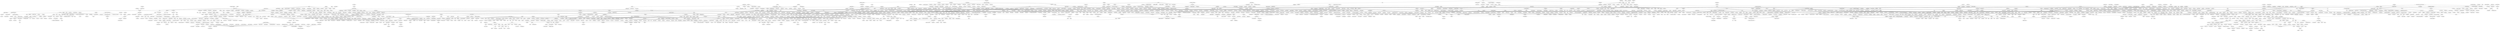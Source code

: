 strict graph layer7 {
	graph [name=layer7];
	node [label="\N"];
	1	[label="10,000 Maniacs",
		level=4,
		weight=185348.0];
	504	[label="Crash Test Dummies",
		level=4,
		weight=186053.0];
	1 -- 504	[level=4,
		weight=90.0];
	1497	[label="Natalie Merchant",
		level=4,
		weight=241734.0];
	1 -- 1497	[level=4,
		weight=90.0];
	19	[label="4 Non Blondes",
		level=4,
		weight=176534.0];
	1923	[label="Spin Doctors",
		level=4,
		weight=243038.0];
	19 -- 1923	[level=4,
		weight=90.0];
	248	[label="Beth Orton",
		level=3,
		weight=312380.0];
	500	[label="Cowboy Junkies",
		level=4,
		weight=137255.0];
	248 -- 500	[level=4,
		weight=90.0];
	1793	[label="Sarah McLachlan",
		level=2,
		weight=691754.0];
	248 -- 1793	[level=3,
		weight=90.0];
	1762	[label="Rosie Thomas",
		level=4,
		weight=146598.0];
	248 -- 1762	[level=4,
		weight=90.0];
	545	[label="Dar Williams",
		level=4,
		weight=143227.0];
	1272	[label="Lisa Loeb",
		level=3,
		weight=274835.0];
	545 -- 1272	[level=4,
		weight=90.0];
	554	[label="David Byrne",
		level=4,
		weight=155448.0];
	2005	[label="Talking Heads",
		level=2,
		weight=626936.0];
	554 -- 2005	[level=4,
		weight=90.0];
	1002	[label="Indigo Girls",
		level=4,
		weight=175174.0];
	1605	[label="Paula Cole",
		level=4,
		weight=176111.0];
	1002 -- 1605	[level=2,
		weight=90.0];
	1111	[label="Joni Mitchell",
		level=3,
		weight=403885.0];
	1002 -- 1111	[level=2,
		weight=90.0];
	1602	[label="Patty Griffin",
		level=4,
		weight=129702.0];
	1002 -- 1602	[level=2,
		weight=90.0];
	1496	[label="Natalie Imbruglia",
		level=2,
		weight=556836.0];
	1272 -- 1496	[level=3,
		weight=90.0];
	1279	[label="Liz Phair",
		level=3,
		weight=271289.0];
	1839	[label="Sheryl Crow",
		level=2,
		weight=605660.0];
	1279 -- 1839	[level=3,
		weight=90.0];
	1497 -- 1605	[level=4,
		weight=90.0];
	1835	[label="Shawn Colvin",
		level=4,
		weight=171442.0];
	1605 -- 1835	[level=4,
		weight=90.0];
	1992	[label="Suzanne Vega",
		level=3,
		weight=365231.0];
	1605 -- 1992	[level=3,
		weight=90.0];
	58	[label="Alanis Morissette",
		level=2,
		weight=881375.0];
	1605 -- 58	[level=1,
		weight=90.0];
	1080	[label="Joan Osborne",
		level=4,
		weight=205205.0];
	1605 -- 1080	[level=4,
		weight=90.0];
	944	[label="Heather Nova",
		level=4,
		weight=228168.0];
	1605 -- 944	[level=4,
		weight=90.0];
	2352	[label="Tracy Chapman",
		level=3,
		weight=467792.0];
	1605 -- 2352	[level=2,
		weight=90.0];
	1387	[label="Melissa Etheridge",
		level=4,
		weight=181427.0];
	1605 -- 1387	[level=4,
		weight=90.0];
	1168	[label="k.d. lang",
		level=4,
		weight=123677.0];
	1605 -- 1168	[level=1,
		weight=90.0];
	427	[label="Chantal Kreviazuk",
		level=4,
		weight=149221.0];
	1605 -- 427	[level=4,
		weight=90.0];
	668	[label="Duncan Sheik",
		level=4,
		weight=101168.0];
	1605 -- 668	[level=1,
		weight=90.0];
	1716	[label="R.E.M.",
		level=1,
		weight=1314084.0];
	2374	[label=U2,
		level=1,
		weight=1652408.0];
	1716 -- 2374	[level=1,
		weight=50.0];
	1248	[label="Lenny Kravitz",
		level=2,
		weight=800370.0];
	1716 -- 1248	[level=1,
		weight=90.0];
	1793 -- 58	[level=1,
		weight=90.0];
	128	[label="Anna Nalick",
		level=3,
		weight=305049.0];
	1793 -- 128	[level=3,
		weight=90.0];
	1653	[label=Poe,
		level=4,
		weight=170106.0];
	1793 -- 1653	[level=1,
		weight=90.0];
	132	[label="Annie Lennox",
		level=3,
		weight=363635.0];
	1793 -- 132	[level=1,
		weight=90.0];
	1839 -- 58	[level=1,
		weight=90.0];
	52	[label="Aimee Mann",
		level=3,
		weight=460640.0];
	1839 -- 52	[level=3,
		weight=90.0];
	1839 -- 1248	[level=1,
		weight=90.0];
	1860	[label="Sinéad O'Connor",
		level=3,
		weight=431116.0];
	1860 -- 58	[level=2,
		weight=90.0];
	1158	[label="Kate Bush",
		level=3,
		weight=491069.0];
	1860 -- 1158	[level=3,
		weight=90.0];
	1342	[label="Marianne Faithfull",
		level=4,
		weight=133106.0];
	1860 -- 1342	[level=2,
		weight=90.0];
	2101	[label="The Cranberries",
		level=1,
		weight=1000991.0];
	2101 -- 58	[level=1,
		weight=50.0];
	2331	[label="Toad the Wet Sprocket",
		level=4,
		weight=155873.0];
	869	[label="Gin Blossoms",
		level=4,
		weight=214073.0];
	2331 -- 869	[level=4,
		weight=90.0];
	250	[label="Better Than Ezra",
		level=4,
		weight=234650.0];
	2331 -- 250	[level=4,
		weight=90.0];
	2331 -- 668	[level=4,
		weight=90.0];
	1393	[label="Meredith Brooks",
		level=4,
		weight=161543.0];
	58 -- 1393	[level=4,
		weight=90.0];
	1068	[label=Jewel,
		level=3,
		weight=485526.0];
	58 -- 1068	[level=3,
		weight=90.0];
	792	[label="Fiona Apple",
		level=2,
		weight=652836.0];
	58 -- 792	[level=1,
		weight=90.0];
	2346	[label="Tori Amos",
		level=2,
		weight=698337.0];
	58 -- 2346	[level=2,
		weight=90.0];
	1581	[label="P!nk",
		level=3,
		weight=293683.0];
	58 -- 1581	[level=1,
		weight=90.0];
	183	[label="Auf der Maur",
		level=4,
		weight=116032.0];
	58 -- 183	[level=4,
		weight=70.0];
	572	[label="Deep Blue Something",
		level=4,
		weight=142101.0];
	1363	[label="Matchbox Twenty",
		level=2,
		weight=570024.0];
	572 -- 1363	[level=4,
		weight=90.0];
	965	[label="Hootie & the Blowfish",
		level=4,
		weight=187205.0];
	552	[label="Dave Matthews Band",
		level=2,
		weight=629789.0];
	965 -- 552	[level=2,
		weight=90.0];
	687	[label="Edwin McCain",
		level=4,
		weight=107185.0];
	965 -- 687	[level=2,
		weight=90.0];
	1871	[label="Skunk Anansie",
		level=3,
		weight=277102.0];
	1871 -- 1248	[level=3,
		weight=90.0];
	1909	[label="Soul Asylum",
		level=4,
		weight=197627.0];
	2232	[label="The Replacements",
		level=4,
		weight=153863.0];
	1909 -- 2232	[level=4,
		weight=90.0];
	2342	[label=Tonic,
		level=4,
		weight=204494.0];
	1909 -- 2342	[level=1,
		weight=90.0];
	1459	[label="Mother Love Bone",
		level=4,
		weight=119833.0];
	1909 -- 1459	[level=1,
		weight=90.0];
	1812	[label="Screaming Trees",
		level=4,
		weight=182602.0];
	1909 -- 1812	[level=4,
		weight=90.0];
	1923 -- 1248	[level=4,
		weight=90.0];
	306	[label="Blues Traveler",
		level=4,
		weight=178990.0];
	1923 -- 306	[level=4,
		weight=90.0];
	2410	[label="Veruca Salt",
		level=4,
		weight=124495.0];
	2410 -- 1653	[level=1,
		weight=90.0];
	963	[label=Hole,
		level=3,
		weight=360592.0];
	2410 -- 963	[level=1,
		weight=90.0];
	1145	[label="K's Choice",
		level=4,
		weight=175853.0];
	944 -- 1145	[level=4,
		weight=50.0];
	1077	[label="Joan as Police Woman",
		level=4,
		weight=100072.0];
	1352	[label="Martha Wainwright",
		level=4,
		weight=207931.0];
	1077 -- 1352	[level=2,
		weight=90.0];
	138	[label="Antony and the Johnsons",
		level=3,
		weight=334464.0];
	1077 -- 138	[level=2,
		weight=90.0];
	1768	[label="Rufus Wainwright",
		level=2,
		weight=589827.0];
	1352 -- 1768	[level=2,
		weight=90.0];
	759	[label="Everything but the Girl",
		level=3,
		weight=444195.0];
	919	[label="Gus Gus",
		level=4,
		weight=250162.0];
	759 -- 919	[level=3,
		weight=90.0];
	123	[label="Ani DiFranco",
		level=3,
		weight=312705.0];
	123 -- 792	[level=3,
		weight=90.0];
	1233	[label="Laura Veirs",
		level=4,
		weight=164244.0];
	1233 -- 1762	[level=4,
		weight=90.0];
	1147	[label="Kaki King",
		level=4,
		weight=105886.0];
	1233 -- 1147	[level=4,
		weight=70.0];
	723	[label="Emmylou Harris",
		level=4,
		weight=142511.0];
	1951	[label="Steve Earle",
		level=4,
		weight=143243.0];
	723 -- 1951	[level=4,
		weight=90.0];
	723 -- 1168	[level=4,
		weight=90.0];
	640	[label="Dolly Parton",
		level=4,
		weight=224160.0];
	723 -- 640	[level=4,
		weight=90.0];
	2350	[label="Townes Van Zandt",
		level=4,
		weight=127669.0];
	723 -- 2350	[level=4,
		weight=70.0];
	867	[label="Gillian Welch",
		level=4,
		weight=109141.0];
	867 -- 1602	[level=4,
		weight=90.0];
	1304	[label="Lucinda Williams",
		level=4,
		weight=159513.0];
	2381	[label="Uncle Tupelo",
		level=4,
		weight=121825.0];
	1304 -- 2381	[level=2,
		weight=90.0];
	1304 -- 1602	[level=2,
		weight=90.0];
	2447	[label=Wilco,
		level=2,
		weight=592002.0];
	2381 -- 2447	[level=2,
		weight=90.0];
	2062	[label="The Be Good Tanyas",
		level=4,
		weight=104608.0];
	2062 -- 1602	[level=4,
		weight=70.0];
	2217	[label="The Presidents of the United States of...",
		level=3,
		weight=346805.0];
	1822	[label=Semisonic,
		level=3,
		weight=313910.0];
	2217 -- 1822	[level=1,
		weight=90.0];
	1910	[label="Soul Coughing",
		level=4,
		weight=159918.0];
	2217 -- 1910	[level=4,
		weight=90.0];
	2416	[label="Violent Femmes",
		level=3,
		weight=391223.0];
	2217 -- 2416	[level=1,
		weight=90.0];
	210	[label="Barenaked Ladies",
		level=3,
		weight=410376.0];
	499	[label="Counting Crows",
		level=1,
		weight=898958.0];
	210 -- 499	[level=3,
		weight=90.0];
	499 -- 1248	[level=1,
		weight=90.0];
	770	[label=Fastball,
		level=4,
		weight=158839.0];
	770 -- 1363	[level=4,
		weight=90.0];
	1278	[label=Live,
		level=3,
		weight=509553.0];
	1363 -- 1278	[level=2,
		weight=90.0];
	1516	[label="New Radicals",
		level=4,
		weight=198737.0];
	1363 -- 1516	[level=4,
		weight=90.0];
	1865	[label="Sister Hazel",
		level=4,
		weight=129519.0];
	1363 -- 1865	[level=4,
		weight=90.0];
	2409	[label="Vertical Horizon",
		level=3,
		weight=272035.0];
	1363 -- 2409	[level=3,
		weight=90.0];
	1980	[label="Sugar Ray",
		level=4,
		weight=225325.0];
	1363 -- 1980	[level=4,
		weight=90.0];
	2303	[label="Third Eye Blind",
		level=3,
		weight=437023.0];
	1363 -- 2303	[level=3,
		weight=90.0];
	1534	[label="Nine Days",
		level=4,
		weight=130850.0];
	1363 -- 1534	[level=4,
		weight=90.0];
	2177	[label="The Last Goodnight",
		level=4,
		weight=101507.0];
	1363 -- 2177	[level=4,
		weight=90.0];
	1746	[label="Rob Thomas",
		level=3,
		weight=269787.0];
	1363 -- 1746	[level=3,
		weight=90.0];
	1349	[label="Maroon 5",
		level=1,
		weight=1083002.0];
	1363 -- 1349	[level=2,
		weight=90.0];
	1576	[label="Our Lady Peace",
		level=3,
		weight=290309.0];
	303	[label="Blue October",
		level=4,
		weight=223936.0];
	1576 -- 303	[level=3,
		weight=90.0];
	1822 -- 1248	[level=1,
		weight=90.0];
	754	[label="Eve 6",
		level=3,
		weight=317568.0];
	1822 -- 754	[level=3,
		weight=90.0];
	2441	[label=Wheatus,
		level=4,
		weight=222176.0];
	1822 -- 2441	[level=3,
		weight=90.0];
	698	[label="Electric Six",
		level=4,
		weight=228070.0];
	1822 -- 698	[level=1,
		weight=90.0];
	813	[label="Fountains of Wayne",
		level=4,
		weight=260486.0];
	1822 -- 813	[level=4,
		weight=70.0];
	487	[label="Collective Soul",
		level=3,
		weight=380646.0];
	487 -- 1248	[level=2,
		weight=90.0];
	397	[label=Candlebox,
		level=4,
		weight=129066.0];
	487 -- 397	[level=2,
		weight=90.0];
	375	[label=Bush,
		level=2,
		weight=546559.0];
	1278 -- 375	[level=2,
		weight=90.0];
	2287	[label="The Wallflowers",
		level=3,
		weight=343767.0];
	2287 -- 1248	[level=3,
		weight=90.0];
	2354	[label=Train,
		level=3,
		weight=367682.0];
	2354 -- 1248	[level=3,
		weight=90.0];
	345	[label="Brandi Carlile",
		level=4,
		weight=177229.0];
	1209	[label="KT Tunstall",
		level=2,
		weight=684225.0];
	345 -- 1209	[level=4,
		weight=90.0];
	2412	[label="Vienna Teng",
		level=4,
		weight=138324.0];
	433	[label="Charlotte Martin",
		level=4,
		weight=106886.0];
	2412 -- 433	[level=4,
		weight=90.0];
	750	[label="Eva Cassidy",
		level=3,
		weight=309373.0];
	2352 -- 750	[level=3,
		weight=90.0];
	1232	[label="Laura Marling",
		level=4,
		weight=233069.0];
	2352 -- 1232	[level=2,
		weight=90.0];
	104	[label="Amos Lee",
		level=3,
		weight=276612.0];
	2352 -- 104	[level=2,
		weight=90.0];
	1078	[label="Joan Baez",
		level=4,
		weight=237307.0];
	1111 -- 1078	[level=2,
		weight=90.0];
	408	[label="Carole King",
		level=4,
		weight=215500.0];
	1111 -- 408	[level=4,
		weight=90.0];
	1033	[label="James Taylor",
		level=3,
		weight=347328.0];
	1111 -- 1033	[level=3,
		weight=90.0];
	1122	[label="Josh Ritter",
		level=4,
		weight=186561.0];
	1602 -- 1122	[level=4,
		weight=90.0];
	1250	[label="Leonard Cohen",
		level=3,
		weight=536625.0];
	1078 -- 1250	[level=2,
		weight=90.0];
	2306	[label="Thomas Dolby",
		level=4,
		weight=109388.0];
	2054	[label="The B-52's",
		level=3,
		weight=307010.0];
	2306 -- 2054	[level=4,
		weight=90.0];
	2268	[label="The The",
		level=4,
		weight=107605.0];
	2306 -- 2268	[level=4,
		weight=90.0];
	598	[label=Devo,
		level=3,
		weight=306665.0];
	598 -- 2054	[level=1,
		weight=90.0];
	35	[label="Adam and the Ants",
		level=4,
		weight=139223.0];
	598 -- 35	[level=4,
		weight=90.0];
	1671	[label="Public Image Ltd.",
		level=4,
		weight=165055.0];
	598 -- 1671	[level=4,
		weight=90.0];
	849	[label="Gang of Four",
		level=3,
		weight=276117.0];
	598 -- 849	[level=1,
		weight=90.0];
	2456	[label=Wire,
		level=4,
		weight=200402.0];
	598 -- 2456	[level=4,
		weight=90.0];
	1919	[label=Sparks,
		level=4,
		weight=116938.0];
	1919 -- 2054	[level=3,
		weight=90.0];
	2469	[label=XTC,
		level=4,
		weight=214648.0];
	1919 -- 2469	[level=4,
		weight=90.0];
	1041	[label=Japan,
		level=4,
		weight=101153.0];
	1919 -- 1041	[level=4,
		weight=90.0];
	1764	[label="Roxy Music",
		level=3,
		weight=297505.0];
	1919 -- 1764	[level=3,
		weight=90.0];
	1630	[label="Peter Gabriel",
		level=2,
		weight=552607.0];
	857	[label=Genesis,
		level=3,
		weight=530989.0];
	1630 -- 857	[level=2,
		weight=90.0];
	2297	[label="They Might Be Giants",
		level=3,
		weight=287375.0];
	2297 -- 2416	[level=3,
		weight=90.0];
	2054 -- 2005	[level=2,
		weight=90.0];
	2308	[label="Thompson Twins",
		level=4,
		weight=160004.0];
	2054 -- 2308	[level=4,
		weight=90.0];
	1558	[label="Oingo Boingo",
		level=4,
		weight=133657.0];
	2054 -- 1558	[level=4,
		weight=90.0];
	2086	[label="The Cars",
		level=3,
		weight=338676.0];
	2054 -- 2086	[level=3,
		weight=90.0];
	523	[label="Cyndi Lauper",
		level=3,
		weight=518039.0];
	2054 -- 523	[level=1,
		weight=90.0];
	245	[label=Berlin,
		level=4,
		weight=156754.0];
	2054 -- 245	[level=4,
		weight=90.0];
	295	[label=Blondie,
		level=2,
		weight=681337.0];
	2054 -- 295	[level=2,
		weight=90.0];
	1091	[label="John Cale",
		level=4,
		weight=123519.0];
	1525	[label=Nico,
		level=4,
		weight=210589.0];
	1091 -- 1525	[level=4,
		weight=90.0];
	713	[label="Elvis Costello",
		level=3,
		weight=477693.0];
	2218	[label="The Pretenders",
		level=3,
		weight=369737.0];
	713 -- 2218	[level=3,
		weight=90.0];
	712	[label="Elvis Costello & The Attractions",
		level=4,
		weight=182337.0];
	712 -- 2218	[level=4,
		weight=90.0];
	1086	[label="Joe Jackson",
		level=4,
		weight=163950.0];
	1086 -- 2218	[level=4,
		weight=90.0];
	323	[label="Bonnie Raitt",
		level=4,
		weight=156706.0];
	1168 -- 323	[level=1,
		weight=90.0];
	79	[label="Alison Moyet",
		level=4,
		weight=115870.0];
	1168 -- 79	[level=3,
		weight=90.0];
	249	[label="Bette Midler",
		level=4,
		weight=139097.0];
	1168 -- 249	[level=4,
		weight=90.0];
	324	[label="Bonnie Somerville",
		level=4,
		weight=131336.0];
	128 -- 324	[level=4,
		weight=90.0];
	1247	[label="Lene Marlin",
		level=4,
		weight=159518.0];
	1496 -- 1247	[level=4,
		weight=90.0];
	2099	[label="The Corrs",
		level=3,
		weight=438374.0];
	1496 -- 2099	[level=3,
		weight=50.0];
	1411	[label="Michelle Branch",
		level=3,
		weight=440679.0];
	1496 -- 1411	[level=3,
		weight=90.0];
	2085	[label="The Cardigans",
		level=2,
		weight=804033.0];
	1496 -- 2085	[level=2,
		weight=70.0];
	2034	[label=Texas,
		level=3,
		weight=311809.0];
	1496 -- 2034	[level=3,
		weight=70.0];
	1508	[label="Nelly Furtado",
		level=1,
		weight=1092709.0];
	1496 -- 1508	[level=2,
		weight=90.0];
	83	[label="All Saints",
		level=3,
		weight=281514.0];
	1496 -- 83	[level=3,
		weight=90.0];
	1510	[label="Nerina Pallot",
		level=4,
		weight=142913.0];
	1247 -- 1510	[level=4,
		weight=90.0];
	433 -- 792	[level=4,
		weight=90.0];
	851	[label=Garbage,
		level=2,
		weight=824282.0];
	1653 -- 851	[level=1,
		weight=90.0];
	2282	[label="The Verve Pipe",
		level=4,
		weight=171136.0];
	668 -- 2282	[level=1,
		weight=90.0];
	668 -- 2342	[level=1,
		weight=90.0];
	1631	[label="Pete Yorn",
		level=3,
		weight=273882.0];
	668 -- 1631	[level=3,
		weight=90.0];
	975	[label="Howie Day",
		level=3,
		weight=376179.0];
	668 -- 975	[level=3,
		weight=90.0];
	1367	[label="Matt Nathanson",
		level=4,
		weight=227609.0];
	668 -- 1367	[level=4,
		weight=90.0];
	1684	[label="Rachael Yamagata",
		level=3,
		weight=348857.0];
	792 -- 1684	[level=3,
		weight=90.0];
	419	[label="Cat Power",
		level=2,
		weight=764373.0];
	792 -- 419	[level=1,
		weight=90.0];
	1713	[label="Regina Spektor",
		level=2,
		weight=689251.0];
	792 -- 1713	[level=2,
		weight=90.0];
	780	[label=Feist,
		level=1,
		weight=913399.0];
	792 -- 780	[level=1,
		weight=90.0];
	1647	[label="PJ Harvey",
		level=2,
		weight=711575.0];
	2346 -- 1647	[level=2,
		weight=90.0];
	1794	[label="Sarah Slean",
		level=4,
		weight=100375.0];
	2346 -- 1794	[level=4,
		weight=90.0];
	1874	[label="Sleater-Kinney",
		level=4,
		weight=171393.0];
	2148	[label="The Gossip",
		level=3,
		weight=284982.0];
	1874 -- 2148	[level=4,
		weight=90.0];
	1846	[label=Shivaree,
		level=4,
		weight=164910.0];
	1056	[label=Jem,
		level=3,
		weight=484415.0];
	1846 -- 1056	[level=4,
		weight=90.0];
	1483	[label="My Brightest Diamond",
		level=4,
		weight=201832.0];
	1846 -- 1483	[level=4,
		weight=90.0];
	2080	[label="The Breeders",
		level=4,
		weight=200250.0];
	2080 -- 2416	[level=4,
		weight=90.0];
	2471	[label="Yael Naim",
		level=4,
		weight=120779.0];
	2471 -- 1209	[level=2,
		weight=90.0];
	395	[label=Camille,
		level=4,
		weight=202716.0];
	2471 -- 395	[level=2,
		weight=90.0];
	432	[label="Charlotte Gainsbourg",
		level=4,
		weight=161105.0];
	2471 -- 432	[level=4,
		weight=90.0];
	1180	[label="Keren Ann",
		level=4,
		weight=190357.0];
	2471 -- 1180	[level=4,
		weight=90.0];
	404	[label="Carla Bruni",
		level=4,
		weight=241038.0];
	2471 -- 404	[level=4,
		weight=90.0];
	749	[label=Eurythmics,
		level=3,
		weight=537321.0];
	132 -- 749	[level=1,
		weight=90.0];
	1814	[label=Seal,
		level=3,
		weight=407957.0];
	132 -- 1814	[level=3,
		weight=90.0];
	454	[label="Chris Isaak",
		level=3,
		weight=294773.0];
	132 -- 454	[level=1,
		weight=90.0];
	1618	[label="Pearl Jam",
		level=1,
		weight=1059832.0];
	1618 -- 1459	[level=1,
		weight=90.0];
	682	[label="Eddie Vedder",
		level=4,
		weight=244381.0];
	1618 -- 682	[level=4,
		weight=90.0];
	2246	[label="The Smashing Pumpkins",
		level=1,
		weight=1310591.0];
	2492	[label=Zwan,
		level=4,
		weight=123351.0];
	2246 -- 2492	[level=1,
		weight=90.0];
	1646	[label=Pixies,
		level=1,
		weight=962774.0];
	1646 -- 2416	[level=1,
		weight=90.0];
	1686	[label=Radiohead,
		level=1,
		weight=2082607.0];
	2309	[label="Thom Yorke",
		level=3,
		weight=371639.0];
	1686 -- 2309	[level=1,
		weight=90.0];
	895	[label="Goo Goo Dolls",
		level=2,
		weight=854056.0];
	895 -- 1248	[level=2,
		weight=90.0];
	2435	[label=Weezer,
		level=1,
		weight=1317716.0];
	2435 -- 698	[level=1,
		weight=90.0];
	326	[label=Bono,
		level=4,
		weight=121569.0];
	2374 -- 326	[level=4,
		weight=90.0];
	1882	[label="Smash Mouth",
		level=3,
		weight=414274.0];
	1248 -- 1882	[level=3,
		weight=90.0];
	672	[label="Eagle-Eye Cherry",
		level=3,
		weight=300539.0];
	1248 -- 672	[level=1,
		weight=90.0];
	507	[label=Creed,
		level=2,
		weight=566764.0];
	1248 -- 507	[level=1,
		weight=90.0];
	839	[label="Fun Lovin' Criminals",
		level=4,
		weight=191712.0];
	1248 -- 839	[level=4,
		weight=90.0];
	1706	[label=Reamonn,
		level=4,
		weight=196349.0];
	1248 -- 1706	[level=1,
		weight=90.0];
	1007	[label=INXS,
		level=3,
		weight=514441.0];
	1248 -- 1007	[level=3,
		weight=90.0];
	1663	[label=Prince,
		level=2,
		weight=664339.0];
	1248 -- 1663	[level=2,
		weight=90.0];
	604	[label=Dido,
		level=1,
		weight=957515.0];
	1056 -- 604	[level=2,
		weight=90.0];
	997	[label="Imogen Heap",
		level=2,
		weight=677093.0];
	1056 -- 997	[level=2,
		weight=90.0];
	378	[label="Butterfly Boucher",
		level=4,
		weight=115527.0];
	1056 -- 378	[level=4,
		weight=90.0];
	1159	[label="Kate Havnevik",
		level=4,
		weight=111383.0];
	1056 -- 1159	[level=4,
		weight=90.0];
	830	[label="Frou Frou",
		level=2,
		weight=640714.0];
	1056 -- 830	[level=2,
		weight=90.0];
	272	[label="Bitter:Sweet",
		level=4,
		weight=122634.0];
	1056 -- 272	[level=2,
		weight=90.0];
	1209 -- 604	[level=2,
		weight=90.0];
	604 -- 1508	[level=1,
		weight=90.0];
	421	[label="Céline Dion",
		level=3,
		weight=486842.0];
	1340	[label="Mariah Carey",
		level=2,
		weight=720333.0];
	421 -- 1340	[level=3,
		weight=90.0];
	766	[label="Faith Hill",
		level=4,
		weight=231645.0];
	421 -- 766	[level=4,
		weight=90.0];
	1019	[label="Jackson Browne",
		level=4,
		weight=221481.0];
	323 -- 1019	[level=3,
		weight=90.0];
	2402	[label="Van Morrison",
		level=2,
		weight=650090.0];
	323 -- 2402	[level=1,
		weight=90.0];
	2001	[label="Taj Mahal",
		level=4,
		weight=110103.0];
	323 -- 2001	[level=4,
		weight=90.0];
	1538	[label="No Doubt",
		level=1,
		weight=910959.0];
	921	[label="Gwen Stefani",
		level=2,
		weight=827112.0];
	1538 -- 921	[level=1,
		weight=90.0];
	2395	[label="Vanessa Carlton",
		level=3,
		weight=403428.0];
	1411 -- 2395	[level=3,
		weight=90.0];
	2294	[label="The Wreckers",
		level=4,
		weight=105282.0];
	1411 -- 2294	[level=4,
		weight=90.0];
	622	[label="Dixie Chicks",
		level=4,
		weight=241869.0];
	78	[label="Alison Krauss",
		level=4,
		weight=175981.0];
	622 -- 78	[level=4,
		weight=90.0];
	410	[label="Carrie Underwood",
		level=4,
		weight=208255.0];
	622 -- 410	[level=4,
		weight=90.0];
	1954	[label="Stevie Nicks",
		level=4,
		weight=146826.0];
	798	[label="Fleetwood Mac",
		level=2,
		weight=675635.0];
	1954 -- 798	[level=4,
		weight=90.0];
	1601	[label="Patti Smith",
		level=3,
		weight=301715.0];
	1342 -- 1601	[level=2,
		weight=90.0];
	1342 -- 1525	[level=4,
		weight=90.0];
	670	[label="Dusty Springfield",
		level=3,
		weight=396875.0];
	1342 -- 670	[level=3,
		weight=90.0];
	911	[label="Guano Apes",
		level=3,
		weight=484215.0];
	297	[label="Bloodhound Gang",
		level=2,
		weight=707193.0];
	911 -- 297	[level=3,
		weight=70.0];
	1648	[label=Placebo,
		level=1,
		weight=1310676.0];
	851 -- 1648	[level=1,
		weight=90.0];
	920	[label=Guster,
		level=3,
		weight=311129.0];
	920 -- 1631	[level=3,
		weight=90.0];
	620	[label=Dispatch,
		level=4,
		weight=251459.0];
	920 -- 620	[level=4,
		weight=90.0];
	619	[label=Dishwalla,
		level=4,
		weight=146829.0];
	619 -- 2282	[level=4,
		weight=90.0];
	755	[label=Everclear,
		level=3,
		weight=390700.0];
	2282 -- 755	[level=1,
		weight=90.0];
	1339	[label="Marcy Playground",
		level=4,
		weight=244071.0];
	2282 -- 1339	[level=3,
		weight=90.0];
	831	[label=Fuel,
		level=3,
		weight=373212.0];
	2342 -- 831	[level=2,
		weight=90.0];
	578	[label=Default,
		level=4,
		weight=186893.0];
	2342 -- 578	[level=3,
		weight=90.0];
	1717	[label="Remy Zero",
		level=3,
		weight=272923.0];
	2342 -- 1717	[level=3,
		weight=90.0];
	2084	[label="The Calling",
		level=3,
		weight=385698.0];
	2409 -- 2084	[level=3,
		weight=90.0];
	2409 -- 303	[level=3,
		weight=90.0];
	1977	[label=Sugababes,
		level=2,
		weight=580581.0];
	1581 -- 1977	[level=1,
		weight=90.0];
	456	[label="Christina Aguilera",
		level=1,
		weight=947487.0];
	1581 -- 456	[level=1,
		weight=90.0];
	1174	[label="Kelly Osbourne",
		level=4,
		weight=114804.0];
	1581 -- 1174	[level=4,
		weight=90.0];
	1173	[label="Kelly Clarkson",
		level=2,
		weight=841862.0];
	1581 -- 1173	[level=1,
		weight=90.0];
	2221	[label="The Pussycat Dolls",
		level=3,
		weight=538598.0];
	1581 -- 2221	[level=1,
		weight=90.0];
	1642	[label=Pink,
		level=2,
		weight=748518.0];
	191	[label="Avril Lavigne",
		level=1,
		weight=1025037.0];
	1642 -- 191	[level=1,
		weight=90.0];
	1642 -- 2221	[level=1,
		weight=90.0];
	1848	[label=Sia,
		level=2,
		weight=548364.0];
	997 -- 1848	[level=2,
		weight=90.0];
	1322	[label=Madonna,
		level=1,
		weight=1223315.0];
	1747	[label=Robyn,
		level=3,
		weight=309001.0];
	1322 -- 1747	[level=1,
		weight=90.0];
	1385	[label="Melanie C",
		level=3,
		weight=274824.0];
	108	[label=Anastacia,
		level=3,
		weight=391929.0];
	1385 -- 108	[level=3,
		weight=90.0];
	1922	[label="Spice Girls",
		level=3,
		weight=445519.0];
	1385 -- 1922	[level=3,
		weight=90.0];
	1508 -- 921	[level=1,
		weight=90.0];
	1508 -- 2221	[level=1,
		weight=90.0];
	1058	[label="Jennifer Lopez",
		level=2,
		weight=570845.0];
	1508 -- 1058	[level=2,
		weight=90.0];
	782	[label=Fergie,
		level=2,
		weight=624584.0];
	1508 -- 782	[level=1,
		weight=90.0];
	1274	[label=Lit,
		level=4,
		weight=192681.0];
	1980 -- 1274	[level=4,
		weight=90.0];
	1550	[label="O.A.R.",
		level=4,
		weight=141947.0];
	2303 -- 1550	[level=4,
		weight=90.0];
	387	[label=Cake,
		level=2,
		weight=742723.0];
	755 -- 387	[level=1,
		weight=90.0];
	288	[label="Blind Melon",
		level=3,
		weight=351969.0];
	1339 -- 288	[level=3,
		weight=90.0];
	937	[label="Harvey Danger",
		level=4,
		weight=154735.0];
	1339 -- 937	[level=4,
		weight=90.0];
	795	[label="Five for Fighting",
		level=3,
		weight=314892.0];
	535	[label="Daniel Powter",
		level=3,
		weight=336008.0];
	795 -- 535	[level=3,
		weight=90.0];
	551	[label="Dave Matthews",
		level=4,
		weight=184828.0];
	552 -- 551	[level=4,
		weight=90.0];
	549	[label="Dave Matthews & Tim Reynolds",
		level=4,
		weight=110409.0];
	552 -- 549	[level=4,
		weight=90.0];
	809	[label="Fool's Garden",
		level=4,
		weight=182806.0];
	672 -- 809	[level=1,
		weight=90.0];
	1773	[label="Ryan Cabrera",
		level=4,
		weight=152977.0];
	687 -- 1773	[level=2,
		weight=90.0];
	1934	[label=Staind,
		level=2,
		weight=597418.0];
	507 -- 1934	[level=1,
		weight=90.0];
	17	[label="3 Doors Down",
		level=1,
		weight=949527.0];
	507 -- 17	[level=1,
		weight=90.0];
	89	[label="Alter Bridge",
		level=4,
		weight=231894.0];
	507 -- 89	[level=4,
		weight=90.0];
	1672	[label="Puddle of Mudd",
		level=3,
		weight=394073.0];
	507 -- 1672	[level=3,
		weight=90.0];
	1524	[label=Nickelback,
		level=1,
		weight=968277.0];
	507 -- 1524	[level=1,
		weight=90.0];
	841	[label="G. Love & Special Sauce",
		level=4,
		weight=192410.0];
	839 -- 841	[level=4,
		weight=90.0];
	758	[label=Everlast,
		level=4,
		weight=207852.0];
	839 -- 758	[level=4,
		weight=90.0];
	1948	[label="Stereo MC's",
		level=4,
		weight=181042.0];
	839 -- 1948	[level=4,
		weight=90.0];
	74	[label="Alice in Chains",
		level=2,
		weight=629040.0];
	397 -- 74	[level=2,
		weight=90.0];
	560	[label="Days of the New",
		level=4,
		weight=101050.0];
	397 -- 560	[level=4,
		weight=90.0];
	1914	[label=Soundgarden,
		level=2,
		weight=650323.0];
	1459 -- 1914	[level=2,
		weight=90.0];
	2026	[label="Temple of the Dog",
		level=4,
		weight=190349.0];
	1459 -- 2026	[level=4,
		weight=90.0];
	1323	[label="Mad Season",
		level=4,
		weight=128831.0];
	1459 -- 1323	[level=4,
		weight=90.0];
	1470	[label=Mudhoney,
		level=4,
		weight=189721.0];
	1812 -- 1470	[level=4,
		weight=90.0];
	1347	[label="Mark Lanegan",
		level=4,
		weight=141577.0];
	1812 -- 1347	[level=4,
		weight=90.0];
	1215	[label=L7,
		level=4,
		weight=129506.0];
	963 -- 1215	[level=4,
		weight=90.0];
	1535	[label=Nirvana,
		level=1,
		weight=1686815.0];
	963 -- 1535	[level=1,
		weight=90.0];
	2118	[label="The Donnas",
		level=4,
		weight=182841.0];
	1779	[label="Sahara Hotnights",
		level=4,
		weight=112002.0];
	2118 -- 1779	[level=4,
		weight=90.0];
	694	[label=Elastica,
		level=4,
		weight=212443.0];
	307	[label=Blur,
		level=1,
		weight=1219073.0];
	694 -- 307	[level=4,
		weight=90.0];
	1343	[label="Maria Taylor",
		level=4,
		weight=149140.0];
	1684 -- 1343	[level=4,
		weight=90.0];
	106	[label="Amy Macdonald",
		level=3,
		weight=327841.0];
	844	[label="Gabriella Cilmi",
		level=4,
		weight=229391.0];
	106 -- 844	[level=3,
		weight=90.0];
	1341	[label="Maria Mena",
		level=4,
		weight=266367.0];
	481	[label="Colbie Caillat",
		level=3,
		weight=374979.0];
	1341 -- 481	[level=3,
		weight=90.0];
	1163	[label="Katie Melua",
		level=3,
		weight=508204.0];
	1341 -- 1163	[level=3,
		weight=90.0];
	1908	[label="Sophie Zelmani",
		level=4,
		weight=115985.0];
	948	[label="Hello Saferide",
		level=4,
		weight=130989.0];
	1908 -- 948	[level=4,
		weight=90.0];
	1971	[label="St. Vincent",
		level=4,
		weight=146772.0];
	1432	[label=Mirah,
		level=3,
		weight=308944.0];
	1971 -- 1432	[level=3,
		weight=90.0];
	1971 -- 780	[level=3,
		weight=90.0];
	114	[label="Andrew Bird",
		level=3,
		weight=483747.0];
	1971 -- 114	[level=3,
		weight=90.0];
	685	[label="Ed Harcourt",
		level=4,
		weight=133242.0];
	1772	[label="Ryan Adams",
		level=3,
		weight=455379.0];
	685 -- 1772	[level=3,
		weight=70.0];
	1123	[label="Josh Rouse",
		level=4,
		weight=185493.0];
	685 -- 1123	[level=3,
		weight=90.0];
	419 -- 138	[level=2,
		weight=90.0];
	1731	[label="Rilo Kiley",
		level=2,
		weight=558451.0];
	419 -- 1731	[level=2,
		weight=90.0];
	1059	[label="Jenny Lewis with The Watson Twins",
		level=4,
		weight=100892.0];
	419 -- 1059	[level=3,
		weight=90.0];
	294	[label="Blonde Redhead",
		level=3,
		weight=405217.0];
	419 -- 294	[level=1,
		weight=90.0];
	596	[label="Devendra Banhart",
		level=3,
		weight=444185.0];
	419 -- 596	[level=2,
		weight=90.0];
	1884	[label=Smog,
		level=4,
		weight=171885.0];
	419 -- 1884	[level=4,
		weight=70.0];
	118	[label="Ane Brun",
		level=4,
		weight=147511.0];
	718	[label="Emiliana Torrini",
		level=3,
		weight=393116.0];
	118 -- 718	[level=4,
		weight=90.0];
	320	[label="Bon Iver",
		level=4,
		weight=202669.0];
	138 -- 320	[level=4,
		weight=90.0];
	322	[label="Bonnie 'Prince' Billy",
		level=3,
		weight=301843.0];
	138 -- 322	[level=3,
		weight=90.0];
	2329	[label=Tindersticks,
		level=4,
		weight=156790.0];
	138 -- 2329	[level=4,
		weight=50.0];
	1537	[label="Noah and the Whale",
		level=4,
		weight=108674.0];
	1232 -- 1537	[level=4,
		weight=90.0];
	2452	[label="Willy Mason",
		level=4,
		weight=129883.0];
	1232 -- 2452	[level=2,
		weight=90.0];
	2340	[label="Tom Waits",
		level=2,
		weight=622809.0];
	1250 -- 2340	[level=2,
		weight=90.0];
	1756	[label="Ron Sexsmith",
		level=4,
		weight=104190.0];
	1756 -- 1123	[level=4,
		weight=90.0];
	909	[label="Groove Armada",
		level=2,
		weight=691987.0];
	909 -- 919	[level=1,
		weight=90.0];
	244	[label=Bent,
		level=3,
		weight=315504.0];
	909 -- 244	[level=3,
		weight=90.0];
	774	[label="FC/Kahuna",
		level=4,
		weight=113815.0];
	909 -- 774	[level=4,
		weight=90.0];
	2301	[label="Thievery Corporation",
		level=2,
		weight=739944.0];
	909 -- 2301	[level=2,
		weight=90.0];
	771	[label="Fatboy Slim",
		level=2,
		weight=864764.0];
	909 -- 771	[level=1,
		weight=90.0];
	609	[label="Dimitri From Paris",
		level=4,
		weight=126241.0];
	909 -- 609	[level=3,
		weight=90.0];
	1025	[label=Jakatta,
		level=4,
		weight=134443.0];
	909 -- 1025	[level=3,
		weight=90.0];
	767	[label=Faithless,
		level=2,
		weight=732138.0];
	213	[label="Basement Jaxx",
		level=2,
		weight=580544.0];
	767 -- 213	[level=2,
		weight=90.0];
	1738	[label="Rob Dougan",
		level=3,
		weight=276013.0];
	767 -- 1738	[level=2,
		weight=90.0];
	2014	[label=Télépopmusik,
		level=3,
		weight=477590.0];
	919 -- 2014	[level=1,
		weight=90.0];
	1704	[label="Róisín Murphy",
		level=4,
		weight=218622.0];
	919 -- 1704	[level=1,
		weight=90.0];
	2360	[label=Tricky,
		level=3,
		weight=506353.0];
	919 -- 2360	[level=3,
		weight=90.0];
	803	[label=Flunk,
		level=3,
		weight=291834.0];
	919 -- 803	[level=3,
		weight=90.0];
	2030	[label=Terranova,
		level=4,
		weight=148792.0];
	919 -- 2030	[level=4,
		weight=90.0];
	2348	[label=Tosca,
		level=3,
		weight=395353.0];
	919 -- 2348	[level=3,
		weight=90.0];
	208	[label="Bang Gang",
		level=4,
		weight=107617.0];
	919 -- 208	[level=4,
		weight=90.0];
	1993	[label=Swayzak,
		level=4,
		weight=116014.0];
	919 -- 1993	[level=4,
		weight=90.0];
	1224	[label=Lamb,
		level=2,
		weight=613913.0];
	998	[label="I Monster",
		level=4,
		weight=123089.0];
	1224 -- 998	[level=2,
		weight=90.0];
	1455	[label=Morcheeba,
		level=2,
		weight=642060.0];
	1446	[label=Moloko,
		level=2,
		weight=602757.0];
	1455 -- 1446	[level=2,
		weight=90.0];
	1329	[label=Mandalay,
		level=4,
		weight=237522.0];
	2014 -- 1329	[level=4,
		weight=90.0];
	53	[label=Air,
		level=1,
		weight=1134369.0];
	2014 -- 53	[level=1,
		weight=90.0];
	1359	[label="Massive Attack",
		level=1,
		weight=1156891.0];
	2014 -- 1359	[level=1,
		weight=90.0];
	1657	[label=Portishead,
		level=1,
		weight=1005250.0];
	2014 -- 1657	[level=1,
		weight=90.0];
	327	[label=Bonobo,
		level=3,
		weight=471515.0];
	2014 -- 327	[level=3,
		weight=90.0];
	2024	[label="Telefon Tel Aviv",
		level=4,
		weight=145217.0];
	2014 -- 2024	[level=4,
		weight=90.0];
	1244	[label=Lemongrass,
		level=4,
		weight=180462.0];
	2014 -- 1244	[level=4,
		weight=90.0];
	961	[label=Hird,
		level=4,
		weight=133930.0];
	244 -- 961	[level=4,
		weight=90.0];
	47	[label=Afterlife,
		level=4,
		weight=225205.0];
	244 -- 47	[level=4,
		weight=90.0];
	889	[label=Goldfrapp,
		level=1,
		weight=906439.0];
	273	[label=Björk,
		level=1,
		weight=1069174.0];
	889 -- 273	[level=1,
		weight=90.0];
	1807	[label="Scissor Sisters",
		level=2,
		weight=603869.0];
	889 -- 1807	[level=1,
		weight=90.0];
	966	[label=Hooverphonic,
		level=3,
		weight=505670.0];
	1989	[label="Supreme Beings of Leisure",
		level=4,
		weight=163284.0];
	966 -- 1989	[level=3,
		weight=90.0];
	745	[label=Esthero,
		level=4,
		weight=180090.0];
	1563	[label=Olive,
		level=4,
		weight=134604.0];
	745 -- 1563	[level=4,
		weight=90.0];
	745 -- 272	[level=4,
		weight=90.0];
	86	[label=Alpha,
		level=4,
		weight=140616.0];
	86 -- 1989	[level=4,
		weight=90.0];
	1446 -- 1704	[level=2,
		weight=90.0];
	1885	[label="Smoke City",
		level=3,
		weight=274580.0];
	1446 -- 1885	[level=3,
		weight=90.0];
	1989 -- 272	[level=3,
		weight=90.0];
	1750	[label="Rodrigo y Gabriela",
		level=4,
		weight=133313.0];
	1147 -- 1750	[level=4,
		weight=90.0];
	194	[label="Azure Ray",
		level=4,
		weight=247441.0];
	1343 -- 194	[level=4,
		weight=90.0];
	2071	[label="The Blow",
		level=4,
		weight=163255.0];
	1432 -- 2071	[level=4,
		weight=90.0];
	1976	[label="Sufjan Stevens",
		level=2,
		weight=772295.0];
	797	[label="Fleet Foxes",
		level=3,
		weight=368486.0];
	1976 -- 797	[level=2,
		weight=90.0];
	1005	[label="Ingrid Michaelson",
		level=4,
		weight=254827.0];
	2288	[label="The Weepies",
		level=4,
		weight=220100.0];
	1005 -- 2288	[level=4,
		weight=70.0];
	1790	[label="Sara Bareilles",
		level=3,
		weight=351048.0];
	1005 -- 1790	[level=4,
		weight=90.0];
	1124	[label="Joshua Radin",
		level=4,
		weight=254988.0];
	1005 -- 1124	[level=4,
		weight=90.0];
	1087	[label="Joe Purdy",
		level=4,
		weight=138028.0];
	1087 -- 104	[level=4,
		weight=90.0];
	2023	[label=Teitur,
		level=4,
		weight=143597.0];
	853	[label="Gary Jules",
		level=3,
		weight=415757.0];
	2023 -- 853	[level=3,
		weight=90.0];
	1154	[label=Kashmir,
		level=4,
		weight=101240.0];
	2023 -- 1154	[level=3,
		weight=90.0];
	530	[label="Damien Jurado",
		level=4,
		weight=105792.0];
	530 -- 1122	[level=4,
		weight=90.0];
	265	[label="Billy Bragg & Wilco",
		level=4,
		weight=129429.0];
	1122 -- 265	[level=4,
		weight=90.0];
	793	[label="Fionn Regan",
		level=4,
		weight=117598.0];
	1122 -- 793	[level=4,
		weight=90.0];
	1506	[label="Neko Case",
		level=4,
		weight=227957.0];
	1506 -- 1059	[level=4,
		weight=70.0];
	1774	[label="Ry Cooder",
		level=4,
		weight=143658.0];
	1774 -- 2001	[level=4,
		weight=90.0];
	1095	[label="John Hiatt",
		level=4,
		weight=101439.0];
	1095 -- 454	[level=4,
		weight=90.0];
	1487	[label="My Morning Jacket",
		level=3,
		weight=379393.0];
	207	[label="Band of Horses",
		level=3,
		weight=408313.0];
	1487 -- 207	[level=3,
		weight=90.0];
	388	[label=Calexico,
		level=3,
		weight=330058.0];
	1225	[label=Lambchop,
		level=4,
		weight=144792.0];
	388 -- 1225	[level=3,
		weight=90.0];
	2426	[label="Warren Zevon",
		level=4,
		weight=133680.0];
	2426 -- 1019	[level=3,
		weight=90.0];
	2337	[label="Tom Petty and the Heartbreakers",
		level=3,
		weight=399653.0];
	2426 -- 2337	[level=3,
		weight=70.0];
	363	[label="Bruce Springsteen",
		level=2,
		weight=834099.0];
	363 -- 454	[level=2,
		weight=90.0];
	297 -- 698	[level=1,
		weight=90.0];
	2027	[label="Tenacious D",
		level=2,
		weight=688606.0];
	297 -- 2027	[level=1,
		weight=90.0];
	2387	[label="Unwritten Law",
		level=4,
		weight=221129.0];
	2441 -- 2387	[level=3,
		weight=90.0];
	2227	[label="Therapy?",
		level=4,
		weight=106321.0];
	950	[label=Helmet,
		level=4,
		weight=152262.0];
	2227 -- 950	[level=4,
		weight=90.0];
	15	[label=311,
		level=3,
		weight=417857.0];
	1000	[label=Incubus,
		level=1,
		weight=1214650.0];
	15 -- 1000	[level=3,
		weight=90.0];
	1707	[label="Red Hot Chili Peppers",
		level=1,
		weight=1850896.0];
	1094	[label="John Frusciante",
		level=4,
		weight=232780.0];
	1707 -- 1094	[level=4,
		weight=90.0];
	808	[label="Foo Fighters",
		level=1,
		weight=1524991.0];
	1707 -- 808	[level=1,
		weight=50.0];
	698 -- 2492	[level=1,
		weight=90.0];
	2134	[label="The Flaming Lips",
		level=2,
		weight=830685.0];
	698 -- 2134	[level=2,
		weight=90.0];
	2291	[label="The White Stripes",
		level=1,
		weight=1242635.0];
	698 -- 2291	[level=1,
		weight=90.0];
	2223	[label="The Raconteurs",
		level=3,
		weight=426044.0];
	698 -- 2223	[level=3,
		weight=90.0];
	2107	[label="The Dandy Warhols",
		level=2,
		weight=594006.0];
	698 -- 2107	[level=2,
		weight=90.0];
	280	[label="Black Rebel Motorcycle Club",
		level=3,
		weight=475872.0];
	698 -- 280	[level=3,
		weight=90.0];
	1662	[label="Primal Scream",
		level=3,
		weight=428628.0];
	698 -- 1662	[level=3,
		weight=90.0];
	674	[label="Eagles of Death Metal",
		level=4,
		weight=258955.0];
	698 -- 674	[level=1,
		weight=90.0];
	994	[label="IMA Robot",
		level=4,
		weight=111615.0];
	698 -- 994	[level=4,
		weight=90.0];
	238	[label="Ben Folds Five",
		level=3,
		weight=431963.0];
	387 -- 238	[level=3,
		weight=90.0];
	227	[label=Beck,
		level=1,
		weight=1362673.0];
	387 -- 227	[level=1,
		weight=90.0];
	689	[label=Eels,
		level=2,
		weight=717871.0];
	890	[label=Gomez,
		level=4,
		weight=267407.0];
	689 -- 890	[level=2,
		weight=90.0];
	818	[label="Frank Black",
		level=4,
		weight=136103.0];
	2416 -- 818	[level=4,
		weight=90.0];
	237	[label="Ben Folds",
		level=3,
		weight=497766.0];
	237 -- 238	[level=3,
		weight=90.0];
	548	[label=Daughtry,
		level=4,
		weight=206038.0];
	1567	[label=OneRepublic,
		level=3,
		weight=293660.0];
	548 -- 1567	[level=1,
		weight=90.0];
	2312	[label="Three Days Grace",
		level=2,
		weight=560425.0];
	548 -- 2312	[level=2,
		weight=90.0];
	349	[label="Breaking Benjamin",
		level=2,
		weight=568249.0];
	548 -- 349	[level=1,
		weight=90.0];
	511	[label=Crossfade,
		level=4,
		weight=257392.0];
	548 -- 511	[level=3,
		weight=90.0];
	1841	[label=Shinedown,
		level=4,
		weight=169326.0];
	548 -- 1841	[level=4,
		weight=90.0];
	960	[label=Hinder,
		level=3,
		weight=283860.0];
	548 -- 960	[level=3,
		weight=90.0];
	2204	[label="Theory of a Deadman",
		level=4,
		weight=172224.0];
	548 -- 2204	[level=4,
		weight=90.0];
	77	[label="Alien Ant Farm",
		level=3,
		weight=481750.0];
	831 -- 77	[level=3,
		weight=90.0];
	1883	[label="Smile Empty Soul",
		level=4,
		weight=149344.0];
	831 -- 1883	[level=4,
		weight=90.0];
	1780	[label=Saliva,
		level=3,
		weight=316243.0];
	831 -- 1780	[level=2,
		weight=90.0];
	2127	[label="The Exies",
		level=4,
		weight=110094.0];
	831 -- 2127	[level=4,
		weight=90.0];
	1257	[label=Lifehouse,
		level=2,
		weight=626378.0];
	1257 -- 1567	[level=2,
		weight=90.0];
	184	[label=Augustana,
		level=3,
		weight=281370.0];
	1257 -- 184	[level=3,
		weight=90.0];
	1995	[label=Switchfoot,
		level=3,
		weight=413550.0];
	1257 -- 1995	[level=3,
		weight=90.0];
	2138	[label="The Fray",
		level=2,
		weight=763031.0];
	1567 -- 2138	[level=2,
		weight=90.0];
	1567 -- 1349	[level=1,
		weight=90.0];
	1016	[label="Jack's Mannequin",
		level=3,
		weight=308392.0];
	2138 -- 1016	[level=3,
		weight=90.0];
	1269	[label=Liquido,
		level=4,
		weight=114913.0];
	1706 -- 1269	[level=1,
		weight=90.0];
	1983	[label="Sunrise Avenue",
		level=4,
		weight=181985.0];
	1706 -- 1983	[level=1,
		weight=90.0];
	1850	[label=Silbermond,
		level=4,
		weight=127642.0];
	1706 -- 1850	[level=4,
		weight=90.0];
	1799	[label="Savage Garden",
		level=3,
		weight=403602.0];
	543	[label="Darren Hayes",
		level=4,
		weight=117723.0];
	1799 -- 543	[level=3,
		weight=90.0];
	1928	[label="Sportfreunde Stiller",
		level=4,
		weight=175936.0];
	1269 -- 1928	[level=1,
		weight=90.0];
	1028	[label="James Blunt",
		level=2,
		weight=873851.0];
	1349 -- 1028	[level=2,
		weight=90.0];
	1349 -- 1173	[level=1,
		weight=90.0];
	856	[label="Gavin DeGraw",
		level=3,
		weight=396594.0];
	1349 -- 856	[level=3,
		weight=90.0];
	1045	[label="Jason Mraz",
		level=2,
		weight=643326.0];
	1349 -- 1045	[level=2,
		weight=90.0];
	789	[label="Finger Eleven",
		level=3,
		weight=331711.0];
	789 -- 578	[level=3,
		weight=90.0];
	4	[label="12 Stones",
		level=4,
		weight=201699.0];
	578 -- 4	[level=4,
		weight=90.0];
	482	[label=Cold,
		level=4,
		weight=240430.0];
	578 -- 482	[level=4,
		weight=90.0];
	752	[label="Evans Blue",
		level=4,
		weight=112431.0];
	578 -- 752	[level=4,
		weight=90.0];
	119	[label="Angels & Airwaves",
		level=4,
		weight=263925.0];
	303 -- 119	[level=4,
		weight=90.0];
	1635	[label="Phantom Planet",
		level=3,
		weight=431228.0];
	1717 -- 1635	[level=3,
		weight=90.0];
	240	[label="Ben Kweller",
		level=3,
		weight=377399.0];
	1631 -- 240	[level=3,
		weight=90.0];
	1368	[label="Matt Pond PA",
		level=4,
		weight=150214.0];
	1631 -- 1368	[level=4,
		weight=90.0];
	147	[label=Aqualung,
		level=3,
		weight=452138.0];
	1631 -- 147	[level=3,
		weight=90.0];
	1119	[label="Joseph Arthur",
		level=4,
		weight=257913.0];
	1631 -- 1119	[level=4,
		weight=90.0];
	351	[label="Brendan Benson",
		level=4,
		weight=109384.0];
	1631 -- 351	[level=4,
		weight=70.0];
	1631 -- 1123	[level=3,
		weight=90.0];
	412	[label="Cary Brothers",
		level=3,
		weight=273940.0];
	1631 -- 412	[level=3,
		weight=90.0];
	1631 -- 853	[level=3,
		weight=90.0];
	2362	[label="Tristan Prettyman",
		level=4,
		weight=153970.0];
	2362 -- 1790	[level=4,
		weight=90.0];
	1369	[label="Matt Wertz",
		level=4,
		weight=123131.0];
	2362 -- 1369	[level=4,
		weight=90.0];
	44	[label="A Fine Frenzy",
		level=4,
		weight=229882.0];
	44 -- 1790	[level=4,
		weight=90.0];
	1437	[label="Missy Higgins",
		level=4,
		weight=190785.0];
	1437 -- 1790	[level=3,
		weight=90.0];
	2022	[label="Tegan and Sara",
		level=3,
		weight=533682.0];
	1437 -- 2022	[level=3,
		weight=70.0];
	465	[label="Citizen Cope",
		level=4,
		weight=215298.0];
	104 -- 465	[level=2,
		weight=90.0];
	2279	[label="The Velvet Underground",
		level=2,
		weight=848202.0];
	1601 -- 2279	[level=2,
		weight=90.0];
	1297	[label="Lou Reed",
		level=2,
		weight=592004.0];
	1601 -- 1297	[level=2,
		weight=90.0];
	2025	[label=Television,
		level=4,
		weight=197190.0];
	1601 -- 2025	[level=4,
		weight=90.0];
	990	[label="Iggy Pop",
		level=2,
		weight=549042.0];
	1601 -- 990	[level=2,
		weight=90.0];
	1518	[label="New York Dolls",
		level=4,
		weight=150541.0];
	1601 -- 1518	[level=2,
		weight=90.0];
	420	[label="Cat Stevens",
		level=3,
		weight=546004.0];
	645	[label="Don McLean",
		level=4,
		weight=245217.0];
	420 -- 645	[level=3,
		weight=90.0];
	2325	[label="Tim Buckley",
		level=4,
		weight=140198.0];
	1054	[label="Jeff Buckley",
		level=2,
		weight=761225.0];
	2325 -- 1054	[level=4,
		weight=90.0];
	1099	[label="John Martyn",
		level=4,
		weight=104145.0];
	1523	[label="Nick Drake",
		level=2,
		weight=657487.0];
	1099 -- 1523	[level=4,
		weight=90.0];
	1610	[label="Paul Simon",
		level=3,
		weight=432872.0];
	1855	[label="Simon & Garfunkel",
		level=1,
		weight=945402.0];
	1610 -- 1855	[level=1,
		weight=90.0];
	1610 -- 454	[level=1,
		weight=90.0];
	650	[label=Donovan,
		level=3,
		weight=329147.0];
	650 -- 645	[level=1,
		weight=90.0];
	2083	[label="The Byrds",
		level=3,
		weight=436385.0];
	650 -- 2083	[level=2,
		weight=90.0];
	1298	[label=Love,
		level=4,
		weight=208521.0];
	650 -- 1298	[level=4,
		weight=90.0];
	370	[label="Buffalo Springfield",
		level=3,
		weight=294927.0];
	650 -- 370	[level=3,
		weight=90.0];
	2299	[label="The Zombies",
		level=3,
		weight=313245.0];
	650 -- 2299	[level=1,
		weight=90.0];
	2155	[label="The Hollies",
		level=3,
		weight=298630.0];
	650 -- 2155	[level=2,
		weight=90.0];
	2184	[label="The Lovin' Spoonful",
		level=4,
		weight=185729.0];
	650 -- 2184	[level=4,
		weight=90.0];
	2245	[label="The Small Faces",
		level=4,
		weight=166836.0];
	650 -- 2245	[level=4,
		weight=90.0];
	312	[label="Bob Dylan",
		level=1,
		weight=1228317.0];
	2462	[label="Woody Guthrie",
		level=4,
		weight=139825.0];
	312 -- 2462	[level=4,
		weight=90.0];
	312 -- 2402	[level=1,
		weight=90.0];
	313	[label="Bob Dylan and The Band",
		level=4,
		weight=141120.0];
	312 -- 313	[level=4,
		weight=90.0];
	161	[label="Art of Noise",
		level=4,
		weight=153823.0];
	2477	[label=Yello,
		level=4,
		weight=139785.0];
	161 -- 2477	[level=4,
		weight=90.0];
	2009	[label="Tangerine Dream",
		level=4,
		weight=165123.0];
	161 -- 2009	[level=4,
		weight=70.0];
	945	[label="Heaven 17",
		level=4,
		weight=117008.0];
	2160	[label="The Human League",
		level=3,
		weight=296795.0];
	945 -- 2160	[level=4,
		weight=90.0];
	1572	[label="Orchestral Manoeuvres in the Dark",
		level=3,
		weight=269229.0];
	1572 -- 2160	[level=2,
		weight=90.0];
	1515	[label="New Order",
		level=2,
		weight=741154.0];
	1572 -- 1515	[level=2,
		weight=90.0];
	2160 -- 2477	[level=4,
		weight=90.0];
	2016	[label="Tears for Fears",
		level=3,
		weight=534460.0];
	2160 -- 2016	[level=3,
		weight=90.0];
	2082	[label="The Buggles",
		level=4,
		weight=141378.0];
	2160 -- 2082	[level=4,
		weight=90.0];
	1391	[label="Men Without Hats",
		level=4,
		weight=120168.0];
	2160 -- 1391	[level=4,
		weight=90.0];
	2380	[label=Ultravox,
		level=4,
		weight=196742.0];
	2160 -- 2380	[level=1,
		weight=90.0];
	1856	[label="Simple Minds",
		level=3,
		weight=378332.0];
	2160 -- 1856	[level=3,
		weight=90.0];
	900	[label="Grace Jones",
		level=4,
		weight=133765.0];
	2160 -- 900	[level=1,
		weight=90.0];
	2417	[label=Visage,
		level=4,
		weight=133297.0];
	2160 -- 2417	[level=4,
		weight=90.0];
	45	[label="A Flock of Seagulls",
		level=4,
		weight=191016.0];
	2308 -- 45	[level=4,
		weight=90.0];
	973	[label="Howard Jones",
		level=4,
		weight=114345.0];
	1613	[label="Paul Young",
		level=4,
		weight=119969.0];
	973 -- 1613	[level=4,
		weight=90.0];
	28	[label=ABC,
		level=4,
		weight=173133.0];
	819	[label="Frankie Goes to Hollywood",
		level=4,
		weight=241743.0];
	28 -- 819	[level=4,
		weight=90.0];
	2006	[label="Talk Talk",
		level=4,
		weight=208688.0];
	2016 -- 2006	[level=4,
		weight=90.0];
	49	[label="a-ha",
		level=3,
		weight=543486.0];
	2016 -- 49	[level=3,
		weight=90.0];
	1530	[label="Nik Kershaw",
		level=4,
		weight=104400.0];
	1530 -- 1613	[level=4,
		weight=90.0];
	855	[label="Gary Numan",
		level=4,
		weight=193756.0];
	855 -- 1041	[level=4,
		weight=90.0];
	1930	[label=Squeeze,
		level=4,
		weight=165265.0];
	788	[label="Fine Young Cannibals",
		level=4,
		weight=142913.0];
	1930 -- 788	[level=4,
		weight=90.0];
	335	[label="Bow Wow Wow",
		level=4,
		weight=107238.0];
	35 -- 335	[level=4,
		weight=90.0];
	2130	[label="The Fall",
		level=4,
		weight=181019.0];
	1671 -- 2130	[level=4,
		weight=90.0];
	2220	[label="The Psychedelic Furs",
		level=4,
		weight=208640.0];
	679	[label="Echo & The Bunnymen",
		level=3,
		weight=401082.0];
	2220 -- 679	[level=3,
		weight=90.0];
	2220 -- 2218	[level=3,
		weight=90.0];
	2089	[label="The Church",
		level=4,
		weight=128234.0];
	2220 -- 2089	[level=4,
		weight=90.0];
	2173	[label="The Knack",
		level=4,
		weight=129149.0];
	2086 -- 2173	[level=4,
		weight=90.0];
	435	[label="Cheap Trick",
		level=3,
		weight=276535.0];
	2086 -- 435	[level=3,
		weight=90.0];
	1434	[label="Mission of Burma",
		level=4,
		weight=115832.0];
	849 -- 1434	[level=4,
		weight=90.0];
	1127	[label="Joy Division",
		level=2,
		weight=764356.0];
	849 -- 1127	[level=1,
		weight=90.0];
	1188	[label="Killing Joke",
		level=4,
		weight=154855.0];
	2456 -- 1188	[level=4,
		weight=90.0];
	2473	[label=Yazoo,
		level=4,
		weight=204540.0];
	2473 -- 79	[level=4,
		weight=90.0];
	365	[label="Bryan Ferry",
		level=4,
		weight=149908.0];
	365 -- 1764	[level=4,
		weight=90.0];
	2258	[label="The Stranglers",
		level=3,
		weight=307861.0];
	2380 -- 2258	[level=1,
		weight=90.0];
	1894	[label="Soft Cell",
		level=3,
		weight=320537.0];
	1894 -- 900	[level=3,
		weight=90.0];
	555	[label="David Gilmour",
		level=4,
		weight=223557.0];
	1643	[label="Pink Floyd",
		level=1,
		weight=1362391.0];
	555 -- 1643	[level=4,
		weight=90.0];
	1753	[label="Roger Waters",
		level=4,
		weight=168669.0];
	1753 -- 1643	[level=4,
		weight=90.0];
	2212	[label="The Police",
		level=1,
		weight=957227.0];
	1961	[label=Sting,
		level=2,
		weight=760579.0];
	2212 -- 1961	[level=2,
		weight=90.0];
	2212 -- 2218	[level=1,
		weight=90.0];
	1638	[label="Phil Collins",
		level=2,
		weight=657205.0];
	1418	[label="Mike & The Mechanics",
		level=4,
		weight=157135.0];
	1638 -- 1418	[level=2,
		weight=90.0];
	1067	[label="Jethro Tull",
		level=3,
		weight=456792.0];
	1150	[label=Kansas,
		level=3,
		weight=336746.0];
	1067 -- 1150	[level=3,
		weight=90.0];
	1192	[label="King Crimson",
		level=4,
		weight=227437.0];
	716	[label="Emerson, Lake & Palmer",
		level=4,
		weight=239185.0];
	1192 -- 716	[level=4,
		weight=90.0];
	1327	[label="Mahavishnu Orchestra",
		level=4,
		weight=123251.0];
	1192 -- 1327	[level=4,
		weight=70.0];
	1988	[label=Supertramp,
		level=3,
		weight=499276.0];
	697	[label="Electric Light Orchestra",
		level=3,
		weight=517725.0];
	1988 -- 697	[level=3,
		weight=90.0];
	716 -- 857	[level=4,
		weight=90.0];
	392	[label=Camel,
		level=4,
		weight=131399.0];
	716 -- 392	[level=4,
		weight=90.0];
	1665	[label="Procol Harum",
		level=4,
		weight=204087.0];
	716 -- 1665	[level=4,
		weight=90.0];
	859	[label="Gentle Giant",
		level=4,
		weight=128643.0];
	716 -- 859	[level=4,
		weight=90.0];
	806	[label=Focus,
		level=4,
		weight=110746.0];
	716 -- 806	[level=4,
		weight=90.0];
	2479	[label=Yes,
		level=3,
		weight=421483.0];
	857 -- 2479	[level=3,
		weight=90.0];
	857 -- 1418	[level=2,
		weight=90.0];
	2040	[label="The Alan Parsons Project",
		level=4,
		weight=257544.0];
	166	[label=Asia,
		level=4,
		weight=151714.0];
	2040 -- 166	[level=4,
		weight=70.0];
	1771	[label=Rush,
		level=3,
		weight=423045.0];
	2479 -- 1771	[level=3,
		weight=90.0];
	2394	[label="Van der Graaf Generator",
		level=4,
		weight=113610.0];
	2479 -- 2394	[level=4,
		weight=90.0];
	1419	[label="Mike Oldfield",
		level=3,
		weight=350492.0];
	1052	[label="Jean-Michel Jarre",
		level=4,
		weight=228313.0];
	1419 -- 1052	[level=3,
		weight=90.0];
	1991	[label=Survivor,
		level=3,
		weight=271744.0];
	166 -- 1991	[level=4,
		weight=90.0];
	2434	[label=Ween,
		level=4,
		weight=217278.0];
	2134 -- 2434	[level=4,
		weight=50.0];
	612	[label="Dinosaur Jr.",
		level=3,
		weight=306442.0];
	2134 -- 612	[level=3,
		weight=90.0];
	2213	[label="The Polyphonic Spree",
		level=4,
		weight=223443.0];
	2134 -- 2213	[level=4,
		weight=90.0];
	749 -- 2218	[level=1,
		weight=90.0];
	749 -- 819	[level=2,
		weight=90.0];
	436	[label=Cher,
		level=3,
		weight=373372.0];
	523 -- 436	[level=1,
		weight=90.0];
	1598	[label="Pat Benatar",
		level=4,
		weight=254208.0];
	523 -- 1598	[level=2,
		weight=90.0];
	205	[label=Bananarama,
		level=4,
		weight=222532.0];
	523 -- 205	[level=4,
		weight=90.0];
	1190	[label="Kim Carnes",
		level=4,
		weight=111138.0];
	523 -- 1190	[level=4,
		weight=90.0];
	2146	[label="The Go-Go's",
		level=4,
		weight=101569.0];
	233	[label="Belinda Carlisle",
		level=4,
		weight=222056.0];
	2146 -- 233	[level=4,
		weight=90.0];
	2404	[label="Vashti Bunyan",
		level=4,
		weight=174335.0];
	1525 -- 2404	[level=4,
		weight=90.0];
	259	[label="Big Star",
		level=4,
		weight=123448.0];
	2021	[label="Teenage Fanclub",
		level=4,
		weight=162863.0];
	259 -- 2021	[level=4,
		weight=90.0];
	259 -- 435	[level=4,
		weight=90.0];
	2247	[label="The Smiths",
		level=2,
		weight=847939.0];
	1456	[label=Morrissey,
		level=2,
		weight=581637.0];
	2247 -- 1456	[level=2,
		weight=90.0];
	2171	[label="The Kinks",
		level=2,
		weight=815953.0];
	2171 -- 2083	[level=2,
		weight=90.0];
	1522	[label="Nick Cave and the Bad Seeds",
		level=3,
		weight=514082.0];
	2340 -- 1522	[level=3,
		weight=90.0];
	2075	[label="The Boomtown Rats",
		level=4,
		weight=101179.0];
	2075 -- 2258	[level=4,
		weight=90.0];
	2163	[label="The Jam",
		level=3,
		weight=316470.0];
	2163 -- 2258	[level=3,
		weight=90.0];
	788 -- 79	[level=4,
		weight=90.0];
	1742	[label="Robert Palmer",
		level=4,
		weight=210546.0];
	1742 -- 454	[level=4,
		weight=90.0];
	1944	[label="Steely Dan",
		level=4,
		weight=250838.0];
	2119	[label="The Doobie Brothers",
		level=4,
		weight=265177.0];
	1944 -- 2119	[level=4,
		weight=90.0];
	380	[label=Buzzcocks,
		level=3,
		weight=307283.0];
	2258 -- 380	[level=3,
		weight=90.0];
	2275	[label="The Undertones",
		level=4,
		weight=159626.0];
	2258 -- 2275	[level=1,
		weight=90.0];
	1959	[label="Stiff Little Fingers",
		level=4,
		weight=125264.0];
	2258 -- 1959	[level=4,
		weight=90.0];
	2106	[label="The Damned",
		level=4,
		weight=171259.0];
	2258 -- 2106	[level=4,
		weight=90.0];
	737	[label=Erasure,
		level=3,
		weight=327606.0];
	79 -- 737	[level=3,
		weight=90.0];
	406	[label="Carly Simon",
		level=4,
		weight=204859.0];
	249 -- 406	[level=4,
		weight=90.0];
	409	[label=Carpenters,
		level=3,
		weight=272974.0];
	209	[label="Barbra Streisand",
		level=4,
		weight=158898.0];
	409 -- 209	[level=3,
		weight=90.0];
	509	[label="Crosby, Stills, Nash & Young",
		level=3,
		weight=332405.0];
	509 -- 2402	[level=3,
		weight=90.0];
	510	[label="Crosby, Stills & Nash",
		level=4,
		weight=177306.0];
	1019 -- 510	[level=4,
		weight=90.0];
	95	[label=America,
		level=4,
		weight=253311.0];
	1019 -- 95	[level=4,
		weight=90.0];
	1070	[label="Jim Croce",
		level=4,
		weight=143632.0];
	897	[label="Gordon Lightfoot",
		level=4,
		weight=105043.0];
	1070 -- 897	[level=4,
		weight=90.0];
	1504	[label="Neil Diamond",
		level=3,
		weight=277139.0];
	1070 -- 1504	[level=4,
		weight=90.0];
	1093	[label="John Denver",
		level=4,
		weight=185614.0];
	1093 -- 1504	[level=4,
		weight=90.0];
	1178	[label="Kenny Rogers",
		level=4,
		weight=116124.0];
	1093 -- 1178	[level=4,
		weight=90.0];
	644	[label="Don Henley",
		level=4,
		weight=207460.0];
	2119 -- 644	[level=3,
		weight=90.0];
	2043	[label="The Allman Brothers Band",
		level=3,
		weight=389580.0];
	2119 -- 2043	[level=3,
		weight=90.0];
	807	[label=Foghat,
		level=4,
		weight=139956.0];
	2119 -- 807	[level=4,
		weight=90.0];
	1073	[label="Jimmy Buffett",
		level=4,
		weight=131225.0];
	1176	[label="Kenny Chesney",
		level=4,
		weight=119719.0];
	1073 -- 1176	[level=4,
		weight=90.0];
	645 -- 1504	[level=1,
		weight=90.0];
	1505	[label="Neil Young",
		level=2,
		weight=675838.0];
	2402 -- 1505	[level=2,
		weight=90.0];
	1503	[label="Neil Young & Crazy Horse",
		level=4,
		weight=172935.0];
	2402 -- 1503	[level=4,
		weight=90.0];
	2055	[label="The Band",
		level=3,
		weight=331958.0];
	2402 -- 2055	[level=3,
		weight=90.0];
	1303	[label="Lucie Silvas",
		level=4,
		weight=157461.0];
	1786	[label="Sandi Thom",
		level=4,
		weight=133781.0];
	1303 -- 1786	[level=4,
		weight=90.0];
	586	[label="Delta Goodrem",
		level=4,
		weight=210939.0];
	1303 -- 586	[level=4,
		weight=90.0];
	1498	[label="Natasha Bedingfield",
		level=2,
		weight=634312.0];
	481 -- 1498	[level=1,
		weight=90.0];
	1031	[label="James Morrison",
		level=3,
		weight=450459.0];
	481 -- 1031	[level=1,
		weight=90.0];
	496	[label="Corinne Bailey Rae",
		level=3,
		weight=468718.0];
	481 -- 496	[level=1,
		weight=90.0];
	1790 -- 1173	[level=3,
		weight=90.0];
	1331	[label="Mandy Moore",
		level=3,
		weight=281127.0];
	1331 -- 1498	[level=3,
		weight=90.0];
	586 -- 1498	[level=4,
		weight=90.0];
	1239	[label="LeAnn Rimes",
		level=4,
		weight=257216.0];
	1833	[label="Shania Twain",
		level=3,
		weight=319330.0];
	1239 -- 1833	[level=3,
		weight=90.0];
	1239 -- 410	[level=3,
		weight=90.0];
	863	[label="Geri Halliwell",
		level=4,
		weight=163415.0];
	863 -- 1174	[level=4,
		weight=90.0];
	722	[label="Emma Bunton",
		level=4,
		weight=126484.0];
	722 -- 1174	[level=4,
		weight=90.0];
	1065	[label="Jessica Simpson",
		level=3,
		weight=298868.0];
	1498 -- 1065	[level=3,
		weight=90.0];
	1249	[label="Leona Lewis",
		level=3,
		weight=481890.0];
	1498 -- 1249	[level=3,
		weight=90.0];
	164	[label="Ashlee Simpson",
		level=3,
		weight=469115.0];
	1498 -- 164	[level=2,
		weight=90.0];
	91	[label="Aly & AJ",
		level=4,
		weight=139448.0];
	1498 -- 91	[level=4,
		weight=90.0];
	1498 -- 2221	[level=1,
		weight=90.0];
	1265	[label="Lindsay Lohan",
		level=3,
		weight=304837.0];
	1498 -- 1265	[level=3,
		weight=90.0];
	1685	[label="Rachel Stevens",
		level=4,
		weight=131031.0];
	1498 -- 1685	[level=1,
		weight=90.0];
	534	[label="Daniel Bedingfield",
		level=4,
		weight=188172.0];
	1498 -- 534	[level=2,
		weight=90.0];
	958	[label="Hilary Duff",
		level=3,
		weight=408619.0];
	1498 -- 958	[level=3,
		weight=90.0];
	1162	[label="Katharine McPhee",
		level=4,
		weight=105181.0];
	1498 -- 1162	[level=4,
		weight=90.0];
	1115	[label="Jordin Sparks",
		level=4,
		weight=168943.0];
	1498 -- 1115	[level=4,
		weight=90.0];
	538	[label="Dannii Minogue",
		level=4,
		weight=153685.0];
	538 -- 1174	[level=4,
		weight=90.0];
	1003	[label=Infernal,
		level=4,
		weight=147992.0];
	538 -- 1003	[level=4,
		weight=90.0];
	1861	[label="Siobhan Donaghy",
		level=4,
		weight=105076.0];
	1977 -- 1861	[level=4,
		weight=90.0];
	1977 -- 844	[level=3,
		weight=90.0];
	1477	[label="Mutya Buena",
		level=4,
		weight=149083.0];
	1977 -- 1477	[level=4,
		weight=90.0];
	131	[label=Annie,
		level=4,
		weight=259435.0];
	1977 -- 131	[level=2,
		weight=90.0];
	87	[label=Alphabeat,
		level=4,
		weight=204174.0];
	1977 -- 87	[level=1,
		weight=90.0];
	2453	[label="Will Young",
		level=4,
		weight=155037.0];
	1977 -- 2453	[level=3,
		weight=90.0];
	1836	[label="Shayne Ward",
		level=4,
		weight=107689.0];
	1977 -- 1836	[level=3,
		weight=90.0];
	666	[label=Duffy,
		level=3,
		weight=515263.0];
	844 -- 666	[level=3,
		weight=90.0];
	1121	[label="Josh Kelley",
		level=4,
		weight=144777.0];
	1121 -- 1773	[level=4,
		weight=90.0];
	2323	[label="Tilly and the Wall",
		level=4,
		weight=234611.0];
	1731 -- 2323	[level=3,
		weight=90.0];
	1937	[label=Stars,
		level=3,
		weight=540522.0];
	1731 -- 1937	[level=3,
		weight=90.0];
	2121	[label="The Dresden Dolls",
		level=3,
		weight=329837.0];
	1713 -- 2121	[level=3,
		weight=30.0];
	1079	[label="Joanna Newsom",
		level=3,
		weight=368213.0];
	1713 -- 1079	[level=3,
		weight=90.0];
	2489	[label="Zero 7",
		level=2,
		weight=784822.0];
	1848 -- 2489	[level=2,
		weight=90.0];
	720	[label="Emily Haines & the Soft Skeleton",
		level=4,
		weight=139867.0];
	780 -- 720	[level=4,
		weight=90.0];
	360	[label="Broken Social Scene",
		level=2,
		weight=696631.0];
	780 -- 360	[level=2,
		weight=90.0];
	2262	[label="The Sugarcubes",
		level=4,
		weight=132489.0];
	273 -- 2262	[level=4,
		weight=90.0];
	1474	[label=Muse,
		level=1,
		weight=1629255.0];
	1648 -- 1474	[level=1,
		weight=90.0];
	1905	[label="Sonic Youth",
		level=2,
		weight=746676.0];
	1905 -- 294	[level=2,
		weight=90.0];
	2474	[label="Yeah Yeah Yeahs",
		level=1,
		weight=991497.0];
	2170	[label="The Kills",
		level=3,
		weight=330526.0];
	2474 -- 2170	[level=3,
		weight=90.0];
	2474 -- 294	[level=1,
		weight=90.0];
	215	[label="Bat for Lashes",
		level=3,
		weight=311687.0];
	215 -- 718	[level=3,
		weight=90.0];
	1311	[label="Lykke Li",
		level=4,
		weight=217002.0];
	215 -- 1311	[level=3,
		weight=90.0];
	247	[label="Beth Gibbons & Rustin Man",
		level=4,
		weight=211347.0];
	247 -- 1657	[level=4,
		weight=90.0];
	479	[label=CocoRosie,
		level=3,
		weight=403429.0];
	479 -- 596	[level=3,
		weight=90.0];
	2159	[label="The Horrors",
		level=4,
		weight=137143.0];
	2170 -- 2159	[level=4,
		weight=90.0];
	1521	[label="Nick Cave",
		level=4,
		weight=200734.0];
	1522 -- 1521	[level=4,
		weight=90.0];
	1660	[label="Pretty Girls Make Graves",
		level=4,
		weight=167678.0];
	1660 -- 294	[level=3,
		weight=90.0];
	2115	[label="The Dismemberment Plan",
		level=4,
		weight=122919.0];
	1660 -- 2115	[level=4,
		weight=90.0];
	2485	[label="You Say Party! We Say Die!",
		level=4,
		weight=102248.0];
	1660 -- 2485	[level=4,
		weight=90.0];
	517	[label=Cursive,
		level=3,
		weight=306166.0];
	1660 -- 517	[level=3,
		weight=90.0];
	1251	[label="Les Savy Fav",
		level=4,
		weight=154937.0];
	1660 -- 1251	[level=4,
		weight=90.0];
	1253	[label="Le Tigre",
		level=3,
		weight=419347.0];
	2148 -- 1253	[level=3,
		weight=90.0];
	260	[label="Bikini Kill",
		level=4,
		weight=119094.0];
	1253 -- 260	[level=4,
		weight=90.0];
	1617	[label=Peaches,
		level=3,
		weight=356967.0];
	1253 -- 1617	[level=3,
		weight=90.0];
	1614	[label=Pavement,
		level=3,
		weight=464010.0];
	2481	[label="Yo La Tengo",
		level=3,
		weight=501036.0];
	1614 -- 2481	[level=3,
		weight=90.0];
	1816	[label=Sebadoh,
		level=4,
		weight=130792.0];
	2179	[label="The Lemonheads",
		level=4,
		weight=169978.0];
	1816 -- 2179	[level=4,
		weight=50.0];
	1816 -- 2481	[level=4,
		weight=90.0];
	1546	[label="Nouvelle Vague",
		level=3,
		weight=442788.0];
	395 -- 1546	[level=2,
		weight=90.0];
	719	[label="Emilie Simon",
		level=4,
		weight=245841.0];
	395 -- 719	[level=4,
		weight=90.0];
	1594	[label="Paris Combo",
		level=4,
		weight=113716.0];
	395 -- 1594	[level=3,
		weight=70.0];
	2398	[label="Vanessa Paradis",
		level=4,
		weight=113609.0];
	432 -- 2398	[level=4,
		weight=90.0];
	1827	[label="Serge Gainsbourg",
		level=4,
		weight=234416.0];
	432 -- 1827	[level=4,
		weight=90.0];
	1280	[label="Lizz Wright",
		level=4,
		weight=117629.0];
	1932	[label="Stacey Kent",
		level=4,
		weight=136652.0];
	1280 -- 1932	[level=4,
		weight=90.0];
	1541	[label="Norah Jones",
		level=1,
		weight=904642.0];
	1319	[label="Madeleine Peyroux",
		level=3,
		weight=331118.0];
	1541 -- 1319	[level=3,
		weight=90.0];
	601	[label="Diana Krall",
		level=3,
		weight=434828.0];
	1541 -- 601	[level=2,
		weight=90.0];
	1541 -- 496	[level=1,
		weight=90.0];
	1495	[label="Natalie Cole",
		level=4,
		weight=176528.0];
	125	[label="Anita Baker",
		level=4,
		weight=106558.0];
	1495 -- 125	[level=4,
		weight=90.0];
	1296	[label="Lou Rawls",
		level=4,
		weight=100101.0];
	1495 -- 1296	[level=4,
		weight=90.0];
	1319 -- 1932	[level=4,
		weight=90.0];
	1409	[label="Michael Bublé",
		level=3,
		weight=462278.0];
	601 -- 1409	[level=2,
		weight=90.0];
	1034	[label="Jamie Cullum",
		level=3,
		weight=450203.0];
	601 -- 1034	[level=3,
		weight=90.0];
	1038	[label="Jane Monheit",
		level=4,
		weight=101781.0];
	601 -- 1038	[level=4,
		weight=90.0];
	415	[label="Cassandra Wilson",
		level=4,
		weight=204337.0];
	601 -- 415	[level=4,
		weight=90.0];
	935	[label="Harry Connick, Jr.",
		level=4,
		weight=189957.0];
	601 -- 935	[level=3,
		weight=90.0];
	1628	[label="Peter Cincotti",
		level=4,
		weight=100976.0];
	601 -- 1628	[level=4,
		weight=90.0];
	1271	[label="Lisa Ekdahl",
		level=4,
		weight=128366.0];
	1271 -- 1932	[level=4,
		weight=90.0];
	2328	[label="Tina Turner",
		level=3,
		weight=366221.0];
	436 -- 2328	[level=1,
		weight=90.0];
	1763	[label=Roxette,
		level=3,
		weight=461144.0];
	436 -- 1763	[level=3,
		weight=50.0];
	879	[label="Gloria Estefan",
		level=4,
		weight=170534.0];
	436 -- 879	[level=4,
		weight=90.0];
	2328 -- 108	[level=1,
		weight=90.0];
	325	[label="Bonnie Tyler",
		level=3,
		weight=295469.0];
	2328 -- 325	[level=1,
		weight=90.0];
	602	[label="Diana Ross",
		level=4,
		weight=266181.0];
	2328 -- 602	[level=1,
		weight=90.0];
	992	[label="Ike & Tina Turner",
		level=4,
		weight=151924.0];
	2328 -- 992	[level=2,
		weight=90.0];
	1273	[label="Lisa Stansfield",
		level=4,
		weight=144714.0];
	1858	[label="Simply Red",
		level=3,
		weight=330517.0];
	1273 -- 1858	[level=3,
		weight=90.0];
	2341	[label="Toni Braxton",
		level=3,
		weight=289811.0];
	1273 -- 2341	[level=3,
		weight=90.0];
	862	[label="George Michael",
		level=3,
		weight=539434.0];
	2440	[label="Wham!",
		level=3,
		weight=326565.0];
	862 -- 2440	[level=3,
		weight=90.0];
	1776	[label=Sade,
		level=3,
		weight=468517.0];
	862 -- 1776	[level=3,
		weight=90.0];
	1267	[label="Lionel Richie",
		level=3,
		weight=291554.0];
	1814 -- 1267	[level=3,
		weight=90.0];
	2029	[label="Terence Trent D'Arby",
		level=4,
		weight=103285.0];
	1814 -- 2029	[level=4,
		weight=90.0];
	454 -- 644	[level=3,
		weight=90.0];
	1103	[label="John Mellencamp",
		level=4,
		weight=250401.0];
	454 -- 1103	[level=3,
		weight=90.0];
	267	[label="Billy Joel",
		level=2,
		weight=666852.0];
	454 -- 267	[level=2,
		weight=90.0];
	512	[label="Crowded House",
		level=3,
		weight=345896.0];
	454 -- 512	[level=3,
		weight=90.0];
	182	[label=Audioslave,
		level=1,
		weight=948102.0];
	182 -- 1000	[level=1,
		weight=90.0];
	1964	[label="Stone Temple Pilots",
		level=2,
		weight=579745.0];
	74 -- 1964	[level=2,
		weight=90.0];
	1061	[label="Jerry Cantrell",
		level=4,
		weight=107848.0];
	74 -- 1061	[level=4,
		weight=90.0];
	808 -- 1000	[level=1,
		weight=90.0];
	451	[label="Chris Cornell",
		level=3,
		weight=343275.0];
	451 -- 1914	[level=3,
		weight=90.0];
	1914 -- 950	[level=4,
		weight=90.0];
	1381	[label="Meat Puppets",
		level=4,
		weight=142097.0];
	1535 -- 1381	[level=4,
		weight=90.0];
	1853	[label="Silversun Pickups",
		level=4,
		weight=197960.0];
	1853 -- 207	[level=4,
		weight=70.0];
	2164	[label="The Jesus and Mary Chain",
		level=3,
		weight=313825.0];
	1482	[label="My Bloody Valentine",
		level=3,
		weight=395548.0];
	2164 -- 1482	[level=3,
		weight=90.0];
	1925	[label=Spiritualized,
		level=4,
		weight=192224.0];
	2164 -- 1925	[level=4,
		weight=70.0];
	1443	[label="Modest Mouse",
		level=1,
		weight=1082498.0];
	2242	[label="The Shins",
		level=1,
		weight=1074793.0];
	1443 -- 2242	[level=1,
		weight=90.0];
	2377	[label="Ugly Casanova",
		level=4,
		weight=124169.0];
	1443 -- 2377	[level=4,
		weight=90.0];
	148	[label="Arcade Fire",
		level=3,
		weight=483352.0];
	485	[label="Cold War Kids",
		level=3,
		weight=424655.0];
	148 -- 485	[level=3,
		weight=90.0];
	2068	[label="The Black Keys",
		level=3,
		weight=312496.0];
	2291 -- 2068	[level=3,
		weight=70.0];
	372	[label="Built to Spill",
		level=3,
		weight=386001.0];
	2010	[label="Tapes 'n Tapes",
		level=4,
		weight=149285.0];
	372 -- 2010	[level=3,
		weight=90.0];
	941	[label="Hüsker Dü",
		level=4,
		weight=164469.0];
	1381 -- 941	[level=4,
		weight=90.0];
	379	[label="Butthole Surfers",
		level=4,
		weight=199712.0];
	1381 -- 379	[level=4,
		weight=90.0];
	2369	[label="TV on the Radio",
		level=2,
		weight=590113.0];
	116	[label="...And You Will Know Us by the Trail of...",
		level=3,
		weight=339971.0];
	2369 -- 116	[level=3,
		weight=90.0];
	2369 -- 360	[level=2,
		weight=90.0];
	1114	[label="Jonny Greenwood",
		level=4,
		weight=131344.0];
	2309 -- 1114	[level=4,
		weight=70.0];
	1442	[label=Modeselektor,
		level=4,
		weight=137860.0];
	2309 -- 1442	[level=1,
		weight=50.0];
	484	[label=Coldplay,
		level=1,
		weight=2251030.0];
	1891	[label="Snow Patrol",
		level=1,
		weight=1324962.0];
	484 -- 1891	[level=1,
		weight=90.0];
	1006	[label=Interpol,
		level=1,
		weight=1087041.0];
	1006 -- 294	[level=1,
		weight=90.0];
	1849	[label="Sigur Rós",
		level=1,
		weight=941380.0];
	1375	[label=múm,
		level=3,
		weight=338387.0];
	1849 -- 1375	[level=3,
		weight=90.0];
	1313	[label=M83,
		level=3,
		weight=493679.0];
	1849 -- 1313	[level=1,
		weight=90.0];
	2041	[label="The Album Leaf",
		level=3,
		weight=351326.0];
	1849 -- 2041	[level=3,
		weight=90.0];
	100	[label=Amiina,
		level=4,
		weight=132408.0];
	1849 -- 100	[level=4,
		weight=90.0];
	898	[label=Gorillaz,
		level=1,
		weight=1361575.0];
	898 -- 307	[level=1,
		weight=90.0];
	1986	[label=Supergrass,
		level=3,
		weight=485340.0];
	307 -- 1986	[level=1,
		weight=90.0];
	2036	[label="The Good, The Bad & The Queen",
		level=4,
		weight=183329.0];
	307 -- 2036	[level=4,
		weight=90.0];
	1074	[label="Jimmy Eat World",
		level=1,
		weight=936209.0];
	2042	[label="The All-American Rejects",
		level=2,
		weight=756405.0];
	1074 -- 2042	[level=1,
		weight=90.0];
	110	[label=Anberlin,
		level=3,
		weight=323719.0];
	1074 -- 110	[level=3,
		weight=90.0];
	2144	[label="The Get Up Kids",
		level=3,
		weight=281990.0];
	1074 -- 2144	[level=3,
		weight=90.0];
	346	[label="Brand New",
		level=3,
		weight=527253.0];
	1074 -- 346	[level=3,
		weight=90.0];
	1326	[label=Mae,
		level=3,
		weight=310303.0];
	1074 -- 1326	[level=3,
		weight=90.0];
	1926	[label=Spitalfield,
		level=4,
		weight=106880.0];
	1074 -- 1926	[level=4,
		weight=90.0];
	2168	[label="The Juliana Theory",
		level=4,
		weight=166511.0];
	1074 -- 2168	[level=4,
		weight=90.0];
	2124	[label="The Early November",
		level=4,
		weight=238246.0];
	1074 -- 2124	[level=4,
		weight=90.0];
	840	[label="Further Seems Forever",
		level=4,
		weight=138114.0];
	1074 -- 840	[level=4,
		weight=90.0];
	2260	[label="The Strokes",
		level=1,
		weight=1231044.0];
	1066	[label=Jet,
		level=2,
		weight=747836.0];
	2260 -- 1066	[level=2,
		weight=90.0];
	2180	[label="The Libertines",
		level=2,
		weight=654016.0];
	2260 -- 2180	[level=2,
		weight=90.0];
	2284	[label="The Vines",
		level=3,
		weight=480646.0];
	2260 -- 2284	[level=3,
		weight=90.0];
	152	[label="Arctic Monkeys",
		level=1,
		weight=1120718.0];
	2260 -- 152	[level=1,
		weight=90.0];
	2393	[label="Vampire Weekend",
		level=3,
		weight=407130.0];
	2260 -- 2393	[level=1,
		weight=90.0];
	61	[label="Albert Hammond, Jr.",
		level=4,
		weight=105702.0];
	2260 -- 61	[level=4,
		weight=90.0];
	1290	[label="Los Hermanos",
		level=4,
		weight=167779.0];
	2260 -- 1290	[level=4,
		weight=70.0];
	2460	[label=Wolfmother,
		level=3,
		weight=498765.0];
	1066 -- 2460	[level=3,
		weight=90.0];
	364	[label="Bryan Adams",
		level=2,
		weight=702695.0];
	321	[label="Bon Jovi",
		level=2,
		weight=858344.0];
	364 -- 321	[level=2,
		weight=90.0];
	2349	[label=Toto,
		level=3,
		weight=412156.0];
	364 -- 2349	[level=3,
		weight=70.0];
	2169	[label="The Killers",
		level=1,
		weight=1820368.0];
	2442	[label="White Lies",
		level=4,
		weight=140157.0];
	2169 -- 2442	[level=1,
		weight=90.0];
	1110	[label="Jon Bon Jovi",
		level=4,
		weight=147886.0];
	321 -- 1110	[level=4,
		weight=90.0];
	1380	[label="Meat Loaf",
		level=3,
		weight=303221.0];
	321 -- 1380	[level=1,
		weight=90.0];
	579	[label="Def Leppard",
		level=3,
		weight=386528.0];
	321 -- 579	[level=1,
		weight=90.0];
	1389	[label="Men at Work",
		level=4,
		weight=251687.0];
	1007 -- 1389	[level=4,
		weight=90.0];
	616	[label="Dire Straits",
		level=2,
		weight=848984.0];
	1346	[label="Mark Knopfler",
		level=4,
		weight=258526.0];
	616 -- 1346	[level=4,
		weight=90.0];
	1084	[label="Joe Cocker",
		level=3,
		weight=419628.0];
	616 -- 1084	[level=2,
		weight=90.0];
	1075	[label="Jim Sturgess",
		level=4,
		weight=124086.0];
	326 -- 1075	[level=4,
		weight=50.0];
	1664	[label="Prince & The Revolution",
		level=4,
		weight=102950.0];
	1663 -- 1664	[level=4,
		weight=90.0];
	1725	[label="Rick James",
		level=4,
		weight=179537.0];
	1663 -- 1725	[level=4,
		weight=90.0];
	2154	[label="The Hold Steady",
		level=4,
		weight=220160.0];
	2197	[label="The National",
		level=3,
		weight=409138.0];
	2154 -- 2197	[level=3,
		weight=90.0];
	2269	[label="The Thermals",
		level=4,
		weight=121491.0];
	2154 -- 2269	[level=3,
		weight=90.0];
	2295	[label="The Wrens",
		level=4,
		weight=102493.0];
	595	[label=Destroyer,
		level=4,
		weight=174672.0];
	2295 -- 595	[level=4,
		weight=90.0];
	34	[label="A.C. Newman",
		level=4,
		weight=140351.0];
	2295 -- 34	[level=4,
		weight=90.0];
	913	[label="Guided by Voices",
		level=4,
		weight=206163.0];
	913 -- 2481	[level=4,
		weight=90.0];
	1431	[label=Minutemen,
		level=4,
		weight=115779.0];
	1434 -- 1431	[level=4,
		weight=90.0];
	1263	[label="Lily Allen",
		level=2,
		weight=735619.0];
	1160	[label="Kate Nash",
		level=3,
		weight=512121.0];
	1263 -- 1160	[level=3,
		weight=90.0];
	1164	[label="Katy Perry",
		level=2,
		weight=573653.0];
	1263 -- 1164	[level=2,
		weight=90.0];
	38	[label=Adele,
		level=3,
		weight=401785.0];
	1263 -- 38	[level=3,
		weight=90.0];
	272 -- 998	[level=2,
		weight=90.0];
	348	[label="Brazilian Girls",
		level=4,
		weight=196183.0];
	272 -- 348	[level=4,
		weight=90.0];
	2209	[label="The Pipettes",
		level=4,
		weight=242610.0];
	1160 -- 2209	[level=3,
		weight=90.0];
	1590	[label="Paolo Nutini",
		level=3,
		weight=366738.0];
	1590 -- 1031	[level=3,
		weight=90.0];
	2446	[label="Whitney Houston",
		level=3,
		weight=456802.0];
	108 -- 2446	[level=3,
		weight=90.0];
	108 -- 2221	[level=1,
		weight=90.0];
	872	[label="Girls Aloud",
		level=3,
		weight=329039.0];
	108 -- 872	[level=3,
		weight=90.0];
	1907	[label="Sophie Ellis-Bextor",
		level=3,
		weight=310619.0];
	1907 -- 1807	[level=1,
		weight=90.0];
	1907 -- 1685	[level=1,
		weight=90.0];
	1417	[label=Mika,
		level=2,
		weight=692106.0];
	1028 -- 1417	[level=2,
		weight=90.0];
	176	[label="Atomic Kitten",
		level=4,
		weight=191060.0];
	176 -- 1685	[level=4,
		weight=90.0];
	253	[label=Beyoncé,
		level=2,
		weight=806626.0];
	1340 -- 253	[level=2,
		weight=90.0];
	2446 -- 2341	[level=3,
		weight=90.0];
	2446 -- 1776	[level=3,
		weight=90.0];
	1933	[label="Stacie Orrico",
		level=4,
		weight=193566.0];
	1065 -- 1933	[level=4,
		weight=90.0];
	165	[label="Ashley Tisdale",
		level=4,
		weight=114791.0];
	1065 -- 165	[level=4,
		weight=90.0];
	2397	[label="Vanessa Hudgens",
		level=4,
		weight=128170.0];
	1065 -- 2397	[level=4,
		weight=90.0];
	1125	[label="Joss Stone",
		level=3,
		weight=487412.0];
	456 -- 1125	[level=3,
		weight=90.0];
	1843	[label="Shirley Bassey",
		level=4,
		weight=176025.0];
	209 -- 1843	[level=3,
		weight=90.0];
	1791	[label="Sarah Brightman",
		level=3,
		weight=277023.0];
	113	[label="Andrea Bocelli",
		level=4,
		weight=211530.0];
	1791 -- 113	[level=3,
		weight=90.0];
	1408	[label="Michael Bolton",
		level=4,
		weight=150530.0];
	1723	[label="Richard Marx",
		level=4,
		weight=180069.0];
	1408 -- 1723	[level=4,
		weight=90.0];
	2326	[label="Tim McGraw",
		level=4,
		weight=130016.0];
	766 -- 2326	[level=4,
		weight=90.0];
	1076	[label="J.J. Cale",
		level=4,
		weight=165374.0];
	455	[label="Chris Rea",
		level=4,
		weight=230694.0];
	1076 -- 455	[level=4,
		weight=70.0];
	661	[label="Dr. John",
		level=4,
		weight=104737.0];
	2001 -- 661	[level=4,
		weight=90.0];
	1104	[label="Johnny Winter",
		level=4,
		weight=131056.0];
	2001 -- 1104	[level=4,
		weight=90.0];
	1100	[label="John Mayall",
		level=4,
		weight=107192.0];
	2001 -- 1100	[level=4,
		weight=90.0];
	368	[label="Buddy Guy",
		level=4,
		weight=168170.0];
	2001 -- 368	[level=4,
		weight=90.0];
	164 -- 1773	[level=2,
		weight=90.0];
	1973	[label=Sublime,
		level=2,
		weight=664300.0];
	1876	[label="Slightly Stoopid",
		level=4,
		weight=161681.0];
	1973 -- 1876	[level=2,
		weight=90.0];
	1064	[label="Jesse McCartney",
		level=4,
		weight=202719.0];
	91 -- 1064	[level=4,
		weight=90.0];
	2018	[label="Teddy Geiger",
		level=4,
		weight=171716.0];
	1773 -- 2018	[level=4,
		weight=90.0];
	2093	[label="The Click Five",
		level=4,
		weight=111724.0];
	1773 -- 2093	[level=2,
		weight=90.0];
	1173 -- 410	[level=3,
		weight=90.0];
	2013	[label="Taylor Swift",
		level=4,
		weight=209740.0];
	1173 -- 2013	[level=4,
		weight=90.0];
	2280	[label="The Veronicas",
		level=4,
		weight=247943.0];
	2280 -- 1164	[level=1,
		weight=90.0];
	1593	[label=Paramore,
		level=2,
		weight=596805.0];
	2280 -- 1593	[level=1,
		weight=90.0];
	1399	[label=Metric,
		level=2,
		weight=563444.0];
	1399 -- 294	[level=2,
		weight=90.0];
	2249	[label="The Sounds",
		level=3,
		weight=283167.0];
	1779 -- 2249	[level=4,
		weight=90.0];
	1353	[label="Martina McBride",
		level=4,
		weight=112023.0];
	410 -- 1353	[level=4,
		weight=90.0];
	2056	[label="The Bangles",
		level=3,
		weight=289386.0];
	233 -- 2056	[level=3,
		weight=90.0];
	233 -- 325	[level=3,
		weight=90.0];
	2439	[label="Wet Wet Wet",
		level=4,
		weight=122869.0];
	233 -- 2439	[level=4,
		weight=90.0];
	2060	[label="The Beautiful South",
		level=4,
		weight=176380.0];
	2345	[label=Toploader,
		level=4,
		weight=121948.0];
	2060 -- 2345	[level=4,
		weight=90.0];
	1258	[label="Lighthouse Family",
		level=4,
		weight=167199.0];
	845	[label=Gabrielle,
		level=4,
		weight=178191.0];
	1258 -- 845	[level=4,
		weight=90.0];
	1258 -- 2345	[level=4,
		weight=90.0];
	1026	[label=Jamelia,
		level=4,
		weight=241433.0];
	845 -- 1026	[level=4,
		weight=90.0];
	1737	[label="Robbie Williams",
		level=2,
		weight=862188.0];
	1737 -- 534	[level=2,
		weight=70.0];
	1231	[label="Laura Branigan",
		level=4,
		weight=127309.0];
	1231 -- 325	[level=4,
		weight=90.0];
	1008	[label="Irene Cara",
		level=4,
		weight=118555.0];
	1231 -- 1008	[level=4,
		weight=90.0];
	2211	[label="The Pointer Sisters",
		level=4,
		weight=192510.0];
	1231 -- 2211	[level=4,
		weight=90.0];
	943	[label=Heart,
		level=3,
		weight=330911.0];
	1598 -- 943	[level=2,
		weight=90.0];
	1126	[label=Journey,
		level=3,
		weight=465778.0];
	1598 -- 1126	[level=3,
		weight=90.0];
	1718	[label="REO Speedwagon",
		level=4,
		weight=213533.0];
	1598 -- 1718	[level=3,
		weight=90.0];
	798 -- 943	[level=2,
		weight=90.0];
	2336	[label="Tom Petty",
		level=3,
		weight=346538.0];
	2337 -- 2336	[level=3,
		weight=90.0];
	1633	[label="Pet Shop Boys",
		level=3,
		weight=492274.0];
	900 -- 1633	[level=3,
		weight=90.0];
	900 -- 602	[level=1,
		weight=90.0];
	440	[label=Chic,
		level=4,
		weight=171406.0];
	900 -- 440	[level=3,
		weight=90.0];
	1491	[label="Nancy Sinatra",
		level=3,
		weight=399785.0];
	1491 -- 1843	[level=3,
		weight=90.0];
	2238	[label="The Ronettes",
		level=4,
		weight=153244.0];
	670 -- 2238	[level=4,
		weight=90.0];
	675	[label=Earshot,
		level=4,
		weight=110482.0];
	77 -- 675	[level=4,
		weight=90.0];
	804	[label=Flyleaf,
		level=3,
		weight=299290.0];
	804 -- 1593	[level=3,
		weight=90.0];
	1869	[label=Skillet,
		level=4,
		weight=150854.0];
	804 -- 1869	[level=4,
		weight=70.0];
	1821	[label=Seether,
		level=3,
		weight=447230.0];
	1934 -- 1821	[level=3,
		weight=90.0];
	1934 -- 1000	[level=1,
		weight=90.0];
	439	[label=Chevelle,
		level=3,
		weight=404631.0];
	1934 -- 439	[level=3,
		weight=90.0];
	2011	[label=Taproot,
		level=4,
		weight=212719.0];
	1934 -- 2011	[level=3,
		weight=90.0];
	1652	[label="P.O.D.",
		level=3,
		weight=523021.0];
	1591	[label="Papa Roach",
		level=2,
		weight=780535.0];
	1652 -- 1591	[level=3,
		weight=90.0];
	2356	[label=Trapt,
		level=3,
		weight=315592.0];
	2312 -- 2356	[level=3,
		weight=90.0];
	1292	[label=Lostprophets,
		level=2,
		weight=636420.0];
	1320	[label="Madina Lake",
		level=4,
		weight=110233.0];
	1292 -- 1320	[level=2,
		weight=90.0];
	1201	[label="Ko\:042fn",
		level=1,
		weight=918247.0];
	1591 -- 1201	[level=1,
		weight=90.0];
	1264	[label="Limp Bizkit",
		level=2,
		weight=809599.0];
	1591 -- 1264	[level=2,
		weight=90.0];
	1591 -- 17	[level=1,
		weight=90.0];
	1266	[label="Linkin Park",
		level=1,
		weight=1361417.0];
	1591 -- 1266	[level=1,
		weight=90.0];
	993	[label="Ill Niño",
		level=3,
		weight=286781.0];
	1591 -- 993	[level=3,
		weight=90.0];
	39	[label=Adema,
		level=3,
		weight=320351.0];
	39 -- 511	[level=3,
		weight=90.0];
	1689	[label="Rage Against the Machine",
		level=1,
		weight=1145249.0];
	1689 -- 2027	[level=1,
		weight=90.0];
	884	[label=Godsmack,
		level=3,
		weight=496504.0];
	621	[label=Disturbed,
		level=2,
		weight=737699.0];
	884 -- 621	[level=3,
		weight=90.0];
	505	[label="Crazy Town",
		level=4,
		weight=241640.0];
	1264 -- 505	[level=4,
		weight=90.0];
	465 -- 1876	[level=2,
		weight=90.0];
	2135	[label="The Format",
		level=3,
		weight=271998.0];
	478	[label="Coconut Records",
		level=4,
		weight=115035.0];
	2135 -- 478	[level=3,
		weight=90.0];
	2157	[label="The Honorary Title",
		level=4,
		weight=101125.0];
	2135 -- 2157	[level=4,
		weight=90.0];
	2112	[label="The Decemberists",
		level=2,
		weight=715277.0];
	2112 -- 2242	[level=2,
		weight=90.0];
	1903	[label="Sondre Lerche",
		level=4,
		weight=210456.0];
	240 -- 1903	[level=4,
		weight=50.0];
	241	[label="Ben Lee",
		level=4,
		weight=264916.0];
	240 -- 241	[level=4,
		weight=90.0];
	2215	[label="The Postal Service",
		level=1,
		weight=968206.0];
	2242 -- 2215	[level=1,
		weight=90.0];
	567	[label="Death Cab for Cutie",
		level=1,
		weight=1315656.0];
	2242 -- 567	[level=1,
		weight=90.0];
	1927	[label=Spoon,
		level=2,
		weight=650752.0];
	2242 -- 1927	[level=2,
		weight=90.0];
	1490	[label="Nada Surf",
		level=3,
		weight=502496.0];
	2242 -- 1490	[level=3,
		weight=90.0];
	2242 -- 2393	[level=1,
		weight=90.0];
	1619	[label="Pedro the Lion",
		level=4,
		weight=240022.0];
	1368 -- 1619	[level=4,
		weight=90.0];
	1749	[label="Rocky Votolato",
		level=4,
		weight=150805.0];
	1368 -- 1749	[level=4,
		weight=70.0];
	2047	[label="The Appleseed Cast",
		level=4,
		weight=146737.0];
	1368 -- 2047	[level=4,
		weight=90.0];
	452	[label="Chris Daughtry",
		level=4,
		weight=104854.0];
	452 -- 511	[level=4,
		weight=90.0];
	1164 -- 2221	[level=1,
		weight=90.0];
	2271	[label="The Ting Tings",
		level=2,
		weight=553469.0];
	1164 -- 2271	[level=1,
		weight=90.0];
	253 -- 2221	[level=1,
		weight=90.0];
	76	[label="Alicia Keys",
		level=2,
		weight=747095.0];
	253 -- 76	[level=2,
		weight=90.0];
	594	[label="Destiny's Child",
		level=2,
		weight=571296.0];
	253 -- 594	[level=2,
		weight=90.0];
	1175	[label="Kelly Rowland",
		level=4,
		weight=244804.0];
	253 -- 1175	[level=4,
		weight=90.0];
	1897	[label=Solange,
		level=4,
		weight=107376.0];
	253 -- 1897	[level=4,
		weight=90.0];
	461	[label=Ciara,
		level=3,
		weight=405789.0];
	253 -- 461	[level=1,
		weight=90.0];
	1057	[label="Jennifer Hudson",
		level=4,
		weight=115919.0];
	253 -- 1057	[level=4,
		weight=90.0];
	744	[label=Estelle,
		level=4,
		weight=237700.0];
	253 -- 744	[level=2,
		weight=90.0];
	1157	[label="Kat DeLuna",
		level=4,
		weight=121602.0];
	253 -- 1157	[level=4,
		weight=90.0];
	358	[label="Britney Spears",
		level=1,
		weight=1022718.0];
	2221 -- 358	[level=1,
		weight=90.0];
	1218	[label="Lady GaGa",
		level=3,
		weight=461534.0];
	2221 -- 1218	[level=1,
		weight=90.0];
	1730	[label=Rihanna,
		level=1,
		weight=990964.0];
	2221 -- 1730	[level=1,
		weight=90.0];
	1527	[label="Nicole Scherzinger",
		level=4,
		weight=146513.0];
	2221 -- 1527	[level=4,
		weight=90.0];
	1792	[label="Sarah Connor",
		level=4,
		weight=121431.0];
	2221 -- 1792	[level=4,
		weight=70.0];
	1412	[label="Michelle Williams",
		level=4,
		weight=100180.0];
	2221 -- 1412	[level=4,
		weight=90.0];
	1181	[label="Keri Hilson",
		level=4,
		weight=102343.0];
	2221 -- 1181	[level=1,
		weight=90.0];
	1143	[label="Justin Timberlake",
		level=1,
		weight=972050.0];
	2221 -- 1143	[level=1,
		weight=90.0];
	536	[label="Danity Kane",
		level=4,
		weight=182372.0];
	2221 -- 536	[level=3,
		weight=90.0];
	1595	[label="Paris Hilton",
		level=4,
		weight=208320.0];
	358 -- 1595	[level=4,
		weight=90.0];
	1218 -- 1747	[level=1,
		weight=90.0];
	1785	[label="Sam Sparro",
		level=4,
		weight=156086.0];
	1218 -- 1785	[level=1,
		weight=90.0];
	1212	[label="Kylie Minogue",
		level=2,
		weight=780058.0];
	1747 -- 1212	[level=2,
		weight=90.0];
	1747 -- 1704	[level=1,
		weight=90.0];
	1825	[label=September,
		level=4,
		weight=237685.0];
	1747 -- 1825	[level=3,
		weight=90.0];
	1747 -- 1311	[level=3,
		weight=90.0];
	2240	[label="The Script",
		level=4,
		weight=177474.0];
	2240 -- 1031	[level=4,
		weight=90.0];
	1669	[label=Psapp,
		level=4,
		weight=184617.0];
	1223	[label="Lali Puna",
		level=4,
		weight=233071.0];
	1669 -- 1223	[level=4,
		weight=90.0];
	2064	[label="The Bird and the Bee",
		level=4,
		weight=188926.0];
	2064 -- 131	[level=4,
		weight=70.0];
	693	[label=Eisley,
		level=4,
		weight=244923.0];
	495	[label=Copeland,
		level=4,
		weight=249580.0];
	693 -- 495	[level=4,
		weight=90.0];
	1039	[label="Janet Jackson",
		level=3,
		weight=474302.0];
	1039 -- 1058	[level=3,
		weight=90.0];
	1604	[label="Paula Abdul",
		level=4,
		weight=152848.0];
	1039 -- 1604	[level=4,
		weight=90.0];
	1832	[label=Shakira,
		level=2,
		weight=599218.0];
	1058 -- 1832	[level=2,
		weight=90.0];
	730	[label="Enrique Iglesias",
		level=3,
		weight=410708.0];
	1058 -- 730	[level=3,
		weight=90.0];
	1724	[label="Rick Astley",
		level=4,
		weight=161729.0];
	1604 -- 1724	[level=4,
		weight=90.0];
	2216	[label="The Presets",
		level=4,
		weight=259093.0];
	1785 -- 2216	[level=4,
		weight=90.0];
	390	[label="Calvin Harris",
		level=4,
		weight=264959.0];
	1785 -- 390	[level=1,
		weight=90.0];
	458	[label=Chromeo,
		level=4,
		weight=225280.0];
	1785 -- 458	[level=3,
		weight=90.0];
	1807 -- 543	[level=3,
		weight=70.0];
	571	[label="Deee-Lite",
		level=4,
		weight=120933.0];
	1137	[label="Junior Senior",
		level=4,
		weight=205844.0];
	571 -- 1137	[level=4,
		weight=90.0];
	646	[label="Donna Summer",
		level=3,
		weight=285175.0];
	646 -- 602	[level=2,
		weight=90.0];
	319	[label="Boney M.",
		level=4,
		weight=251367.0];
	646 -- 319	[level=2,
		weight=90.0];
	2413	[label="Village People",
		level=4,
		weight=154812.0];
	646 -- 2413	[level=4,
		weight=90.0];
	880	[label="Gloria Gaynor",
		level=4,
		weight=201123.0];
	646 -- 880	[level=4,
		weight=90.0];
	1268	[label="Lipps, Inc.",
		level=4,
		weight=111025.0];
	646 -- 1268	[level=4,
		weight=90.0];
	1866	[label="Sister Sledge",
		level=4,
		weight=112358.0];
	646 -- 1866	[level=4,
		weight=90.0];
	1685 -- 1026	[level=4,
		weight=90.0];
	1808	[label="S Club 7",
		level=4,
		weight=135593.0];
	1685 -- 1808	[level=4,
		weight=70.0];
	275	[label="Black Eyed Peas",
		level=1,
		weight=957174.0];
	782 -- 275	[level=1,
		weight=90.0];
	2449	[label="will.i.am",
		level=4,
		weight=152853.0];
	782 -- 2449	[level=2,
		weight=90.0];
	2035	[label=Thalía,
		level=4,
		weight=102488.0];
	1832 -- 2035	[level=4,
		weight=90.0];
	1607	[label="Paulina Rubio",
		level=4,
		weight=137273.0];
	1832 -- 1607	[level=4,
		weight=90.0];
	1128	[label=Juanes,
		level=3,
		weight=310537.0];
	1832 -- 1128	[level=3,
		weight=90.0];
	1227	[label="La Oreja de Van Gogh",
		level=4,
		weight=175298.0];
	1832 -- 1227	[level=4,
		weight=90.0];
	1134	[label="Julieta Venegas",
		level=4,
		weight=198629.0];
	1832 -- 1134	[level=4,
		weight=90.0];
	1978	[label=Sugarcult,
		level=3,
		weight=411221.0];
	1479	[label=MxPx,
		level=3,
		weight=284328.0];
	1978 -- 1479	[level=3,
		weight=90.0];
	2478	[label=Yellowcard,
		level=2,
		weight=638817.0];
	1978 -- 2478	[level=3,
		weight=90.0];
	888	[label=Goldfinger,
		level=3,
		weight=378337.0];
	2387 -- 888	[level=3,
		weight=90.0];
	1222	[label=Lagwagon,
		level=4,
		weight=221328.0];
	2387 -- 1222	[level=3,
		weight=90.0];
	1623	[label=Pennywise,
		level=3,
		weight=307364.0];
	2387 -- 1623	[level=3,
		weight=90.0];
	1545	[label="No Use for a Name",
		level=4,
		weight=207931.0];
	2387 -- 1545	[level=4,
		weight=90.0];
	1970	[label="Strung Out",
		level=4,
		weight=142081.0];
	2387 -- 1970	[level=4,
		weight=90.0];
	1113	[label="Jon McLaughlin",
		level=4,
		weight=114538.0];
	1113 -- 535	[level=4,
		weight=90.0];
	535 -- 1031	[level=3,
		weight=90.0];
	97	[label="American Hi-Fi",
		level=4,
		weight=214134.0];
	97 -- 2478	[level=4,
		weight=90.0];
	1712	[label="Reel Big Fish",
		level=3,
		weight=336486.0];
	888 -- 1712	[level=3,
		weight=90.0];
	1252	[label="Less Than Jake",
		level=3,
		weight=328278.0];
	888 -- 1252	[level=3,
		weight=90.0];
	418	[label="Catch 22",
		level=4,
		weight=146676.0];
	888 -- 418	[level=4,
		weight=90.0];
	2263	[label="The Suicide Machines",
		level=4,
		weight=117303.0];
	888 -- 2263	[level=4,
		weight=90.0];
	257	[label="Big D and the Kids Table",
		level=4,
		weight=111468.0];
	1712 -- 257	[level=4,
		weight=90.0];
	2192	[label="The Mighty Mighty Bosstones",
		level=4,
		weight=194604.0];
	1712 -- 2192	[level=4,
		weight=90.0];
	2049	[label="The Aquabats",
		level=4,
		weight=123187.0];
	1712 -- 2049	[level=4,
		weight=90.0];
	881	[label="G. Love",
		level=4,
		weight=119949.0];
	841 -- 881	[level=4,
		weight=90.0];
	1639	[label=Phish,
		level=4,
		weight=166021.0];
	904	[label="Grateful Dead",
		level=3,
		weight=339215.0];
	1639 -- 904	[level=4,
		weight=90.0];
	1101	[label="John Mayer",
		level=2,
		weight=788419.0];
	1102	[label="John Mayer Trio",
		level=4,
		weight=101264.0];
	1101 -- 1102	[level=4,
		weight=90.0];
	1142	[label="Justin Nozuka",
		level=4,
		weight=107972.0];
	1101 -- 1142	[level=2,
		weight=70.0];
	2167	[label="The John Butler Trio",
		level=4,
		weight=151862.0];
	2059	[label="The Beautiful Girls",
		level=4,
		weight=105314.0];
	2167 -- 2059	[level=4,
		weight=90.0];
	1018	[label="Jack Johnson",
		level=1,
		weight=1099826.0];
	1517	[label="Newton Faulkner",
		level=4,
		weight=201563.0];
	1018 -- 1517	[level=1,
		weight=90.0];
	2357	[label=Travis,
		level=2,
		weight=871865.0];
	809 -- 2357	[level=1,
		weight=90.0];
	2065	[label="The Black Crowes",
		level=4,
		weight=235491.0];
	2043 -- 2065	[level=4,
		weight=70.0];
	2043 -- 904	[level=3,
		weight=90.0];
	1365	[label="Mat Kearney",
		level=4,
		weight=163384.0];
	1365 -- 1517	[level=4,
		weight=90.0];
	14	[label="30 Seconds to Mars",
		level=2,
		weight=723734.0];
	349 -- 14	[level=2,
		weight=90.0];
	349 -- 621	[level=1,
		weight=90.0];
	2	[label="10 Years",
		level=4,
		weight=168158.0];
	1841 -- 2	[level=4,
		weight=90.0];
	972	[label="House of Pain",
		level=4,
		weight=182147.0];
	758 -- 972	[level=4,
		weight=90.0];
	882	[label="Gnarls Barkley",
		level=2,
		weight=658504.0];
	1489	[label="N*E*R*D",
		level=3,
		weight=460984.0];
	882 -- 1489	[level=2,
		weight=90.0];
	533	[label=DANGERDOOM,
		level=4,
		weight=113968.0];
	882 -- 533	[level=4,
		weight=90.0];
	785	[label="Fila Brazillia",
		level=4,
		weight=250091.0];
	1948 -- 785	[level=4,
		weight=90.0];
	2151	[label="The Hellacopters",
		level=4,
		weight=144260.0];
	200	[label="Backyard Babies",
		level=4,
		weight=100354.0];
	2151 -- 200	[level=4,
		weight=90.0];
	1692	[label=Ramones,
		level=2,
		weight=757401.0];
	1692 -- 1518	[level=2,
		weight=70.0];
	1830	[label="Sex Pistols",
		level=3,
		weight=481109.0];
	1692 -- 1830	[level=3,
		weight=90.0];
	1336	[label=Mansun,
		level=4,
		weight=129413.0];
	1986 -- 1336	[level=4,
		weight=90.0];
	901	[label="Graham Coxon",
		level=4,
		weight=199444.0];
	1986 -- 901	[level=4,
		weight=90.0];
	1674	[label=Pulp,
		level=3,
		weight=506107.0];
	1986 -- 1674	[level=2,
		weight=90.0];
	1975	[label=Suede,
		level=3,
		weight=364479.0];
	1986 -- 1975	[level=3,
		weight=90.0];
	1986 -- 890	[level=1,
		weight=90.0];
	2256	[label="The Stone Roses",
		level=3,
		weight=461510.0];
	1986 -- 2256	[level=3,
		weight=90.0];
	1333	[label="Manic Street Preachers",
		level=3,
		weight=523277.0];
	1986 -- 1333	[level=3,
		weight=90.0];
	1210	[label="Kula Shaker",
		level=4,
		weight=164009.0];
	1986 -- 1210	[level=4,
		weight=90.0];
	2073	[label="The Bluetones",
		level=4,
		weight=103279.0];
	1875	[label=Sleeper,
		level=4,
		weight=103474.0];
	2073 -- 1875	[level=4,
		weight=90.0];
	2073 -- 890	[level=4,
		weight=90.0];
	2087	[label="The Charlatans",
		level=4,
		weight=255556.0];
	2098	[label="The Coral",
		level=3,
		weight=418891.0];
	2087 -- 2098	[level=4,
		weight=90.0];
	1674 -- 1456	[level=2,
		weight=50.0];
	1044	[label="Jarvis Cocker",
		level=4,
		weight=102396.0];
	2116	[label="The Divine Comedy",
		level=4,
		weight=145381.0];
	1044 -- 2116	[level=4,
		weight=90.0];
	1054 -- 1523	[level=2,
		weight=90.0];
	1600	[label="Patrick Wolf",
		level=3,
		weight=339277.0];
	786	[label="Final Fantasy",
		level=4,
		weight=236347.0];
	1600 -- 786	[level=4,
		weight=90.0];
	1228	[label="Larrikin Love",
		level=4,
		weight=116190.0];
	1600 -- 1228	[level=3,
		weight=90.0];
	231	[label=Beirut,
		level=3,
		weight=360793.0];
	114 -- 231	[level=3,
		weight=90.0];
	1702	[label="Ray LaMontagne",
		level=3,
		weight=343547.0];
	1117	[label="José González",
		level=3,
		weight=545027.0];
	1702 -- 1117	[level=3,
		weight=90.0];
	1009	[label="Iron & Wine",
		level=2,
		weight=814278.0];
	1702 -- 1009	[level=2,
		weight=90.0];
	1702 -- 1517	[level=2,
		weight=90.0];
	129	[label="Anna Ternheim",
		level=4,
		weight=189732.0];
	1960	[label="Stina Nordenstam",
		level=4,
		weight=178962.0];
	129 -- 1960	[level=4,
		weight=90.0];
	709	[label="El Perro del Mar",
		level=4,
		weight=136574.0];
	948 -- 709	[level=4,
		weight=90.0];
	1960 -- 709	[level=4,
		weight=90.0];
	124	[label="Animal Collective",
		level=3,
		weight=467779.0];
	1079 -- 124	[level=3,
		weight=90.0];
	1478	[label="M. Ward",
		level=3,
		weight=327010.0];
	1059 -- 1478	[level=3,
		weight=90.0];
	1060	[label="Jens Lekman",
		level=4,
		weight=242322.0];
	1627	[label="Peter Bjorn and John",
		level=3,
		weight=356697.0];
	1060 -- 1627	[level=4,
		weight=90.0];
	2335	[label="Tom McRae",
		level=4,
		weight=136993.0];
	1119 -- 2335	[level=4,
		weight=90.0];
	203	[label="Badly Drawn Boy",
		level=3,
		weight=447834.0];
	1754	[label="Rogue Wave",
		level=3,
		weight=311713.0];
	203 -- 1754	[level=3,
		weight=90.0];
	294 -- 2481	[level=3,
		weight=90.0];
	472	[label=Clinic,
		level=4,
		weight=152801.0];
	294 -- 472	[level=3,
		weight=90.0];
	576	[label=Deerhoof,
		level=3,
		weight=274641.0];
	294 -- 576	[level=3,
		weight=90.0];
	2067	[label="The Black Heart Procession",
		level=4,
		weight=101292.0];
	294 -- 2067	[level=4,
		weight=70.0];
	729	[label=Enon,
		level=4,
		weight=108667.0];
	294 -- 729	[level=4,
		weight=70.0];
	169	[label="Asobi Seksu",
		level=4,
		weight=129875.0];
	294 -- 169	[level=4,
		weight=90.0];
	596 -- 1523	[level=2,
		weight=90.0];
	2411	[label=Vetiver,
		level=4,
		weight=151543.0];
	596 -- 2411	[level=4,
		weight=90.0];
	226	[label="Bebel Gilberto",
		level=3,
		weight=276618.0];
	1546 -- 226	[level=2,
		weight=90.0];
	599	[label=DeVotchKa,
		level=4,
		weight=163024.0];
	231 -- 599	[level=3,
		weight=90.0];
	322 -- 1225	[level=3,
		weight=90.0];
	2185	[label="The Maccabees",
		level=4,
		weight=244409.0];
	1488	[label="Mystery Jets",
		level=4,
		weight=224026.0];
	2185 -- 1488	[level=4,
		weight=90.0];
	2264	[label="The Sunshine Underground",
		level=4,
		weight=133168.0];
	2185 -- 2264	[level=4,
		weight=90.0];
	1488 -- 1228	[level=3,
		weight=90.0];
	1036	[label="Jamie T",
		level=4,
		weight=142957.0];
	1488 -- 1036	[level=4,
		weight=90.0];
	2102	[label="The Cribs",
		level=3,
		weight=306256.0];
	1488 -- 2102	[level=3,
		weight=90.0];
	894	[label="Good Shoes",
		level=4,
		weight=196826.0];
	1488 -- 894	[level=4,
		weight=90.0];
	2140	[label="The Futureheads",
		level=3,
		weight=491467.0];
	1488 -- 2140	[level=3,
		weight=90.0];
	277	[label="Black Kids",
		level=4,
		weight=255363.0];
	1488 -- 277	[level=3,
		weight=90.0];
	914	[label=Guillemots,
		level=4,
		weight=250487.0];
	1488 -- 914	[level=4,
		weight=90.0];
	2203	[label="The Ordinary Boys",
		level=4,
		weight=141211.0];
	1228 -- 2203	[level=4,
		weight=90.0];
	2205	[label="The Paddingtons",
		level=4,
		weight=106091.0];
	1228 -- 2205	[level=4,
		weight=90.0];
	492	[label="Conor Oberst",
		level=4,
		weight=108756.0];
	2452 -- 492	[level=2,
		weight=90.0];
	707	[label="Elliott Smith",
		level=2,
		weight=810691.0];
	1523 -- 707	[level=2,
		weight=90.0];
	1982	[label="Sun Kil Moon",
		level=4,
		weight=160398.0];
	1523 -- 1982	[level=4,
		weight=70.0];
	1705	[label=Röyksopp,
		level=2,
		weight=846313.0];
	1440	[label=Moby,
		level=1,
		weight=1277865.0];
	1705 -- 1440	[level=1,
		weight=90.0];
	1486	[label=Mylo,
		level=3,
		weight=420371.0];
	1705 -- 1486	[level=1,
		weight=90.0];
	213 -- 1137	[level=2,
		weight=90.0];
	2088	[label="The Chemical Brothers",
		level=1,
		weight=1033623.0];
	1429	[label="Mint Royale",
		level=4,
		weight=109590.0];
	2088 -- 1429	[level=1,
		weight=90.0];
	1245	[label="Lemon Jelly",
		level=4,
		weight=195296.0];
	1528	[label="Nightmares on Wax",
		level=3,
		weight=444084.0];
	1245 -- 1528	[level=3,
		weight=90.0];
	2379	[label="Ulrich Schnauss",
		level=4,
		weight=175283.0];
	1245 -- 2379	[level=2,
		weight=90.0];
	51	[label=Aim,
		level=4,
		weight=166389.0];
	1245 -- 51	[level=4,
		weight=90.0];
	305	[label="Blue States",
		level=4,
		weight=145585.0];
	1245 -- 305	[level=4,
		weight=90.0];
	2053	[label="The Avalanches",
		level=4,
		weight=239969.0];
	1245 -- 2053	[level=2,
		weight=90.0];
	1679	[label=Quantic,
		level=4,
		weight=235304.0];
	1245 -- 1679	[level=4,
		weight=90.0];
	1467	[label="Mr. Scruff",
		level=3,
		weight=298012.0];
	1245 -- 1467	[level=3,
		weight=90.0];
	778	[label="Federico Aubele",
		level=4,
		weight=120093.0];
	2301 -- 778	[level=3,
		weight=90.0];
	2090	[label="The Cinematic Orchestra",
		level=3,
		weight=432356.0];
	2489 -- 2090	[level=3,
		weight=90.0];
	1651	[label="Planet Funk",
		level=4,
		weight=155496.0];
	1651 -- 1486	[level=3,
		weight=90.0];
	2327	[label="Timo Maas",
		level=4,
		weight=178191.0];
	1651 -- 2327	[level=4,
		weight=90.0];
	142	[label="Apollo 440",
		level=3,
		weight=288912.0];
	1651 -- 142	[level=3,
		weight=90.0];
	802	[label=Fluke,
		level=4,
		weight=239439.0];
	1651 -- 802	[level=4,
		weight=90.0];
	573	[label="Deep Dish",
		level=3,
		weight=275645.0];
	1651 -- 573	[level=3,
		weight=90.0];
	1444	[label=Modjo,
		level=4,
		weight=165668.0];
	1651 -- 1444	[level=4,
		weight=90.0];
	181	[label="Audio Bullys",
		level=4,
		weight=206117.0];
	1486 -- 181	[level=4,
		weight=90.0];
	618	[label="Dirty Vegas",
		level=4,
		weight=163185.0];
	1486 -- 618	[level=3,
		weight=90.0];
	417	[label=Cassius,
		level=4,
		weight=215609.0];
	1486 -- 417	[level=4,
		weight=90.0];
	1243	[label=Leftfield,
		level=3,
		weight=365785.0];
	1486 -- 1243	[level=2,
		weight=90.0];
	1486 -- 1429	[level=1,
		weight=90.0];
	529	[label="Daft Punk",
		level=1,
		weight=1213634.0];
	1486 -- 529	[level=1,
		weight=90.0];
	1486 -- 390	[level=1,
		weight=90.0];
	154	[label="Armand van Helden",
		level=3,
		weight=322114.0];
	1486 -- 154	[level=3,
		weight=90.0];
	1136	[label="Junior Jack",
		level=4,
		weight=175889.0];
	1486 -- 1136	[level=4,
		weight=90.0];
	1936	[label=Stardust,
		level=4,
		weight=119206.0];
	1486 -- 1936	[level=4,
		weight=90.0];
	740	[label="Eric Prydz",
		level=3,
		weight=312639.0];
	1486 -- 740	[level=3,
		weight=90.0];
	824	[label=Freestylers,
		level=4,
		weight=150196.0];
	181 -- 824	[level=4,
		weight=90.0];
	2383	[label=Underworld,
		level=3,
		weight=541732.0];
	618 -- 2383	[level=3,
		weight=90.0];
	1609	[label="Paul Oakenfold",
		level=3,
		weight=431254.0];
	618 -- 1609	[level=3,
		weight=90.0];
	2431	[label="Way Out West",
		level=4,
		weight=144919.0];
	618 -- 2431	[level=4,
		weight=90.0];
	366	[label=BT,
		level=3,
		weight=277601.0];
	618 -- 366	[level=3,
		weight=90.0];
	68	[label="Alex Gopher",
		level=4,
		weight=119801.0];
	417 -- 68	[level=4,
		weight=90.0];
	1355	[label="Martin Solveig",
		level=4,
		weight=165534.0];
	417 -- 1355	[level=4,
		weight=70.0];
	2219	[label="The Prodigy",
		level=1,
		weight=929174.0];
	771 -- 2219	[level=1,
		weight=90.0];
	2103	[label="The Crystal Method",
		level=3,
		weight=402472.0];
	771 -- 2103	[level=3,
		weight=90.0];
	2450	[label="William Orbit",
		level=4,
		weight=174442.0];
	1243 -- 2450	[level=2,
		weight=90.0];
	1571	[label=Orbital,
		level=3,
		weight=413940.0];
	1243 -- 1571	[level=3,
		weight=90.0];
	1668	[label=Propellerheads,
		level=3,
		weight=274296.0];
	1243 -- 1668	[level=3,
		weight=90.0];
	1138	[label="Junkie XL",
		level=4,
		weight=204719.0];
	1429 -- 1138	[level=4,
		weight=90.0];
	1578	[label=Overseer,
		level=4,
		weight=145569.0];
	1429 -- 1578	[level=4,
		weight=90.0];
	1208	[label="Kruder & Dorfmeister",
		level=3,
		weight=357924.0];
	1208 -- 2348	[level=3,
		weight=90.0];
	590	[label="De-Phazz",
		level=3,
		weight=360761.0];
	609 -- 590	[level=3,
		weight=90.0];
	1526	[label="Nicola Conte",
		level=4,
		weight=217888.0];
	609 -- 1526	[level=4,
		weight=90.0];
	1282	[label=Llorca,
		level=4,
		weight=114751.0];
	609 -- 1282	[level=4,
		weight=90.0];
	1438	[label="Mo' Horizons",
		level=4,
		weight=213986.0];
	609 -- 1438	[level=4,
		weight=90.0];
	842	[label=Gabin,
		level=4,
		weight=115498.0];
	609 -- 842	[level=4,
		weight=90.0];
	1943	[label="Stéphane Pompougnac",
		level=4,
		weight=117953.0];
	609 -- 1943	[level=4,
		weight=90.0];
	304	[label="Blue Six",
		level=4,
		weight=103865.0];
	609 -- 304	[level=4,
		weight=90.0];
	985	[label="Ian Pooley",
		level=4,
		weight=112200.0];
	609 -- 985	[level=4,
		weight=90.0];
	442	[label=Chicane,
		level=3,
		weight=332065.0];
	1025 -- 442	[level=3,
		weight=90.0];
	502	[label="Craig Armstrong",
		level=4,
		weight=217536.0];
	1738 -- 502	[level=2,
		weight=90.0];
	2386	[label=UNKLE,
		level=3,
		weight=490687.0];
	2386 -- 998	[level=3,
		weight=90.0];
	2123	[label="The Dust Brothers",
		level=4,
		weight=141869.0];
	2386 -- 2123	[level=3,
		weight=90.0];
	1308	[label="Lunatic Calm",
		level=4,
		weight=100746.0];
	802 -- 1308	[level=4,
		weight=90.0];
	1205	[label=Kosheen,
		level=3,
		weight=361595.0];
	1205 -- 803	[level=3,
		weight=90.0];
	1354	[label="Martina Topley-Bird",
		level=4,
		weight=188421.0];
	2360 -- 1354	[level=4,
		weight=90.0];
	569	[label="Death in Vegas",
		level=3,
		weight=340338.0];
	569 -- 998	[level=3,
		weight=90.0];
	151	[label=Archive,
		level=4,
		weight=266492.0];
	803 -- 151	[level=4,
		weight=90.0];
	302	[label="Blue Foundation",
		level=4,
		weight=137355.0];
	803 -- 302	[level=4,
		weight=90.0];
	127	[label="Anja Garbarek",
		level=4,
		weight=151568.0];
	803 -- 127	[level=4,
		weight=90.0];
	1616	[label="Peace Orchestra",
		level=4,
		weight=169484.0];
	2030 -- 1616	[level=4,
		weight=90.0];
	1893	[label="Sofa Surfers",
		level=4,
		weight=256632.0];
	2030 -- 1893	[level=4,
		weight=90.0];
	628	[label="DJ Cam",
		level=4,
		weight=207428.0];
	2030 -- 628	[level=4,
		weight=90.0];
	671	[label="dZihan & Kamien",
		level=3,
		weight=268681.0];
	2348 -- 671	[level=3,
		weight=90.0];
	331	[label="Boozoo Bajou",
		level=4,
		weight=244374.0];
	2348 -- 331	[level=4,
		weight=90.0];
	1958	[label="St. Germain",
		level=3,
		weight=412216.0];
	2348 -- 1958	[level=3,
		weight=90.0];
	1234	[label="Laurent Garnier",
		level=4,
		weight=126325.0];
	1993 -- 1234	[level=4,
		weight=90.0];
	2320	[label=Tiefschwarz,
		level=4,
		weight=100188.0];
	1993 -- 2320	[level=4,
		weight=90.0];
	1889	[label="Sneaker Pimps",
		level=3,
		weight=444401.0];
	1889 -- 998	[level=3,
		weight=90.0];
	790	[label=Fink,
		level=4,
		weight=107865.0];
	327 -- 790	[level=4,
		weight=90.0];
	2482	[label=Yonderboi,
		level=4,
		weight=230536.0];
	998 -- 2482	[level=4,
		weight=90.0];
	2422	[label=Waldeck,
		level=4,
		weight=184946.0];
	998 -- 2422	[level=4,
		weight=90.0];
	1195	[label=Kinobe,
		level=4,
		weight=137691.0];
	998 -- 1195	[level=4,
		weight=90.0];
	1046	[label="Jay-Jay Johanson",
		level=4,
		weight=133300.0];
	998 -- 1046	[level=4,
		weight=90.0];
	1185	[label="Kid Loco",
		level=4,
		weight=244053.0];
	998 -- 1185	[level=4,
		weight=90.0];
	1599	[label="Pati Yang",
		level=4,
		weight=153359.0];
	1885 -- 1599	[level=4,
		weight=90.0];
	2428	[label="Wax Poetic",
		level=4,
		weight=145740.0];
	1885 -- 2428	[level=4,
		weight=90.0];
	1049	[label=Jazzamor,
		level=4,
		weight=114778.0];
	590 -- 1049	[level=4,
		weight=90.0];
	292	[label=Blockhead,
		level=4,
		weight=185832.0];
	1528 -- 292	[level=4,
		weight=90.0];
	1430	[label="Minus 8",
		level=4,
		weight=169244.0];
	1244 -- 1430	[level=4,
		weight=90.0];
	2429	[label="Wax Tailor",
		level=4,
		weight=120166.0];
	2422 -- 2429	[level=4,
		weight=90.0];
	1597	[label="Parov Stelar",
		level=4,
		weight=167768.0];
	2422 -- 1597	[level=4,
		weight=90.0];
	308	[label="Boards of Canada",
		level=2,
		weight=623541.0];
	2379 -- 308	[level=2,
		weight=90.0];
	1536	[label="Nitin Sawhney",
		level=3,
		weight=276508.0];
	671 -- 1536	[level=3,
		weight=90.0];
	222	[label=Beanfield,
		level=4,
		weight=130305.0];
	671 -- 222	[level=4,
		weight=90.0];
	2358	[label="Trüby Trio",
		level=4,
		weight=139282.0];
	671 -- 2358	[level=4,
		weight=90.0];
	1203	[label=Koop,
		level=3,
		weight=328121.0];
	671 -- 1203	[level=3,
		weight=90.0];
	1548	[label="Nuspirit Helsinki",
		level=4,
		weight=137655.0];
	671 -- 1548	[level=4,
		weight=90.0];
	1407	[label=Micatone,
		level=4,
		weight=147507.0];
	961 -- 1407	[level=4,
		weight=90.0];
	2139	[label="The Funky Lowlives",
		level=4,
		weight=102989.0];
	331 -- 2139	[level=4,
		weight=90.0];
	291	[label=Bliss,
		level=4,
		weight=138420.0];
	47 -- 291	[level=4,
		weight=90.0];
	1118	[label="José Padilla",
		level=4,
		weight=114638.0];
	47 -- 1118	[level=4,
		weight=90.0];
	2007	[label="Talvin Singh",
		level=4,
		weight=106797.0];
	1536 -- 2007	[level=4,
		weight=70.0];
	206	[label="Banco de Gaia",
		level=4,
		weight=141388.0];
	2450 -- 206	[level=4,
		weight=90.0];
	2172	[label="The KLF",
		level=4,
		weight=147591.0];
	2450 -- 2172	[level=4,
		weight=90.0];
	2202	[label="The Orb",
		level=4,
		weight=230698.0];
	2450 -- 2202	[level=4,
		weight=90.0];
	2141	[label="The Future Sound of London",
		level=3,
		weight=325515.0];
	2450 -- 2141	[level=3,
		weight=90.0];
	584	[label=Delerium,
		level=3,
		weight=386388.0];
	2450 -- 584	[level=2,
		weight=90.0];
	2174	[label="The Knife",
		level=2,
		weight=562406.0];
	513	[label="Crystal Castles",
		level=3,
		weight=334239.0];
	2174 -- 513	[level=2,
		weight=70.0];
	131 -- 1137	[level=2,
		weight=90.0];
	1221	[label=Ladytron,
		level=2,
		weight=546528.0];
	2419	[label="Vive la Fête",
		level=4,
		weight=159884.0];
	1221 -- 2419	[level=2,
		weight=90.0];
	444	[label="Chicks on Speed",
		level=4,
		weight=171260.0];
	1617 -- 444	[level=3,
		weight=90.0];
	838	[label="Funki Porcini",
		level=4,
		weight=231639.0];
	1185 -- 838	[level=4,
		weight=90.0];
	1112	[label="Jon Kennedy",
		level=4,
		weight=101567.0];
	1185 -- 1112	[level=4,
		weight=90.0];
	1582	[label="Paco de Lucía",
		level=4,
		weight=146482.0];
	1750 -- 1582	[level=4,
		weight=90.0];
	871	[label="Gipsy Kings",
		level=4,
		weight=237925.0];
	1750 -- 871	[level=4,
		weight=90.0];
	355	[label="Bright Eyes",
		level=2,
		weight=842387.0];
	355 -- 492	[level=2,
		weight=90.0];
	2147	[label="The Good Life",
		level=4,
		weight=101041.0];
	2147 -- 517	[level=4,
		weight=90.0];
	1364	[label="Mates of State",
		level=3,
		weight=279900.0];
	2323 -- 1364	[level=3,
		weight=90.0];
	2191	[label="The Microphones",
		level=4,
		weight=209964.0];
	1413	[label=Midlake,
		level=4,
		weight=174137.0];
	2191 -- 1413	[level=4,
		weight=70.0];
	239	[label="Ben Gibbard",
		level=4,
		weight=126467.0];
	567 -- 239	[level=4,
		weight=90.0];
	905	[label="Great Lake Swimmers",
		level=4,
		weight=183333.0];
	797 -- 905	[level=4,
		weight=90.0];
	2475	[label=Yeasayer,
		level=4,
		weight=111345.0];
	797 -- 2475	[level=4,
		weight=90.0];
	797 -- 2393	[level=2,
		weight=90.0];
	797 -- 1413	[level=4,
		weight=90.0];
	886	[label="Gogol Bordello",
		level=3,
		weight=271704.0];
	599 -- 886	[level=3,
		weight=70.0];
	352	[label="Brett Dennen",
		level=4,
		weight=174875.0];
	69	[label="Alexi Murdoch",
		level=4,
		weight=180196.0];
	352 -- 69	[level=4,
		weight=90.0];
	1358	[label="Mason Jennings",
		level=4,
		weight=151877.0];
	352 -- 1358	[level=4,
		weight=90.0];
	352 -- 1142	[level=4,
		weight=90.0];
	486	[label="Colin Hay",
		level=4,
		weight=264563.0];
	412 -- 486	[level=4,
		weight=90.0];
	1193	[label="Kings of Convenience",
		level=2,
		weight=549526.0];
	741	[label="Erlend Øye",
		level=4,
		weight=175918.0];
	1193 -- 741	[level=2,
		weight=90.0];
	556	[label="David Gray",
		level=2,
		weight=553719.0];
	556 -- 1517	[level=2,
		weight=90.0];
	531	[label="Damien Rice",
		level=2,
		weight=765745.0];
	556 -- 531	[level=2,
		weight=90.0];
	1358 -- 2059	[level=4,
		weight=90.0];
	186	[label="Au Revoir Simone",
		level=4,
		weight=192139.0];
	150	[label="Architecture in Helsinki",
		level=3,
		weight=512380.0];
	186 -- 150	[level=4,
		weight=90.0];
	955	[label="Her Space Holiday",
		level=4,
		weight=168101.0];
	1937 -- 955	[level=4,
		weight=90.0];
	1401	[label=Mew,
		level=3,
		weight=323244.0];
	1154 -- 1401	[level=3,
		weight=90.0];
	1837	[label=Shearwater,
		level=4,
		weight=109611.0];
	1837 -- 2197	[level=4,
		weight=90.0];
	1708	[label="Red House Painters",
		level=4,
		weight=133693.0];
	1982 -- 1708	[level=4,
		weight=90.0];
	1904	[label="Songs: Ohia",
		level=4,
		weight=124130.0];
	1225 -- 1904	[level=4,
		weight=70.0];
	1561	[label="Okkervil River",
		level=3,
		weight=300893.0];
	2197 -- 1561	[level=3,
		weight=90.0];
	1696	[label="Ra Ra Riot",
		level=4,
		weight=114080.0];
	2197 -- 1696	[level=3,
		weight=90.0];
	657	[label="Dr. Dog",
		level=4,
		weight=109015.0];
	657 -- 2010	[level=4,
		weight=90.0];
	2286	[label="The Walkmen",
		level=3,
		weight=334187.0];
	2286 -- 1627	[level=3,
		weight=90.0];
	2461	[label="Wolf Parade",
		level=3,
		weight=405145.0];
	207 -- 2461	[level=3,
		weight=90.0];
	207 -- 2393	[level=3,
		weight=90.0];
	1952	[label="Steve Miller Band",
		level=3,
		weight=391170.0];
	1103 -- 1952	[level=3,
		weight=90.0];
	1088	[label="Joe Walsh",
		level=4,
		weight=142417.0];
	1103 -- 1088	[level=4,
		weight=90.0];
	1751	[label="Rod Stewart",
		level=3,
		weight=492284.0];
	1751 -- 1504	[level=3,
		weight=90.0];
	1972	[label=Styx,
		level=3,
		weight=338729.0];
	267 -- 1972	[level=3,
		weight=90.0];
	314	[label="Bob Seger",
		level=4,
		weight=225034.0];
	314 -- 1504	[level=4,
		weight=90.0];
	964	[label=Hoobastank,
		level=2,
		weight=713239.0];
	964 -- 2478	[level=2,
		weight=90.0];
	2364	[label=TRUSTcompany,
		level=4,
		weight=128688.0];
	964 -- 2364	[level=4,
		weight=90.0];
	466	[label=CKY,
		level=4,
		weight=252035.0];
	959	[label=HIM,
		level=2,
		weight=557403.0];
	466 -- 959	[level=4,
		weight=70.0];
	2000	[label="System of a Down",
		level=1,
		weight=1359713.0];
	2027 -- 2000	[level=1,
		weight=90.0];
	1804	[label="Scars On Broadway",
		level=4,
		weight=111533.0];
	2027 -- 1804	[level=4,
		weight=90.0];
	269	[label="Billy Talent",
		level=3,
		weight=515568.0];
	1981	[label="Sum 41",
		level=2,
		weight=781181.0];
	269 -- 1981	[level=3,
		weight=90.0];
	290	[label="blink-182",
		level=1,
		weight=1110300.0];
	2201	[label="The Offspring",
		level=1,
		weight=1081707.0];
	290 -- 2201	[level=1,
		weight=90.0];
	290 -- 2478	[level=1,
		weight=90.0];
	906	[label="Green Day",
		level=1,
		weight=1471585.0];
	1981 -- 906	[level=1,
		weight=90.0];
	1981 -- 2478	[level=1,
		weight=90.0];
	2488	[label=Zebrahead,
		level=4,
		weight=201808.0];
	1981 -- 2488	[level=4,
		weight=90.0];
	1424	[label=Millencolin,
		level=3,
		weight=314248.0];
	2201 -- 1424	[level=3,
		weight=90.0];
	204	[label="Bad Religion",
		level=3,
		weight=499017.0];
	2201 -- 204	[level=3,
		weight=90.0];
	1733	[label="Rise Against",
		level=2,
		weight=579114.0];
	2201 -- 1733	[level=2,
		weight=90.0];
	1931	[label="SR-71",
		level=4,
		weight=129757.0];
	1931 -- 2478	[level=4,
		weight=90.0];
	1395	[label=Mest,
		level=4,
		weight=124315.0];
	93	[label="Amber Pacific",
		level=4,
		weight=172617.0];
	1395 -- 93	[level=4,
		weight=90.0];
	2050	[label="The Ataris",
		level=3,
		weight=402386.0];
	2050 -- 93	[level=3,
		weight=90.0];
	81	[label="Alkaline Trio",
		level=3,
		weight=437715.0];
	2050 -- 81	[level=3,
		weight=90.0];
	1800	[label="Saves the Day",
		level=3,
		weight=296485.0];
	2050 -- 1800	[level=3,
		weight=90.0];
	82	[label=Allister,
		level=4,
		weight=106225.0];
	82 -- 93	[level=4,
		weight=90.0];
	333	[label="Bowling for Soup",
		level=3,
		weight=332257.0];
	333 -- 2478	[level=3,
		weight=90.0];
	2378	[label="Ugly Kid Joe",
		level=4,
		weight=136945.0];
	1464	[label="Mr. Big",
		level=4,
		weight=173796.0];
	2378 -- 1464	[level=4,
		weight=90.0];
	1655	[label=Poison,
		level=4,
		weight=257449.0];
	2378 -- 1655	[level=4,
		weight=90.0];
	763	[label=Extreme,
		level=4,
		weight=194185.0];
	2378 -- 763	[level=4,
		weight=90.0];
	139	[label="A Perfect Circle",
		level=2,
		weight=766161.0];
	1000 -- 139	[level=2,
		weight=90.0];
	580	[label=Deftones,
		level=2,
		weight=694891.0];
	1000 -- 580	[level=2,
		weight=90.0];
	1828	[label="Serj Tankian",
		level=4,
		weight=224817.0];
	2000 -- 1828	[level=4,
		weight=90.0];
	115	[label="Andrew W.K.",
		level=4,
		weight=146995.0];
	115 -- 1780	[level=3,
		weight=90.0];
	1186	[label="Kid Rock",
		level=4,
		weight=260243.0];
	115 -- 1186	[level=4,
		weight=90.0];
	537	[label="Danko Jones",
		level=4,
		weight=136752.0];
	115 -- 537	[level=4,
		weight=90.0];
	115 -- 200	[level=4,
		weight=90.0];
	2108	[label="The Darkness",
		level=3,
		weight=409227.0];
	115 -- 2108	[level=3,
		weight=90.0];
	2196	[label="The Music",
		level=4,
		weight=190820.0];
	2281	[label="The Verve",
		level=1,
		weight=923596.0];
	2196 -- 2281	[level=1,
		weight=90.0];
	583	[label=Delays,
		level=4,
		weight=163965.0];
	2196 -- 583	[level=1,
		weight=90.0];
	984	[label="Ian Brown",
		level=4,
		weight=218335.0];
	2196 -- 984	[level=4,
		weight=90.0];
	2081	[label="The Brian Jonestown Massacre",
		level=4,
		weight=130555.0];
	2107 -- 2081	[level=4,
		weight=90.0];
	933	[label="Happy Mondays",
		level=4,
		weight=152466.0];
	1662 -- 933	[level=4,
		weight=90.0];
	1681	[label="Queens of the Stone Age",
		level=1,
		weight=999056.0];
	674 -- 1681	[level=1,
		weight=90.0];
	1560	[label="OK Go",
		level=3,
		weight=485588.0];
	2432	[label="We Are Scientists",
		level=2,
		weight=638660.0];
	1560 -- 2432	[level=3,
		weight=90.0];
	1677	[label="Q and Not U",
		level=4,
		weight=112957.0];
	2115 -- 1677	[level=4,
		weight=90.0];
	660	[label=dredg,
		level=4,
		weight=243148.0];
	116 -- 660	[level=4,
		weight=90.0];
	1920	[label=Sparta,
		level=4,
		weight=171114.0];
	116 -- 1920	[level=3,
		weight=70.0];
	1554	[label=Oceansize,
		level=4,
		weight=115935.0];
	116 -- 1554	[level=4,
		weight=90.0];
	1880	[label=Slut,
		level=4,
		weight=100560.0];
	1490 -- 1880	[level=3,
		weight=90.0];
	1553	[label="Ocean Colour Scene",
		level=4,
		weight=238247.0];
	890 -- 1553	[level=4,
		weight=90.0];
	2300	[label="The Zutons",
		level=3,
		weight=418529.0];
	890 -- 2300	[level=1,
		weight=90.0];
	902	[label=Grandaddy,
		level=3,
		weight=338703.0];
	1918	[label=Sparklehorse,
		level=4,
		weight=229229.0];
	902 -- 1918	[level=4,
		weight=90.0];
	902 -- 2481	[level=3,
		weight=90.0];
	695	[label=Elbow,
		level=3,
		weight=425130.0];
	2186	[label="The Magic Numbers",
		level=3,
		weight=311402.0];
	695 -- 2186	[level=3,
		weight=90.0];
	653	[label=Doves,
		level=3,
		weight=545680.0];
	695 -- 653	[level=3,
		weight=90.0];
	2367	[label="Turin Brakes",
		level=4,
		weight=245432.0];
	695 -- 2367	[level=4,
		weight=90.0];
	1901	[label="Something Corporate",
		level=3,
		weight=401691.0];
	1016 -- 1901	[level=3,
		weight=90.0];
	2161	[label="The Hush Sound",
		level=4,
		weight=139773.0];
	1016 -- 2161	[level=4,
		weight=90.0];
	2214	[label="The Posies",
		level=4,
		weight=116083.0];
	2021 -- 2214	[level=4,
		weight=70.0];
	643	[label="Donavon Frankenreiter",
		level=4,
		weight=220328.0];
	643 -- 1517	[level=4,
		weight=90.0];
	2229	[label="The Rasmus",
		level=3,
		weight=373522.0];
	1983 -- 2229	[level=1,
		weight=90.0];
	1654	[label="Poets of the Fall",
		level=4,
		weight=141689.0];
	1983 -- 1654	[level=4,
		weight=90.0];
	1540	[label=Nonpoint,
		level=4,
		weight=166970.0];
	1780 -- 1540	[level=4,
		weight=90.0];
	664	[label="Drowning Pool",
		level=3,
		weight=388472.0];
	1780 -- 664	[level=2,
		weight=90.0];
	1715	[label="Relient K",
		level=3,
		weight=317317.0];
	1995 -- 1715	[level=3,
		weight=90.0];
	1857	[label="Simple Plan",
		level=2,
		weight=581407.0];
	2042 -- 1857	[level=2,
		weight=90.0];
	769	[label="Fall Out Boy",
		level=1,
		weight=1033148.0];
	2042 -- 769	[level=1,
		weight=90.0];
	339	[label="Boys Like Girls",
		level=3,
		weight=282131.0];
	2042 -- 339	[level=1,
		weight=90.0];
	1169	[label=Keane,
		level=1,
		weight=1088831.0];
	1891 -- 1169	[level=1,
		weight=90.0];
	293	[label="Bloc Party",
		level=1,
		weight=1280409.0];
	1891 -- 293	[level=1,
		weight=90.0];
	779	[label=Feeder,
		level=3,
		weight=409374.0];
	1891 -- 779	[level=3,
		weight=90.0];
	1378	[label=McFly,
		level=4,
		weight=204853.0];
	2093 -- 1378	[level=4,
		weight=90.0];
	2438	[label="We The Kings",
		level=4,
		weight=128642.0];
	2093 -- 2438	[level=2,
		weight=90.0];
	377	[label=Busted,
		level=4,
		weight=121836.0];
	2093 -- 377	[level=4,
		weight=90.0];
	2229 -- 959	[level=1,
		weight=90.0];
	1132	[label=Juli,
		level=4,
		weight=150895.0];
	1850 -- 1132	[level=4,
		weight=90.0];
	10	[label="*NSYNC",
		level=3,
		weight=286836.0];
	10 -- 1143	[level=3,
		weight=90.0];
	199	[label="Backstreet Boys",
		level=3,
		weight=450420.0];
	2437	[label=Westlife,
		level=4,
		weight=233132.0];
	199 -- 2437	[level=3,
		weight=90.0];
	343	[label=Boyzone,
		level=4,
		weight=104936.0];
	1755	[label="Ronan Keating",
		level=4,
		weight=209105.0];
	343 -- 1755	[level=4,
		weight=90.0];
	33	[label="Ace of Base",
		level=3,
		weight=371921.0];
	25	[label="A*Teens",
		level=4,
		weight=106133.0];
	33 -- 25	[level=4,
		weight=90.0];
	63	[label=Alcazar,
		level=4,
		weight=109594.0];
	33 -- 63	[level=3,
		weight=90.0];
	13	[label="2 Unlimited",
		level=4,
		weight=165877.0];
	33 -- 13	[level=4,
		weight=90.0];
	514	[label="Culture Beat",
		level=4,
		weight=128375.0];
	33 -- 514	[level=4,
		weight=90.0];
	656	[label="Dr. Alban",
		level=4,
		weight=121557.0];
	33 -- 656	[level=4,
		weight=90.0];
	1216	[label="La Bouche",
		level=4,
		weight=116885.0];
	33 -- 1216	[level=4,
		weight=90.0];
	627	[label="DJ BoBo",
		level=4,
		weight=109025.0];
	33 -- 627	[level=4,
		weight=90.0];
	924	[label=Haddaway,
		level=4,
		weight=236096.0];
	33 -- 924	[level=4,
		weight=90.0];
	146	[label=Aqua,
		level=3,
		weight=276105.0];
	33 -- 146	[level=3,
		weight=90.0];
	1755 -- 1836	[level=3,
		weight=90.0];
	1755 -- 2437	[level=3,
		weight=90.0];
	2199	[label="The Notwist",
		level=3,
		weight=292266.0];
	1880 -- 2199	[level=3,
		weight=90.0];
	1324	[label=Madsen,
		level=4,
		weight=112263.0];
	1928 -- 1324	[level=1,
		weight=90.0];
	224	[label=Beatsteaks,
		level=4,
		weight=242673.0];
	1928 -- 224	[level=4,
		weight=90.0];
	605	[label="Die Ärzte",
		level=3,
		weight=275253.0];
	1928 -- 605	[level=3,
		weight=90.0];
	606	[label="Die Toten Hosen",
		level=4,
		weight=208857.0];
	606 -- 605	[level=4,
		weight=90.0];
	1031 -- 1142	[level=2,
		weight=90.0];
	1031 -- 1517	[level=1,
		weight=90.0];
	1829	[label=Sevendust,
		level=4,
		weight=253569.0];
	2011 -- 1829	[level=4,
		weight=90.0];
	701	[label="Element Eighty",
		level=4,
		weight=112829.0];
	2011 -- 701	[level=4,
		weight=90.0];
	1471	[label=Mudvayne,
		level=3,
		weight=390050.0];
	2011 -- 1471	[level=3,
		weight=90.0];
	796	[label=Flaw,
		level=4,
		weight=114166.0];
	2011 -- 796	[level=4,
		weight=90.0];
	1924	[label=Spineshank,
		level=4,
		weight=155880.0];
	2011 -- 1924	[level=4,
		weight=90.0];
	1187	[label="Kill Hannah",
		level=4,
		weight=139913.0];
	1842	[label="Shiny Toy Guns",
		level=3,
		weight=289575.0];
	1187 -- 1842	[level=3,
		weight=90.0];
	1187 -- 1320	[level=3,
		weight=90.0];
	1366	[label="Matt Costa",
		level=4,
		weight=229045.0];
	1366 -- 1517	[level=4,
		weight=90.0];
	1626	[label="Pete Murray",
		level=4,
		weight=134203.0];
	1626 -- 1517	[level=4,
		weight=90.0];
	1376	[label=MC5,
		level=4,
		weight=121515.0];
	2257	[label="The Stooges",
		level=3,
		weight=372542.0];
	1376 -- 2257	[level=4,
		weight=90.0];
	2248	[label="The Sonics",
		level=4,
		weight=109541.0];
	1376 -- 2248	[level=4,
		weight=90.0];
	1040	[label="Janis Joplin",
		level=3,
		weight=541450.0];
	1040 -- 1084	[level=3,
		weight=90.0];
	256	[label="Big Brother & The Holding Company",
		level=4,
		weight=121046.0];
	1040 -- 256	[level=4,
		weight=90.0];
	990 -- 2257	[level=3,
		weight=90.0];
	710	[label="Elton John",
		level=1,
		weight=946440.0];
	710 -- 1504	[level=1,
		weight=90.0];
	2274	[label="The Turtles",
		level=4,
		weight=171696.0];
	2083 -- 2274	[level=4,
		weight=90.0];
	1608	[label="Paul McCartney",
		level=3,
		weight=490203.0];
	861	[label="George Harrison",
		level=3,
		weight=399119.0];
	1608 -- 861	[level=3,
		weight=90.0];
	2455	[label=Wings,
		level=4,
		weight=114904.0];
	1608 -- 2455	[level=4,
		weight=90.0];
	1603	[label="Paul McCartney & Wings",
		level=4,
		weight=246761.0];
	1608 -- 1603	[level=4,
		weight=90.0];
	1098	[label="John Lennon",
		level=2,
		weight=850977.0];
	861 -- 1098	[level=2,
		weight=90.0];
	2058	[label="The Beatles",
		level=1,
		weight=1711020.0];
	861 -- 2058	[level=1,
		weight=90.0];
	2193	[label="The Monkees",
		level=3,
		weight=273656.0];
	861 -- 2193	[level=1,
		weight=90.0];
	1732	[label="Ringo Starr",
		level=4,
		weight=122399.0];
	861 -- 1732	[level=4,
		weight=90.0];
	453	[label="Chris de Burgh",
		level=4,
		weight=194755.0];
	1504 -- 453	[level=1,
		weight=90.0];
	673	[label=Eagles,
		level=2,
		weight=804865.0];
	1504 -- 673	[level=2,
		weight=90.0];
	2313	[label="Three Dog Night",
		level=4,
		weight=211350.0];
	1504 -- 2313	[level=4,
		weight=90.0];
	5	[label="13th Floor Elevators",
		level=4,
		weight=128190.0];
	1298 -- 5	[level=4,
		weight=90.0];
	1996	[label="Syd Barrett",
		level=4,
		weight=235456.0];
	1996 -- 5	[level=4,
		weight=90.0];
	2037	[label="The Mamas & The Papas",
		level=3,
		weight=390411.0];
	2037 -- 2299	[level=3,
		weight=90.0];
	2057	[label="The Beach Boys",
		level=1,
		weight=902412.0];
	2299 -- 2057	[level=1,
		weight=90.0];
	2046	[label="The Animals",
		level=3,
		weight=461289.0];
	2299 -- 2046	[level=3,
		weight=90.0];
	2299 -- 2193	[level=1,
		weight=90.0];
	954	[label="Herman's Hermits",
		level=4,
		weight=125481.0];
	2299 -- 954	[level=4,
		weight=90.0];
	2273	[label="The Troggs",
		level=4,
		weight=170274.0];
	2155 -- 2273	[level=4,
		weight=90.0];
	2250	[label="The Spencer Davis Group",
		level=4,
		weight=104135.0];
	2155 -- 2250	[level=4,
		weight=90.0];
	1332	[label="Manfred Mann",
		level=4,
		weight=144033.0];
	2155 -- 1332	[level=4,
		weight=90.0];
	1766	[label="Roy Orbison",
		level=3,
		weight=348960.0];
	2155 -- 1766	[level=2,
		weight=90.0];
	1612	[label="Paul Weller",
		level=4,
		weight=200944.0];
	2245 -- 1612	[level=4,
		weight=90.0];
	2237	[label="The Rolling Stones",
		level=1,
		weight=1461018.0];
	2237 -- 1084	[level=1,
		weight=90.0];
	354	[label="Brian Wilson",
		level=4,
		weight=104038.0];
	2057 -- 354	[level=4,
		weight=90.0];
	1238	[label=Leadbelly,
		level=4,
		weight=119088.0];
	1740	[label="Robert Johnson",
		level=4,
		weight=179100.0];
	1238 -- 1740	[level=4,
		weight=90.0];
	699	[label=Electronic,
		level=4,
		weight=106894.0];
	1633 -- 699	[level=4,
		weight=90.0];
	669	[label="Duran Duran",
		level=2,
		weight=644639.0];
	819 -- 669	[level=2,
		weight=90.0];
	2399	[label=Vangelis,
		level=3,
		weight=364915.0];
	1052 -- 2399	[level=3,
		weight=70.0];
	1197	[label=Kitaro,
		level=4,
		weight=179568.0];
	1052 -- 1197	[level=3,
		weight=90.0];
	23	[label="808 State",
		level=4,
		weight=107838.0];
	23 -- 2202	[level=4,
		weight=90.0];
	1255	[label=LFO,
		level=4,
		weight=133520.0];
	23 -- 1255	[level=4,
		weight=90.0];
	1254	[label="Level 42",
		level=4,
		weight=119935.0];
	1254 -- 1724	[level=4,
		weight=90.0];
	1916	[label="Spandau Ballet",
		level=4,
		weight=200569.0];
	1916 -- 1613	[level=4,
		weight=90.0];
	88	[label=Alphaville,
		level=3,
		weight=291200.0];
	88 -- 49	[level=3,
		weight=90.0];
	396	[label=Camouflage,
		level=4,
		weight=119277.0];
	737 -- 396	[level=4,
		weight=70.0];
	562	[label="Dead or Alive",
		level=4,
		weight=189275.0];
	562 -- 205	[level=4,
		weight=90.0];
	515	[label="Culture Club",
		level=4,
		weight=219778.0];
	515 -- 1724	[level=4,
		weight=90.0];
	266	[label="Billy Idol",
		level=3,
		weight=491926.0];
	669 -- 266	[level=3,
		weight=90.0];
	1613 -- 453	[level=4,
		weight=90.0];
	1415	[label="Midnight Oil",
		level=4,
		weight=181802.0];
	1389 -- 1415	[level=4,
		weight=90.0];
	522	[label="Cutting Crew",
		level=4,
		weight=135447.0];
	1465	[label="Mr. Mister",
		level=4,
		weight=155343.0];
	522 -- 1465	[level=4,
		weight=90.0];
	1191	[label="Kim Wilde",
		level=4,
		weight=234301.0];
	1191 -- 325	[level=4,
		weight=90.0];
	1787	[label=Sandra,
		level=4,
		weight=120151.0];
	1191 -- 1787	[level=4,
		weight=90.0];
	1509	[label=Nena,
		level=4,
		weight=228159.0];
	1191 -- 1509	[level=4,
		weight=90.0];
	1939	[label=Starship,
		level=4,
		weight=145981.0];
	1465 -- 1939	[level=4,
		weight=90.0];
	1862	[label="Siouxsie and the Banshees",
		level=3,
		weight=340087.0];
	1862 -- 1127	[level=1,
		weight=90.0];
	2105	[label="The Cure",
		level=1,
		weight=1344110.0];
	1862 -- 2105	[level=1,
		weight=90.0];
	216	[label=Bauhaus,
		level=4,
		weight=251617.0];
	1127 -- 216	[level=4,
		weight=90.0];
	810	[label=Foreigner,
		level=3,
		weight=450712.0];
	977	[label="Huey Lewis & The News",
		level=4,
		weight=153295.0];
	810 -- 977	[level=2,
		weight=90.0];
	810 -- 697	[level=3,
		weight=70.0];
	301	[label="Blue Öyster Cult",
		level=3,
		weight=371161.0];
	810 -- 301	[level=2,
		weight=90.0];
	977 -- 1939	[level=2,
		weight=90.0];
	928	[label="Hall & Oates",
		level=4,
		weight=256640.0];
	977 -- 928	[level=4,
		weight=90.0];
	681	[label="Eddie Money",
		level=4,
		weight=110609.0];
	977 -- 681	[level=4,
		weight=90.0];
	2165	[label="The J. Geils Band",
		level=4,
		weight=126615.0];
	977 -- 2165	[level=4,
		weight=90.0];
	2120	[label="The Doors",
		level=1,
		weight=1209838.0];
	1643 -- 2120	[level=1,
		weight=90.0];
	1583	[label="Page & Plant",
		level=4,
		weight=100072.0];
	1241	[label="Led Zeppelin",
		level=1,
		weight=1267330.0];
	1583 -- 1241	[level=4,
		weight=90.0];
	1743	[label="Robert Plant",
		level=4,
		weight=158547.0];
	1743 -- 1241	[level=4,
		weight=90.0];
	1723 -- 453	[level=4,
		weight=90.0];
	1939 -- 1991	[level=3,
		weight=90.0];
	1939 -- 325	[level=2,
		weight=90.0];
	1953	[label="Steve Winwood",
		level=4,
		weight=139249.0];
	1939 -- 1953	[level=4,
		weight=90.0];
	268	[label="Billy Ocean",
		level=4,
		weight=129533.0];
	1939 -- 268	[level=4,
		weight=90.0];
	54	[label="Air Supply",
		level=4,
		weight=171621.0];
	1939 -- 54	[level=3,
		weight=90.0];
	1418 -- 453	[level=2,
		weight=90.0];
	453 -- 455	[level=1,
		weight=90.0];
	453 -- 325	[level=1,
		weight=90.0];
	471	[label="Cliff Richard",
		level=4,
		weight=155891.0];
	453 -- 471	[level=4,
		weight=90.0];
	1887	[label=Smokie,
		level=4,
		weight=139848.0];
	453 -- 1887	[level=4,
		weight=90.0];
	575	[label="Deep Purple",
		level=2,
		weight=848986.0];
	1690	[label=Rainbow,
		level=3,
		weight=309223.0];
	575 -- 1690	[level=2,
		weight=90.0];
	2194	[label="The Moody Blues",
		level=4,
		weight=258506.0];
	2194 -- 2313	[level=4,
		weight=90.0];
	2389	[label="Uriah Heep",
		level=3,
		weight=274495.0];
	2389 -- 1690	[level=3,
		weight=90.0];
	2302	[label="Thin Lizzy",
		level=3,
		weight=356257.0];
	2389 -- 2302	[level=3,
		weight=70.0];
	1150 -- 1126	[level=3,
		weight=90.0];
	739	[label="Eric Clapton",
		level=1,
		weight=989627.0];
	739 -- 455	[level=1,
		weight=90.0];
	506	[label=Cream,
		level=2,
		weight=651068.0];
	739 -- 506	[level=1,
		weight=90.0];
	591	[label="Derek and The Dominos",
		level=4,
		weight=231125.0];
	739 -- 591	[level=4,
		weight=90.0];
	218	[label="B.B. King & Eric Clapton",
		level=4,
		weight=158894.0];
	739 -- 218	[level=4,
		weight=90.0];
	286	[label="Blind Faith",
		level=4,
		weight=132824.0];
	739 -- 286	[level=4,
		weight=90.0];
	1084 -- 455	[level=1,
		weight=90.0];
	2028	[label="Ten Years After",
		level=4,
		weight=186994.0];
	1084 -- 2028	[level=4,
		weight=90.0];
	823	[label=Free,
		level=4,
		weight=206745.0];
	1084 -- 823	[level=4,
		weight=90.0];
	978	[label="Humble Pie",
		level=4,
		weight=102273.0];
	1084 -- 978	[level=4,
		weight=90.0];
	854	[label="Gary Moore",
		level=4,
		weight=264699.0];
	455 -- 854	[level=2,
		weight=90.0];
	2433	[label="Weather Report",
		level=4,
		weight=166545.0];
	1327 -- 2433	[level=4,
		weight=90.0];
	332	[label=Boston,
		level=3,
		weight=416615.0];
	332 -- 1718	[level=3,
		weight=90.0];
	1629	[label="Peter Frampton",
		level=4,
		weight=151433.0];
	1629 -- 1718	[level=4,
		weight=90.0];
	99	[label=Amethystium,
		level=4,
		weight=175106.0];
	727	[label=Enigma,
		level=3,
		weight=522554.0];
	99 -- 727	[level=4,
		weight=90.0];
	1819	[label="Secret Garden",
		level=4,
		weight=203029.0];
	99 -- 1819	[level=4,
		weight=90.0];
	1152	[label=Karunesh,
		level=4,
		weight=142469.0];
	99 -- 1152	[level=4,
		weight=90.0];
	574	[label="Deep Forest",
		level=4,
		weight=226153.0];
	727 -- 574	[level=4,
		weight=90.0];
	736	[label=Era,
		level=3,
		weight=267840.0];
	727 -- 736	[level=3,
		weight=90.0];
	727 -- 1197	[level=3,
		weight=90.0];
	734	[label=Enya,
		level=2,
		weight=610123.0];
	727 -- 734	[level=2,
		weight=90.0];
	727 -- 584	[level=2,
		weight=90.0];
	907	[label=Gregorian,
		level=4,
		weight=131232.0];
	736 -- 907	[level=4,
		weight=90.0];
	2472	[label=Yanni,
		level=4,
		weight=141870.0];
	1197 -- 2472	[level=4,
		weight=90.0];
	553	[label="David Arkenstone",
		level=4,
		weight=146659.0];
	1197 -- 553	[level=4,
		weight=90.0];
	1287	[label="Loreena McKennitt",
		level=4,
		weight=262157.0];
	734 -- 1287	[level=4,
		weight=90.0];
	467	[label=Clannad,
		level=4,
		weight=235533.0];
	734 -- 467	[level=4,
		weight=90.0];
	1463	[label="Moya Brennan",
		level=4,
		weight=103384.0];
	734 -- 1463	[level=4,
		weight=90.0];
	659	[label="Dream Theater",
		level=3,
		weight=490265.0];
	1998	[label="Symphony X",
		level=4,
		weight=148644.0];
	659 -- 1998	[level=3,
		weight=90.0];
	2063	[label="The Beta Band",
		level=4,
		weight=235897.0];
	2061	[label="The Bees",
		level=4,
		weight=127684.0];
	2063 -- 2061	[level=4,
		weight=90.0];
	1392	[label="Mercury Rev",
		level=4,
		weight=187376.0];
	2481 -- 1392	[level=4,
		weight=90.0];
	1851	[label="Silver Jews",
		level=4,
		weight=174930.0];
	2481 -- 1851	[level=4,
		weight=90.0];
	846	[label="Galaxie 500",
		level=4,
		weight=100534.0];
	2481 -- 846	[level=4,
		weight=90.0];
	2241	[label="The Sea and Cake",
		level=4,
		weight=152290.0];
	2481 -- 2241	[level=4,
		weight=90.0];
	2187	[label="The Magnetic Fields",
		level=3,
		weight=351544.0];
	2481 -- 2187	[level=3,
		weight=90.0];
	1300	[label=Low,
		level=4,
		weight=226068.0];
	2481 -- 1300	[level=4,
		weight=70.0];
	1947	[label=Stereolab,
		level=3,
		weight=314069.0];
	2481 -- 1947	[level=3,
		weight=90.0];
	1985	[label="Super Furry Animals",
		level=4,
		weight=225093.0];
	1985 -- 2116	[level=4,
		weight=90.0];
	1985 -- 2061	[level=4,
		weight=90.0];
	2133	[label="The Fiery Furnaces",
		level=3,
		weight=279879.0];
	2133 -- 472	[level=3,
		weight=90.0];
	1555	[label="of Montreal",
		level=2,
		weight=555182.0];
	1512	[label="Neutral Milk Hotel",
		level=2,
		weight=548340.0];
	1555 -- 1512	[level=2,
		weight=90.0];
	1555 -- 1627	[level=2,
		weight=90.0];
	2048	[label="The Apples in Stereo",
		level=4,
		weight=225617.0];
	2145	[label="The Go! Team",
		level=3,
		weight=421657.0];
	2048 -- 2145	[level=4,
		weight=90.0];
	1945	[label="Stephen Malkmus",
		level=4,
		weight=175760.0];
	1945 -- 2010	[level=4,
		weight=90.0];
	27	[label=ABBA,
		level=2,
		weight=629716.0];
	27 -- 319	[level=2,
		weight=90.0];
	325 -- 1380	[level=1,
		weight=90.0];
	1564	[label="Olivia Newton-John",
		level=4,
		weight=127094.0];
	1190 -- 1564	[level=4,
		weight=90.0];
	1055	[label="Jefferson Airplane",
		level=3,
		weight=542912.0];
	1055 -- 2120	[level=1,
		weight=90.0];
	1055 -- 506	[level=1,
		weight=90.0];
	2166	[label="The Jimi Hendrix Experience",
		level=3,
		weight=495688.0];
	2166 -- 506	[level=3,
		weight=90.0];
	197	[label=Babyshambles,
		level=3,
		weight=499914.0];
	2102 -- 197	[level=3,
		weight=90.0];
	1420	[label=Milburn,
		level=4,
		weight=162623.0];
	2102 -- 1420	[level=4,
		weight=90.0];
	2100	[label="The Courteeners",
		level=4,
		weight=128109.0];
	2102 -- 2100	[level=4,
		weight=90.0];
	1276	[label="Little Man Tate",
		level=4,
		weight=140931.0];
	2102 -- 1276	[level=4,
		weight=90.0];
	234	[label="Belle and Sebastian",
		level=2,
		weight=830911.0];
	234 -- 2186	[level=2,
		weight=90.0];
	2296	[label="The Yardbirds",
		level=3,
		weight=344095.0];
	2292	[label="The Who",
		level=1,
		weight=1115061.0];
	2296 -- 2292	[level=1,
		weight=90.0];
	2296 -- 506	[level=1,
		weight=90.0];
	976	[label="Howlin' Wolf",
		level=4,
		weight=164071.0];
	1096	[label="John Lee Hooker",
		level=3,
		weight=276549.0];
	976 -- 1096	[level=4,
		weight=90.0];
	1469	[label="Muddy Waters",
		level=4,
		weight=236634.0];
	1740 -- 1469	[level=4,
		weight=90.0];
	2092	[label="The Clash",
		level=1,
		weight=1019250.0];
	2275 -- 2092	[level=1,
		weight=90.0];
	2573	[label=Madness,
		level=3,
		weight=296853.0];
	2584	[label="The Specials",
		level=3,
		weight=272926.0];
	2573 -- 2584	[level=3,
		weight=90.0];
	2583	[label="The Skatalites",
		level=4,
		weight=152282.0];
	2573 -- 2583	[level=3,
		weight=70.0];
	1177	[label="Kenny Loggins",
		level=4,
		weight=173609.0];
	928 -- 1177	[level=4,
		weight=90.0];
	2353	[label=Traffic,
		level=4,
		weight=154371.0];
	2353 -- 286	[level=4,
		weight=90.0];
	441	[label=Chicago,
		level=3,
		weight=341644.0];
	441 -- 54	[level=3,
		weight=90.0];
	677	[label="Eartha Kitt",
		level=4,
		weight=130386.0];
	1843 -- 677	[level=4,
		weight=90.0];
	1620	[label="Peggy Lee",
		level=3,
		weight=302278.0];
	1843 -- 1620	[level=3,
		weight=90.0];
	1843 -- 602	[level=3,
		weight=90.0];
	1634	[label="Petula Clark",
		level=4,
		weight=107536.0];
	1843 -- 1634	[level=4,
		weight=90.0];
	1130	[label="Judy Garland",
		level=4,
		weight=112930.0];
	1760	[label="Rosemary Clooney",
		level=4,
		weight=126624.0];
	1130 -- 1760	[level=4,
		weight=90.0];
	1246	[label="Lena Horne",
		level=4,
		weight=126192.0];
	677 -- 1246	[level=4,
		weight=90.0];
	1492	[label="Nancy Wilson",
		level=4,
		weight=148489.0];
	677 -- 1492	[level=4,
		weight=90.0];
	652	[label="Doris Day",
		level=4,
		weight=161513.0];
	677 -- 652	[level=4,
		weight=90.0];
	677 -- 1760	[level=4,
		weight=90.0];
	1388	[label="Mel Tormé",
		level=4,
		weight=142963.0];
	677 -- 1388	[level=4,
		weight=90.0];
	229	[label="Bee Gees",
		level=3,
		weight=477389.0];
	229 -- 319	[level=3,
		weight=90.0];
	211	[label="Barry Manilow",
		level=4,
		weight=149528.0];
	211 -- 54	[level=4,
		weight=90.0];
	117	[label="Andy Williams",
		level=4,
		weight=164770.0];
	211 -- 117	[level=4,
		weight=90.0];
	614	[label="Dionne Warwick",
		level=4,
		weight=170115.0];
	614 -- 602	[level=4,
		weight=90.0];
	508	[label="Creedence Clearwater Revival",
		level=2,
		weight=809196.0];
	506 -- 508	[level=2,
		weight=90.0];
	1071	[label="Jimi Hendrix",
		level=1,
		weight=1088057.0];
	506 -- 1071	[level=1,
		weight=90.0];
	506 -- 1241	[level=1,
		weight=90.0];
	198	[label="Bachman-Turner Overdrive",
		level=4,
		weight=138306.0];
	2313 -- 198	[level=4,
		weight=90.0];
	2149	[label="The Guess Who",
		level=4,
		weight=157828.0];
	2313 -- 2149	[level=4,
		weight=90.0];
	2376	[label=UFO,
		level=4,
		weight=141600.0];
	807 -- 2376	[level=4,
		weight=90.0];
	1942	[label="Status Quo",
		level=4,
		weight=253694.0];
	198 -- 1942	[level=4,
		weight=90.0];
	1946	[label=Steppenwolf,
		level=3,
		weight=394102.0];
	1952 -- 1946	[level=3,
		weight=90.0];
	2020	[label="Ted Nugent",
		level=4,
		weight=132594.0];
	1088 -- 2020	[level=4,
		weight=90.0];
	1697	[label="Rascal Flatts",
		level=4,
		weight=181161.0];
	1176 -- 1697	[level=4,
		weight=90.0];
	1171	[label="Keith Urban",
		level=4,
		weight=148563.0];
	1176 -- 1171	[level=4,
		weight=90.0];
	1176 -- 2326	[level=4,
		weight=90.0];
	59	[label="Alan Jackson",
		level=4,
		weight=114732.0];
	59 -- 2326	[level=4,
		weight=90.0];
	852	[label="Garth Brooks",
		level=4,
		weight=139484.0];
	852 -- 2326	[level=4,
		weight=90.0];
	2332	[label="Toby Keith",
		level=4,
		weight=107120.0];
	2332 -- 2326	[level=4,
		weight=90.0];
	107	[label="Amy Winehouse",
		level=1,
		weight=1006978.0];
	496 -- 107	[level=1,
		weight=90.0];
	1108	[label=JoJo,
		level=3,
		weight=316204.0];
	1108 -- 536	[level=3,
		weight=90.0];
	1422	[label="Miley Cyrus",
		level=4,
		weight=216043.0];
	2397 -- 1422	[level=4,
		weight=90.0];
	1825 -- 63	[level=3,
		weight=90.0];
	1161	[label="Kate Ryan",
		level=4,
		weight=193438.0];
	1825 -- 1161	[level=3,
		weight=90.0];
	413	[label=Cascada,
		level=3,
		weight=422222.0];
	1825 -- 413	[level=3,
		weight=90.0];
	1796	[label="Sash!",
		level=4,
		weight=195018.0];
	1161 -- 1796	[level=3,
		weight=90.0];
	1547	[label=Novaspace,
		level=4,
		weight=118547.0];
	1161 -- 1547	[level=4,
		weight=90.0];
	330	[label="Booty Luv",
		level=4,
		weight=146486.0];
	1962	[label=StoneBridge,
		level=4,
		weight=104056.0];
	330 -- 1962	[level=4,
		weight=90.0];
	2002	[label="Take That",
		level=3,
		weight=319087.0];
	2002 -- 2453	[level=3,
		weight=90.0];
	2132	[label="The Feeling",
		level=3,
		weight=291405.0];
	87 -- 2132	[level=1,
		weight=90.0];
	654	[label=Dragonette,
		level=4,
		weight=138001.0];
	654 -- 2271	[level=2,
		weight=90.0];
	1285	[label="Lo-Fi-Fnk",
		level=4,
		weight=147035.0];
	654 -- 1285	[level=2,
		weight=90.0];
	478 -- 2393	[level=3,
		weight=90.0];
	2077	[label="The Boy Least Likely To",
		level=4,
		weight=193239.0];
	478 -- 2077	[level=4,
		weight=90.0];
	2182	[label="The Long Blondes",
		level=4,
		weight=194201.0];
	2209 -- 2182	[level=3,
		weight=90.0];
	2198	[label="The New Pornographers",
		level=3,
		weight=352915.0];
	2198 -- 2145	[level=3,
		weight=90.0];
	143	[label="Apostle of Hustle",
		level=4,
		weight=103390.0];
	360 -- 143	[level=4,
		weight=90.0];
	2195	[label="The Most Serene Republic",
		level=4,
		weight=104631.0];
	360 -- 2195	[level=4,
		weight=90.0];
	2045	[label="The American Analog Set",
		level=4,
		weight=195624.0];
	360 -- 2045	[level=4,
		weight=90.0];
	1311 -- 709	[level=4,
		weight=90.0];
	394	[label="Camera Obscura",
		level=3,
		weight=375154.0];
	394 -- 150	[level=3,
		weight=90.0];
	2111	[label="The Dears",
		level=4,
		weight=148225.0];
	143 -- 2111	[level=4,
		weight=90.0];
	690	[label=Efterklang,
		level=4,
		weight=135960.0];
	1375 -- 690	[level=4,
		weight=90.0];
	1472	[label=MUM,
		level=4,
		weight=173564.0];
	1375 -- 1472	[level=4,
		weight=90.0];
	1813	[label=Seabear,
		level=4,
		weight=120959.0];
	1375 -- 1813	[level=4,
		weight=90.0];
	821	[label="Franz Ferdinand",
		level=1,
		weight=1483084.0];
	2225	[label="The Rakes",
		level=3,
		weight=415609.0];
	821 -- 2225	[level=1,
		weight=90.0];
	1840	[label="She Wants Revenge",
		level=4,
		weight=257284.0];
	700	[label=Elefant,
		level=4,
		weight=130503.0];
	1840 -- 700	[level=4,
		weight=90.0];
	983	[label=IAMX,
		level=4,
		weight=127856.0];
	1745	[label="Robots in Disguise",
		level=4,
		weight=149190.0];
	983 -- 1745	[level=4,
		weight=90.0];
	1482 -- 1313	[level=3,
		weight=90.0];
	1256	[label=Liars,
		level=4,
		weight=186567.0];
	1256 -- 472	[level=4,
		weight=90.0];
	2230	[label="The Raveonettes",
		level=4,
		weight=225545.0];
	2285	[label="The Von Bondies",
		level=4,
		weight=197302.0];
	2230 -- 2285	[level=4,
		weight=90.0];
	254	[label="Be Your Own Pet",
		level=4,
		weight=177691.0];
	2182 -- 254	[level=4,
		weight=90.0];
	298	[label="Blood Red Shoes",
		level=4,
		weight=165616.0];
	2182 -- 298	[level=4,
		weight=90.0];
	160	[label="Art Brut",
		level=3,
		weight=349339.0];
	2182 -- 160	[level=3,
		weight=90.0];
	568	[label="Death From Above 1979",
		level=3,
		weight=395895.0];
	2129	[label="The Faint",
		level=3,
		weight=374938.0];
	568 -- 2129	[level=3,
		weight=90.0];
	2226	[label="The Rapture",
		level=3,
		weight=380859.0];
	568 -- 2226	[level=3,
		weight=90.0];
	1788	[label=Santogold,
		level=4,
		weight=240761.0];
	1405	[label="M.I.A.",
		level=2,
		weight=563873.0];
	1788 -- 1405	[level=2,
		weight=90.0];
	1788 -- 2271	[level=2,
		weight=90.0];
	401	[label="Cansei de Ser Sexy",
		level=4,
		weight=253631.0];
	401 -- 2271	[level=2,
		weight=90.0];
	401 -- 2249	[level=3,
		weight=70.0];
	1200	[label=Klaxons,
		level=3,
		weight=511333.0];
	401 -- 1200	[level=2,
		weight=90.0];
	293 -- 2225	[level=1,
		weight=90.0];
	2079	[label="The Bravery",
		level=2,
		weight=603476.0];
	293 -- 2079	[level=2,
		weight=90.0];
	686	[label=Editors,
		level=2,
		weight=686981.0];
	293 -- 686	[level=2,
		weight=90.0];
	1371	[label="Maxïmo Park",
		level=3,
		weight=463424.0];
	293 -- 1371	[level=3,
		weight=90.0];
	293 -- 277	[level=1,
		weight=90.0];
	1219	[label=Ladyhawke,
		level=4,
		weight=189872.0];
	1219 -- 2271	[level=1,
		weight=90.0];
	826	[label="Friendly Fires",
		level=4,
		weight=156331.0];
	1219 -- 826	[level=1,
		weight=90.0];
	520	[label="Cut Copy",
		level=3,
		weight=416442.0];
	1219 -- 520	[level=1,
		weight=90.0];
	725	[label="Empire of the Sun",
		level=4,
		weight=109229.0];
	1219 -- 725	[level=4,
		weight=90.0];
	2403	[label="Van She",
		level=4,
		weight=137030.0];
	1219 -- 2403	[level=4,
		weight=90.0];
	1587	[label="Panda Bear",
		level=4,
		weight=208434.0];
	124 -- 1587	[level=4,
		weight=90.0];
	2467	[label="Xiu Xiu",
		level=4,
		weight=244767.0];
	2467 -- 576	[level=4,
		weight=50.0];
	2178	[label="The Last Shadow Puppets",
		level=4,
		weight=161702.0];
	2137	[label="The Fratellis",
		level=2,
		weight=621001.0];
	2178 -- 2137	[level=4,
		weight=90.0];
	2285 -- 2225	[level=4,
		weight=90.0];
	2091	[label="The Cinematics",
		level=4,
		weight=124478.0];
	2225 -- 2091	[level=4,
		weight=90.0];
	617	[label="Dirty Pretty Things",
		level=3,
		weight=398365.0];
	617 -- 2300	[level=3,
		weight=90.0];
	832	[label=Fugazi,
		level=4,
		weight=242245.0];
	1677 -- 832	[level=4,
		weight=70.0];
	1950	[label="Stereo Total",
		level=4,
		weight=166598.0];
	145	[label="April March",
		level=4,
		weight=122981.0];
	1950 -- 145	[level=4,
		weight=90.0];
	1950 -- 2419	[level=4,
		weight=90.0];
	1745 -- 2419	[level=4,
		weight=90.0];
	444 -- 2419	[level=3,
		weight=90.0];
	2276	[label="The Unicorns",
		level=3,
		weight=313622.0];
	2276 -- 2145	[level=3,
		weight=90.0];
	1014	[label=Islands,
		level=4,
		weight=224987.0];
	2276 -- 1014	[level=4,
		weight=90.0];
	414	[label="Casiotone for the Painfully Alone",
		level=4,
		weight=110591.0];
	955 -- 414	[level=4,
		weight=90.0];
	150 -- 2145	[level=3,
		weight=90.0];
	577	[label=Deerhunter,
		level=4,
		weight=169185.0];
	577 -- 1313	[level=4,
		weight=90.0];
	2019	[label="Ted Leo and The Pharmacists",
		level=3,
		weight=277046.0];
	2269 -- 2019	[level=3,
		weight=90.0];
	252	[label=Beulah,
		level=4,
		weight=194912.0];
	271	[label="Bishop Allen",
		level=4,
		weight=118515.0];
	252 -- 271	[level=4,
		weight=90.0];
	2074	[label="The Books",
		level=4,
		weight=213141.0];
	576 -- 2074	[level=4,
		weight=90.0];
	382	[label="Édith Piaf",
		level=4,
		weight=235332.0];
	816	[label="Françoise Hardy",
		level=4,
		weight=139451.0];
	382 -- 816	[level=4,
		weight=90.0];
	428	[label="Charles Aznavour",
		level=4,
		weight=102760.0];
	382 -- 428	[level=4,
		weight=90.0];
	1644	[label="Pink Martini",
		level=3,
		weight=275631.0];
	1594 -- 1644	[level=3,
		weight=90.0];
	1803	[label="Sébastien Tellier",
		level=4,
		weight=184097.0];
	1414	[label="Midnight Juggernauts",
		level=4,
		weight=175402.0];
	1803 -- 1414	[level=4,
		weight=90.0];
	816 -- 1827	[level=4,
		weight=90.0];
	817	[label="France Gall",
		level=4,
		weight=110276.0];
	816 -- 817	[level=4,
		weight=90.0];
	1021	[label="Jacques Brel",
		level=4,
		weight=143415.0];
	1827 -- 1021	[level=4,
		weight=90.0];
	1120	[label="Josh Groban",
		level=4,
		weight=126094.0];
	1409 -- 1120	[level=3,
		weight=90.0];
	820	[label="Frank Sinatra",
		level=2,
		weight=805246.0];
	1409 -- 820	[level=2,
		weight=90.0];
	130	[label="Annett Louisan",
		level=4,
		weight=100586.0];
	951	[label="Herbert Grönemeyer",
		level=4,
		weight=135891.0];
	130 -- 951	[level=4,
		weight=90.0];
	12	[label="2raumwohnung",
		level=4,
		weight=163349.0];
	130 -- 12	[level=4,
		weight=90.0];
	1532	[label="Nina Simone",
		level=2,
		weight=683820.0];
	407	[label="Carmen McRae",
		level=4,
		weight=115481.0];
	1532 -- 407	[level=4,
		weight=90.0];
	747	[label="Etta James",
		level=3,
		weight=331670.0];
	1532 -- 747	[level=2,
		weight=90.0];
	263	[label="Billie Holiday",
		level=3,
		weight=521970.0];
	263 -- 747	[level=3,
		weight=90.0];
	611	[label="Dinah Washington",
		level=3,
		weight=284411.0];
	611 -- 747	[level=3,
		weight=90.0];
	704	[label="Ella Fitzgerald",
		level=2,
		weight=570446.0];
	703	[label="Ella Fitzgerald & Louis Armstrong",
		level=4,
		weight=187855.0];
	704 -- 703	[level=4,
		weight=90.0];
	2343	[label="Tony Bennett",
		level=4,
		weight=227587.0];
	704 -- 2343	[level=4,
		weight=90.0];
	704 -- 747	[level=2,
		weight=90.0];
	125 -- 1776	[level=4,
		weight=90.0];
	1310	[label="Luther Vandross",
		level=4,
		weight=187645.0];
	125 -- 1310	[level=4,
		weight=90.0];
	1500	[label="Nat King Cole",
		level=3,
		weight=458108.0];
	1500 -- 1620	[level=3,
		weight=90.0];
	1694	[label="Randy Crawford",
		level=4,
		weight=100718.0];
	1694 -- 1776	[level=4,
		weight=90.0];
	80	[label="Al Jarreau",
		level=4,
		weight=101698.0];
	1694 -- 80	[level=4,
		weight=90.0];
	1795	[label="Sarah Vaughan",
		level=3,
		weight=322546.0];
	1795 -- 747	[level=3,
		weight=90.0];
	1133	[label="Julie London",
		level=4,
		weight=262229.0];
	1133 -- 1620	[level=4,
		weight=90.0];
	438	[label="Chet Baker",
		level=3,
		weight=286277.0];
	261	[label="Bill Evans",
		level=4,
		weight=208659.0];
	438 -- 261	[level=3,
		weight=90.0];
	126	[label="Anita O'Day",
		level=4,
		weight=122716.0];
	1620 -- 126	[level=4,
		weight=90.0];
	299	[label="Blossom Dearie",
		level=4,
		weight=128059.0];
	299 -- 126	[level=4,
		weight=90.0];
	1606	[label="Paul Anka",
		level=4,
		weight=168306.0];
	2343 -- 1606	[level=4,
		weight=90.0];
	565	[label="Dean Martin",
		level=3,
		weight=353835.0];
	935 -- 565	[level=3,
		weight=90.0];
	1784	[label="Sammy Davis, Jr.",
		level=4,
		weight=125156.0];
	935 -- 1784	[level=4,
		weight=90.0];
	270	[label="Bing Crosby",
		level=4,
		weight=238683.0];
	935 -- 270	[level=4,
		weight=90.0];
	2414	[label="Vince Guaraldi Trio",
		level=4,
		weight=129962.0];
	935 -- 2414	[level=4,
		weight=90.0];
	1844	[label="Shirley Horn",
		level=4,
		weight=107627.0];
	1844 -- 126	[level=4,
		weight=90.0];
	422	[label="Celia Cruz",
		level=4,
		weight=131933.0];
	879 -- 422	[level=4,
		weight=90.0];
	2265	[label="The Supremes",
		level=4,
		weight=222145.0];
	602 -- 2265	[level=2,
		weight=90.0];
	603	[label="Diana Ross and The Supremes",
		level=4,
		weight=179186.0];
	602 -- 603	[level=4,
		weight=90.0];
	874	[label="Gladys Knight & The Pips",
		level=4,
		weight=172460.0];
	992 -- 874	[level=3,
		weight=90.0];
	992 -- 747	[level=2,
		weight=90.0];
	2454	[label="Wilson Pickett",
		level=4,
		weight=189818.0];
	992 -- 2454	[level=3,
		weight=90.0];
	1782	[label="Sam & Dave",
		level=4,
		weight=141612.0];
	992 -- 1782	[level=4,
		weight=90.0];
	1899	[label="Solomon Burke",
		level=4,
		weight=118170.0];
	992 -- 1899	[level=4,
		weight=90.0];
	1017	[label="Jackie Wilson",
		level=4,
		weight=124880.0];
	992 -- 1017	[level=4,
		weight=90.0];
	592	[label="Des'ree",
		level=4,
		weight=127143.0];
	2341 -- 592	[level=4,
		weight=90.0];
	212	[label="Barry White",
		level=3,
		weight=332930.0];
	1776 -- 212	[level=3,
		weight=90.0];
	424	[label="Chaka Khan",
		level=4,
		weight=178036.0];
	1776 -- 424	[level=4,
		weight=90.0];
	1069	[label="Jill Scott",
		level=4,
		weight=233196.0];
	1776 -- 1069	[level=4,
		weight=90.0];
	742	[label="Erykah Badu",
		level=3,
		weight=382640.0];
	1776 -- 742	[level=3,
		weight=90.0];
	1372	[label=Maxwell,
		level=4,
		weight=124801.0];
	1776 -- 1372	[level=4,
		weight=90.0];
	1097	[label="John Legend",
		level=3,
		weight=420828.0];
	1097 -- 76	[level=3,
		weight=90.0];
	135	[label="Anthony Hamilton",
		level=4,
		weight=116381.0];
	1097 -- 135	[level=4,
		weight=90.0];
	1316	[label="Macy Gray",
		level=3,
		weight=330149.0];
	1316 -- 76	[level=2,
		weight=90.0];
	120	[label="Angie Stone",
		level=4,
		weight=177710.0];
	1316 -- 120	[level=4,
		weight=90.0];
	153	[label="Aretha Franklin",
		level=2,
		weight=642451.0];
	1316 -- 153	[level=2,
		weight=90.0];
	2344	[label=Tool,
		level=2,
		weight=814482.0];
	139 -- 2344	[level=2,
		weight=90.0];
	1676	[label=Puscifer,
		level=4,
		weight=131638.0];
	139 -- 1676	[level=4,
		weight=90.0];
	2405	[label="Velvet Revolver",
		level=3,
		weight=423957.0];
	916	[label="Guns N' Roses",
		level=1,
		weight=1276030.0];
	2405 -- 916	[level=3,
		weight=90.0];
	1214	[label=Kyuss,
		level=4,
		weight=173850.0];
	1681 -- 1214	[level=4,
		weight=90.0];
	1757	[label=Rooney,
		level=3,
		weight=332451.0];
	2079 -- 1757	[level=3,
		weight=90.0];
	1820	[label="Secret Machines",
		level=4,
		weight=139385.0];
	2097	[label="The Cooper Temple Clause",
		level=4,
		weight=163583.0];
	1820 -- 2097	[level=4,
		weight=90.0];
	1820 -- 2140	[level=4,
		weight=90.0];
	2334	[label="Tokyo Police Club",
		level=4,
		weight=258878.0];
	2334 -- 2393	[level=4,
		weight=90.0];
	485 -- 2393	[level=3,
		weight=90.0];
	1295	[label="Louis XIV",
		level=4,
		weight=187630.0];
	485 -- 1295	[level=4,
		weight=90.0];
	1641	[label=Pinback,
		level=3,
		weight=303216.0];
	1641 -- 1754	[level=3,
		weight=90.0];
	1754 -- 1696	[level=3,
		weight=90.0];
	94	[label="Ambulance LTD",
		level=4,
		weight=149730.0];
	1754 -- 94	[level=4,
		weight=90.0];
	2486	[label="Youth Group",
		level=4,
		weight=121405.0];
	1754 -- 2486	[level=4,
		weight=90.0];
	1729	[label=Ride,
		level=4,
		weight=136591.0];
	1729 -- 169	[level=4,
		weight=90.0];
	1879	[label=Slowdive,
		level=4,
		weight=161401.0];
	1879 -- 1313	[level=4,
		weight=90.0];
	480	[label="Cocteau Twins",
		level=4,
		weight=226994.0];
	1879 -- 480	[level=4,
		weight=90.0];
	2094	[label="The Clientele",
		level=4,
		weight=128253.0];
	846 -- 2094	[level=4,
		weight=90.0];
	468	[label="Clap Your Hands Say Yeah",
		level=3,
		weight=529107.0];
	1984	[label="Sunset Rubdown",
		level=4,
		weight=117490.0];
	468 -- 1984	[level=4,
		weight=90.0];
	468 -- 2393	[level=3,
		weight=90.0];
	2153	[label="The Hives",
		level=2,
		weight=696320.0];
	1146	[label="Kaiser Chiefs",
		level=1,
		weight=1069671.0];
	2153 -- 1146	[level=2,
		weight=90.0];
	1390	[label=Menomena,
		level=4,
		weight=215426.0];
	1390 -- 2010	[level=4,
		weight=90.0];
	2010 -- 1696	[level=3,
		weight=90.0];
	2347	[label=Tortoise,
		level=4,
		weight=214561.0];
	2241 -- 2347	[level=4,
		weight=90.0];
	276	[label="Black Flag",
		level=4,
		weight=215829.0];
	1428	[label="Minor Threat",
		level=4,
		weight=131314.0];
	276 -- 1428	[level=4,
		weight=90.0];
	561	[label="Dead Kennedys",
		level=3,
		weight=350906.0];
	276 -- 561	[level=4,
		weight=90.0];
	1146 -- 2300	[level=1,
		weight=90.0];
	1153	[label=Kasabian,
		level=2,
		weight=813145.0];
	1153 -- 2300	[level=2,
		weight=90.0];
	1949	[label=Stereophonics,
		level=2,
		weight=766218.0];
	1949 -- 2357	[level=2,
		weight=90.0];
	255	[label="Biffy Clyro",
		level=4,
		weight=174883.0];
	1533	[label="Nine Black Alps",
		level=4,
		weight=150012.0];
	255 -- 1533	[level=4,
		weight=90.0];
	6	[label="!!!",
		level=3,
		weight=291033.0];
	6 -- 1137	[level=3,
		weight=90.0];
	1237	[label="LCD Soundsystem",
		level=2,
		weight=622881.0];
	1237 -- 1137	[level=2,
		weight=90.0];
	908	[label="Grizzly Bear",
		level=4,
		weight=262914.0];
	2117	[label="The Dodos",
		level=4,
		weight=100247.0];
	908 -- 2117	[level=4,
		weight=90.0];
	2015	[label="Team Sleep",
		level=4,
		weight=140572.0];
	2015 -- 580	[level=4,
		weight=90.0];
	968	[label="Hot Chip",
		level=2,
		weight=581254.0];
	1698	[label=Ratatat,
		level=4,
		weight=249946.0];
	968 -- 1698	[level=4,
		weight=90.0];
	1519	[label="New Young Pony Club",
		level=3,
		weight=288467.0];
	968 -- 1519	[level=2,
		weight=90.0];
	2339	[label="Tom Vek",
		level=4,
		weight=132242.0];
	2339 -- 826	[level=4,
		weight=90.0];
	891	[label=GoodBooks,
		level=4,
		weight=105778.0];
	2339 -- 891	[level=4,
		weight=90.0];
	814	[label="Four Tet",
		level=3,
		weight=355413.0];
	403	[label=Caribou,
		level=4,
		weight=214318.0];
	814 -- 403	[level=3,
		weight=90.0];
	1659	[label="Prefuse 73",
		level=4,
		weight=259980.0];
	814 -- 1659	[level=4,
		weight=90.0];
	144	[label=Apparat,
		level=4,
		weight=158464.0];
	144 -- 1442	[level=4,
		weight=90.0];
	157	[label=Arovane,
		level=4,
		weight=120077.0];
	144 -- 157	[level=4,
		weight=90.0];
	341	[label="Boys Noize",
		level=4,
		weight=207586.0];
	1442 -- 341	[level=1,
		weight=90.0];
	705	[label="Ellen Allien & Apparat",
		level=4,
		weight=140056.0];
	1442 -- 705	[level=4,
		weight=90.0];
	706	[label="Ellen Allien",
		level=4,
		weight=149480.0];
	1442 -- 706	[level=4,
		weight=90.0];
	1499	[label="Nathan Fake",
		level=4,
		weight=107759.0];
	1442 -- 1499	[level=4,
		weight=90.0];
	2175	[label="The Kooks",
		level=1,
		weight=943840.0];
	1330	[label="Mando Diao",
		level=3,
		weight=424759.0];
	2175 -- 1330	[level=3,
		weight=90.0];
	2293	[label="The Wombats",
		level=4,
		weight=261401.0];
	2175 -- 2293	[level=1,
		weight=90.0];
	1703	[label=Razorlight,
		level=2,
		weight=775277.0];
	1703 -- 2300	[level=2,
		weight=90.0];
	1551	[label=Oasis,
		level=1,
		weight=1593442.0];
	1551 -- 2357	[level=1,
		weight=90.0];
	174	[label=Athlete,
		level=3,
		weight=487805.0];
	2304	[label="Thirteen Senses",
		level=4,
		weight=236836.0];
	174 -- 2304	[level=4,
		weight=90.0];
	1938	[label=Starsailor,
		level=3,
		weight=448604.0];
	174 -- 1938	[level=3,
		weight=90.0];
	174 -- 2186	[level=3,
		weight=90.0];
	715	[label=Embrace,
		level=3,
		weight=296064.0];
	174 -- 715	[level=3,
		weight=90.0];
	1721	[label="Richard Ashcroft",
		level=3,
		weight=318149.0];
	1938 -- 1721	[level=3,
		weight=90.0];
	1194	[label="Kings of Leon",
		level=1,
		weight=948535.0];
	1194 -- 2393	[level=1,
		weight=90.0];
	2233	[label="The Rifles",
		level=4,
		weight=152476.0];
	2442 -- 2233	[level=4,
		weight=90.0];
	2442 -- 826	[level=1,
		weight=90.0];
	876	[label=Glasvegas,
		level=4,
		weight=142243.0];
	2442 -- 876	[level=4,
		weight=90.0];
	2432 -- 2393	[level=2,
		weight=90.0];
	970	[label="Hot Hot Heat",
		level=2,
		weight=559139.0];
	2432 -- 970	[level=2,
		weight=90.0];
	2432 -- 1533	[level=3,
		weight=90.0];
	2255	[label="The Stills",
		level=4,
		weight=199921.0];
	700 -- 2255	[level=4,
		weight=90.0];
	700 -- 2186	[level=4,
		weight=90.0];
	1445	[label=Mogwai,
		level=2,
		weight=582879.0];
	1313 -- 1445	[level=2,
		weight=90.0];
	638	[label=Dntel,
		level=4,
		weight=202537.0];
	1313 -- 638	[level=4,
		weight=90.0];
	1313 -- 520	[level=1,
		weight=90.0];
	711	[label=Eluvium,
		level=4,
		weight=187273.0];
	1313 -- 711	[level=4,
		weight=90.0];
	168	[label="A Silver Mt. Zion",
		level=4,
		weight=182872.0];
	1445 -- 168	[level=4,
		weight=90.0];
	762	[label="Explosions in the Sky",
		level=3,
		weight=466687.0];
	1445 -- 762	[level=3,
		weight=90.0];
	883	[label="God Is an Astronaut",
		level=4,
		weight=201858.0];
	1445 -- 883	[level=4,
		weight=90.0];
	885	[label="Godspeed You! Black Emperor",
		level=3,
		weight=272618.0];
	1445 -- 885	[level=3,
		weight=90.0];
	641	[label="Do Make Say Think",
		level=4,
		weight=204702.0];
	1445 -- 641	[level=4,
		weight=90.0];
	22	[label="65daysofstatic",
		level=4,
		weight=199660.0];
	1445 -- 22	[level=4,
		weight=90.0];
	2305	[label="This Will Destroy You",
		level=4,
		weight=136374.0];
	2041 -- 2305	[level=4,
		weight=90.0];
	1449	[label=Mono,
		level=4,
		weight=255706.0];
	762 -- 1449	[level=4,
		weight=90.0];
	1711	[label="Red Sparowes",
		level=4,
		weight=125058.0];
	1449 -- 1711	[level=4,
		weight=90.0];
	1913	[label=Soulwax,
		level=4,
		weight=264237.0];
	2321	[label=Tiga,
		level=3,
		weight=288675.0];
	1913 -- 2321	[level=4,
		weight=90.0];
	1666	[label=Prodigy,
		level=4,
		weight=128831.0];
	2219 -- 1666	[level=4,
		weight=90.0];
	1622	[label=Pendulum,
		level=3,
		weight=338677.0];
	2219 -- 1622	[level=3,
		weight=90.0];
	588	[label="Deltron 3030",
		level=4,
		weight=149636.0];
	588 -- 533	[level=4,
		weight=90.0];
	662	[label="Dr. Octagon",
		level=4,
		weight=110367.0];
	588 -- 662	[level=4,
		weight=90.0];
	2365	[label=Tunng,
		level=4,
		weight=108798.0];
	2074 -- 2365	[level=4,
		weight=70.0];
	473	[label="Clint Mansell",
		level=3,
		weight=308606.0];
	473 -- 2123	[level=3,
		weight=90.0];
	2176	[label="The La's",
		level=4,
		weight=206554.0];
	2176 -- 2098	[level=4,
		weight=90.0];
	2254	[label="The Starting Line",
		level=3,
		weight=302519.0];
	2478 -- 2254	[level=3,
		weight=90.0];
	1965	[label="Story of the Year",
		level=3,
		weight=314696.0];
	2478 -- 1965	[level=3,
		weight=90.0];
	892	[label="Good Charlotte",
		level=2,
		weight=710957.0];
	2478 -- 892	[level=2,
		weight=90.0];
	8	[label="+44",
		level=4,
		weight=133149.0];
	2478 -- 8	[level=4,
		weight=90.0];
	336	[label="Box Car Racer",
		level=4,
		weight=263873.0];
	2478 -- 336	[level=4,
		weight=90.0];
	1514	[label="New Found Glory",
		level=3,
		weight=442726.0];
	2478 -- 1514	[level=3,
		weight=90.0];
	2478 -- 339	[level=1,
		weight=90.0];
	32	[label=Acceptance,
		level=4,
		weight=184243.0];
	32 -- 495	[level=4,
		weight=90.0];
	411	[label=Cartel,
		level=4,
		weight=237403.0];
	32 -- 411	[level=4,
		weight=90.0];
	546	[label="Dashboard Confessional",
		level=2,
		weight=670986.0];
	1968	[label="Straylight Run",
		level=4,
		weight=224916.0];
	546 -- 1968	[level=4,
		weight=90.0];
	1818	[label="Secondhand Serenade",
		level=4,
		weight=124425.0];
	546 -- 1818	[level=2,
		weight=90.0];
	2003	[label="Taking Back Sunday",
		level=2,
		weight=597935.0];
	2039	[label="The Academy Is...",
		level=3,
		weight=327750.0];
	2003 -- 2039	[level=2,
		weight=90.0];
	1838	[label=Sherwood,
		level=4,
		weight=102483.0];
	2254 -- 1838	[level=4,
		weight=90.0];
	1460	[label="Motion City Soundtrack",
		level=3,
		weight=388212.0];
	521	[label="Cute Is What We Aim For",
		level=4,
		weight=202105.0];
	1460 -- 521	[level=3,
		weight=90.0];
	2189	[label="The Matches",
		level=4,
		weight=104811.0];
	1460 -- 2189	[level=4,
		weight=90.0];
	1416	[label=Midtown,
		level=4,
		weight=177685.0];
	477	[label="Cobra Starship",
		level=4,
		weight=196460.0];
	1416 -- 477	[level=4,
		weight=90.0];
	1404	[label=MGMT,
		level=2,
		weight=714327.0];
	2393 -- 1404	[level=1,
		weight=90.0];
	2393 -- 271	[level=4,
		weight=90.0];
	1288	[label="Los Campesinos!",
		level=4,
		weight=211495.0];
	2393 -- 1288	[level=4,
		weight=90.0];
	2137 -- 2300	[level=2,
		weight=90.0];
	1588	[label="Panic at the Disco",
		level=4,
		weight=253447.0];
	1588 -- 2039	[level=4,
		weight=90.0];
	922	[label="Gym Class Heroes",
		level=3,
		weight=385488.0];
	2039 -- 922	[level=3,
		weight=90.0];
	2039 -- 2438	[level=2,
		weight=90.0];
	156	[label="Armor for Sleep",
		level=3,
		weight=281710.0];
	2039 -- 156	[level=3,
		weight=90.0];
	477 -- 2438	[level=4,
		weight=90.0];
	2236	[label="The Rocket Summer",
		level=4,
		weight=183305.0];
	2236 -- 521	[level=4,
		weight=90.0];
	2261	[label="The Subways",
		level=3,
		weight=418691.0];
	2208	[label="The Pigeon Detectives",
		level=3,
		weight=286797.0];
	2261 -- 2208	[level=3,
		weight=90.0];
	1979	[label="Sugarplum Fairy",
		level=4,
		weight=109109.0];
	1330 -- 1979	[level=4,
		weight=90.0];
	1404 -- 2271	[level=1,
		weight=90.0];
	1230	[label="Late of the Pier",
		level=4,
		weight=247598.0];
	1404 -- 1230	[level=4,
		weight=90.0];
	41	[label=Aerosmith,
		level=1,
		weight=1167673.0];
	41 -- 916	[level=1,
		weight=70.0];
	1868	[label="Skid Row",
		level=4,
		weight=259791.0];
	41 -- 1868	[level=4,
		weight=90.0];
	41 -- 579	[level=1,
		weight=90.0];
	30	[label="AC/DC",
		level=1,
		weight=1092654.0];
	41 -- 30	[level=1,
		weight=90.0];
	1196	[label=KISS,
		level=2,
		weight=581809.0];
	41 -- 1196	[level=2,
		weight=90.0];
	2400	[label="Van Halen",
		level=2,
		weight=630959.0];
	2400 -- 301	[level=2,
		weight=90.0];
	1374	[label="Mötley Crüe",
		level=3,
		weight=356089.0];
	1374 -- 579	[level=3,
		weight=90.0];
	931	[label="Hanoi Rocks",
		level=4,
		weight=101196.0];
	1374 -- 931	[level=4,
		weight=90.0];
	2427	[label="W.A.S.P.",
		level=4,
		weight=199470.0];
	1374 -- 2427	[level=4,
		weight=90.0];
	579 -- 1655	[level=4,
		weight=90.0];
	463	[label=Cinderella,
		level=4,
		weight=154819.0];
	579 -- 463	[level=3,
		weight=90.0];
	2424	[label=Warrant,
		level=4,
		weight=128102.0];
	579 -- 2424	[level=4,
		weight=90.0];
	1810	[label=Scorpions,
		level=2,
		weight=597146.0];
	579 -- 1810	[level=2,
		weight=90.0];
	2443	[label="White Lion",
		level=4,
		weight=107022.0];
	579 -- 2443	[level=4,
		weight=90.0];
	2031	[label=Tesla,
		level=4,
		weight=111199.0];
	579 -- 2031	[level=4,
		weight=90.0];
	1699	[label=Ratt,
		level=4,
		weight=104882.0];
	579 -- 1699	[level=4,
		weight=90.0];
	1683	[label="Quiet Riot",
		level=4,
		weight=134496.0];
	1655 -- 1683	[level=4,
		weight=90.0];
	748	[label=Europe,
		level=3,
		weight=356109.0];
	463 -- 748	[level=3,
		weight=90.0];
	2444	[label=Whitesnake,
		level=3,
		weight=420161.0];
	2444 -- 854	[level=3,
		weight=90.0];
	559	[label="David Lee Roth",
		level=4,
		weight=100233.0];
	2444 -- 559	[level=4,
		weight=90.0];
	2372	[label="Twisted Sister",
		level=4,
		weight=262749.0];
	2444 -- 2372	[level=4,
		weight=90.0];
	2493	[label="ZZ Top",
		level=3,
		weight=523070.0];
	1956	[label="Stevie Ray Vaughan and Double Trouble",
		level=4,
		weight=233382.0];
	2493 -- 1956	[level=3,
		weight=90.0];
	1312	[label="Lynyrd Skynyrd",
		level=2,
		weight=710355.0];
	2493 -- 1312	[level=2,
		weight=90.0];
	2493 -- 854	[level=2,
		weight=90.0];
	887	[label="Golden Earring",
		level=4,
		weight=146429.0];
	1942 -- 887	[level=4,
		weight=90.0];
	1872	[label=Slade,
		level=4,
		weight=164823.0];
	1942 -- 1872	[level=4,
		weight=90.0];
	1427	[label="Minnie Riperton",
		level=4,
		weight=155518.0];
	424 -- 1427	[level=4,
		weight=90.0];
	676	[label="Earth, Wind & Fire",
		level=4,
		weight=176780.0];
	424 -- 676	[level=4,
		weight=90.0];
	1957	[label="Stevie Wonder",
		level=2,
		weight=717797.0];
	1957 -- 153	[level=2,
		weight=90.0];
	1881	[label="Sly & The Family Stone",
		level=3,
		weight=290958.0];
	1029	[label="James Brown",
		level=2,
		weight=595105.0];
	1881 -- 1029	[level=3,
		weight=90.0];
	1596	[label=Parliament,
		level=4,
		weight=142949.0];
	1725 -- 1596	[level=4,
		weight=90.0];
	393	[label=Cameo,
		level=4,
		weight=114780.0];
	393 -- 676	[level=4,
		weight=90.0];
	827	[label="Frightened Rabbit",
		level=4,
		weight=100186.0];
	827 -- 1696	[level=4,
		weight=90.0];
	34 -- 1696	[level=4,
		weight=90.0];
	2476	[label=Yelle,
		level=4,
		weight=229386.0];
	2476 -- 2271	[level=2,
		weight=90.0];
	2476 -- 2419	[level=2,
		weight=90.0];
	2375	[label=Uffie,
		level=4,
		weight=203166.0];
	2476 -- 2375	[level=4,
		weight=90.0];
	2266	[label="The Teenagers",
		level=4,
		weight=181945.0];
	2476 -- 2266	[level=4,
		weight=90.0];
	2271 -- 277	[level=1,
		weight=90.0];
	2271 -- 1519	[level=2,
		weight=90.0];
	2293 -- 277	[level=1,
		weight=90.0];
	2125	[label="The Enemy",
		level=4,
		weight=167577.0];
	2293 -- 2125	[level=4,
		weight=90.0];
	2293 -- 2208	[level=3,
		weight=90.0];
	1566	[label="One Night Only",
		level=4,
		weight=108133.0];
	2293 -- 1566	[level=4,
		weight=90.0];
	2283	[label="The View",
		level=3,
		weight=281743.0];
	2283 -- 2300	[level=3,
		weight=90.0];
	1144	[label="Just Jack",
		level=4,
		weight=182697.0];
	1144 -- 390	[level=3,
		weight=90.0];
	2259	[label="The Streets",
		level=3,
		weight=459699.0];
	1144 -- 2259	[level=3,
		weight=90.0];
	300	[label=Blue,
		level=4,
		weight=182399.0];
	300 -- 2437	[level=4,
		weight=90.0];
	1441	[label="Modern Talking",
		level=4,
		weight=158444.0];
	1787 -- 1441	[level=4,
		weight=90.0];
	1448	[label=Monica,
		level=4,
		weight=154430.0];
	1448 -- 76	[level=4,
		weight=90.0];
	733	[label="En Vogue",
		level=4,
		weight=140505.0];
	1448 -- 733	[level=4,
		weight=90.0];
	1357	[label="Mary J. Blige",
		level=3,
		weight=397642.0];
	76 -- 1357	[level=3,
		weight=90.0];
	26	[label=Aaliyah,
		level=3,
		weight=377241.0];
	76 -- 26	[level=3,
		weight=90.0];
	765	[label="Faith Evans",
		level=4,
		weight=136879.0];
	76 -- 765	[level=4,
		weight=90.0];
	98	[label=Amerie,
		level=4,
		weight=254164.0];
	76 -- 98	[level=4,
		weight=90.0];
	1001	[label="India.Arie",
		level=3,
		weight=272268.0];
	76 -- 1001	[level=3,
		weight=90.0];
	1744	[label="Robin Thicke",
		level=4,
		weight=168586.0];
	76 -- 1744	[level=4,
		weight=90.0];
	1236	[label="Lauryn Hill",
		level=3,
		weight=406920.0];
	76 -- 1236	[level=3,
		weight=90.0];
	163	[label=Ashanti,
		level=3,
		weight=287385.0];
	163 -- 536	[level=3,
		weight=90.0];
	347	[label=Brandy,
		level=4,
		weight=258100.0];
	347 -- 1412	[level=4,
		weight=90.0];
	1480	[label=Mya,
		level=4,
		weight=190710.0];
	347 -- 1480	[level=4,
		weight=90.0];
	2330	[label=TLC,
		level=3,
		weight=333436.0];
	594 -- 2330	[level=2,
		weight=90.0];
	1436	[label="Missy Elliott",
		level=3,
		weight=467973.0];
	594 -- 1436	[level=3,
		weight=90.0];
	1172	[label=Kelis,
		level=3,
		weight=441679.0];
	594 -- 1172	[level=3,
		weight=90.0];
	1183	[label="Keyshia Cole",
		level=4,
		weight=155449.0];
	1183 -- 1181	[level=4,
		weight=90.0];
	2008	[label=Tamia,
		level=4,
		weight=118430.0];
	1183 -- 2008	[level=4,
		weight=90.0];
	1615	[label="P. Diddy",
		level=4,
		weight=162745.0];
	461 -- 1615	[level=1,
		weight=90.0];
	416	[label=Cassie,
		level=4,
		weight=251617.0];
	1181 -- 416	[level=4,
		weight=90.0];
	457	[label="Christina Milian",
		level=4,
		weight=221628.0];
	1181 -- 457	[level=4,
		weight=90.0];
	437	[label=Cherish,
		level=4,
		weight=102774.0];
	1181 -- 437	[level=4,
		weight=90.0];
	801	[label="Flo Rida",
		level=4,
		weight=152190.0];
	1181 -- 801	[level=1,
		weight=90.0];
	1035	[label="Jamie Foxx",
		level=4,
		weight=114725.0];
	1181 -- 1035	[level=3,
		weight=90.0];
	450	[label="Chris Brown",
		level=3,
		weight=451767.0];
	1143 -- 450	[level=3,
		weight=90.0];
	2391	[label=Usher,
		level=2,
		weight=546757.0];
	1143 -- 2391	[level=2,
		weight=90.0];
	1520	[label="Ne-Yo",
		level=3,
		weight=449705.0];
	1143 -- 1520	[level=3,
		weight=90.0];
	309	[label="Bobby Darin",
		level=4,
		weight=242445.0];
	652 -- 309	[level=4,
		weight=90.0];
	1625	[label="Perry Como",
		level=4,
		weight=156087.0];
	652 -- 1625	[level=4,
		weight=90.0];
	2012	[label="Tarja Turunen",
		level=4,
		weight=127938.0];
	735	[label=Epica,
		level=4,
		weight=214512.0];
	2012 -- 735	[level=4,
		weight=90.0];
	423	[label="Celtic Woman",
		level=4,
		weight=114314.0];
	1819 -- 423	[level=4,
		weight=90.0];
	113 -- 1120	[level=3,
		weight=90.0];
	1302	[label="Luciano Pavarotti",
		level=4,
		weight=116399.0];
	113 -- 1302	[level=4,
		weight=90.0];
	1286	[label=Lonestar,
		level=4,
		weight=103286.0];
	2326 -- 1286	[level=4,
		weight=90.0];
	344	[label="Brad Paisley",
		level=4,
		weight=125204.0];
	2326 -- 344	[level=4,
		weight=90.0];
	1759	[label="Rory Gallagher",
		level=4,
		weight=121587.0];
	2028 -- 1759	[level=4,
		weight=90.0];
	398	[label="Canned Heat",
		level=4,
		weight=206959.0];
	398 -- 1104	[level=4,
		weight=90.0];
	1089	[label="John Mayall & The Bluesbreakers",
		level=4,
		weight=118074.0];
	1089 -- 1104	[level=4,
		weight=90.0];
	1109	[label="Jonas Brothers",
		level=4,
		weight=184349.0];
	1422 -- 1109	[level=4,
		weight=90.0];
	1693	[label=Rancid,
		level=3,
		weight=371926.0];
	2355	[label=Transplants,
		level=4,
		weight=144169.0];
	1693 -- 2355	[level=4,
		weight=90.0];
	1539	[label=NOFX,
		level=3,
		weight=484532.0];
	1693 -- 1539	[level=3,
		weight=90.0];
	1317	[label="Mad Caddies",
		level=4,
		weight=175751.0];
	1252 -- 1317	[level=4,
		weight=90.0];
	1569	[label="Operation Ivy",
		level=4,
		weight=162208.0];
	1569 -- 2263	[level=4,
		weight=90.0];
	228	[label="Bedouin Soundclash",
		level=4,
		weight=167669.0];
	257 -- 228	[level=4,
		weight=70.0];
	751	[label=Evanescence,
		level=1,
		weight=1024587.0];
	1217	[label="Lacuna Coil",
		level=3,
		weight=405918.0];
	751 -- 1217	[level=1,
		weight=90.0];
	1593 -- 339	[level=1,
		weight=90.0];
	384	[label=Caesars,
		level=4,
		weight=208813.0];
	940	[label="Håkan Hellström",
		level=4,
		weight=120853.0];
	384 -- 940	[level=4,
		weight=90.0];
	1179	[label=Kent,
		level=4,
		weight=249149.0];
	940 -- 1179	[level=4,
		weight=90.0];
	2322	[label="Tiger Lou",
		level=4,
		weight=105194.0];
	940 -- 2322	[level=4,
		weight=90.0];
	1847	[label="Shout Out Louds",
		level=3,
		weight=321238.0];
	940 -- 1847	[level=4,
		weight=90.0];
	1447	[label=Moneybrother,
		level=4,
		weight=101427.0];
	1447 -- 1847	[level=4,
		weight=90.0];
	2158	[label="The Hoosiers",
		level=4,
		weight=192647.0];
	2132 -- 2158	[level=4,
		weight=90.0];
	1811	[label="Scouting for Girls",
		level=4,
		weight=152036.0];
	2132 -- 1811	[level=4,
		weight=90.0];
	2132 -- 2300	[level=1,
		weight=90.0];
	2181	[label="The Lightning Seeds",
		level=4,
		weight=107468.0];
	2345 -- 2181	[level=4,
		weight=90.0];
	1027	[label=James,
		level=4,
		weight=246690.0];
	2181 -- 1027	[level=4,
		weight=90.0];
	969	[label="Hot Chocolate",
		level=4,
		weight=166460.0];
	2211 -- 969	[level=4,
		weight=90.0];
	202	[label="Bad Company",
		level=4,
		weight=230502.0];
	823 -- 202	[level=4,
		weight=90.0];
	953	[label="Hercules and Love Affair",
		level=4,
		weight=141260.0];
	953 -- 520	[level=4,
		weight=90.0];
	1166	[label="KC and the Sunshine Band",
		level=4,
		weight=197107.0];
	440 -- 1166	[level=4,
		weight=90.0];
	1202	[label="Kool & The Gang",
		level=3,
		weight=376684.0];
	440 -- 1202	[level=3,
		weight=90.0];
	2448	[label="Wild Cherry",
		level=4,
		weight=111013.0];
	440 -- 2448	[level=4,
		weight=90.0];
	2243	[label="The Shirelles",
		level=4,
		weight=106186.0];
	2238 -- 2243	[level=4,
		weight=90.0];
	350	[label="Brenda Lee",
		level=4,
		weight=147329.0];
	1728	[label="Ricky Nelson",
		level=4,
		weight=142152.0];
	350 -- 1728	[level=4,
		weight=90.0];
	2234	[label="The Righteous Brothers",
		level=4,
		weight=160867.0];
	2234 -- 1766	[level=4,
		weight=90.0];
	1739	[label="Roberta Flack",
		level=4,
		weight=102118.0];
	874 -- 1739	[level=4,
		weight=70.0];
	2200	[label="The O'Jays",
		level=4,
		weight=143905.0];
	874 -- 2200	[level=4,
		weight=90.0];
	2162	[label="The Isley Brothers",
		level=3,
		weight=270478.0];
	874 -- 2162	[level=3,
		weight=90.0];
	688	[label="Edwin Starr",
		level=4,
		weight=147917.0];
	874 -- 688	[level=4,
		weight=90.0];
	2252	[label="The Spinners",
		level=4,
		weight=107278.0];
	874 -- 2252	[level=4,
		weight=90.0];
	1351	[label="Martha Reeves & The Vandellas",
		level=4,
		weight=127315.0];
	1351 -- 2265	[level=4,
		weight=90.0];
	1886	[label="Smokey Robinson and the Miracles",
		level=4,
		weight=176621.0];
	2265 -- 1886	[level=4,
		weight=90.0];
	2267	[label="The Temptations",
		level=3,
		weight=396411.0];
	2265 -- 2267	[level=3,
		weight=90.0];
	1356	[label="Marvin Gaye",
		level=2,
		weight=630961.0];
	2265 -- 1356	[level=2,
		weight=90.0];
	2136	[label="The Four Tops",
		level=4,
		weight=251714.0];
	2265 -- 2136	[level=4,
		weight=90.0];
	2188	[label="The Marvelettes",
		level=4,
		weight=102483.0];
	2265 -- 2188	[level=4,
		weight=90.0];
	2310	[label="Thousand Foot Krutch",
		level=4,
		weight=111872.0];
	1869 -- 2310	[level=4,
		weight=90.0];
	2231	[label="The Red Jumpsuit Apparatus",
		level=3,
		weight=285699.0];
	2277	[label="The Used",
		level=3,
		weight=533923.0];
	2231 -- 2277	[level=1,
		weight=90.0];
	836	[label="Funeral for a Friend",
		level=3,
		weight=369163.0];
	2231 -- 836	[level=3,
		weight=90.0];
	2231 -- 339	[level=1,
		weight=90.0];
	939	[label="Hawthorne Heights",
		level=3,
		weight=287407.0];
	2231 -- 939	[level=3,
		weight=90.0];
	1789	[label=Saosin,
		level=3,
		weight=286090.0];
	2231 -- 1789	[level=3,
		weight=90.0];
	1823	[label="Senses Fail",
		level=3,
		weight=324354.0];
	2231 -- 1823	[level=3,
		weight=90.0];
	787	[label=Finch,
		level=3,
		weight=316654.0];
	2231 -- 787	[level=3,
		weight=90.0];
	743	[label="Escape The Fate",
		level=4,
		weight=134628.0];
	2231 -- 743	[level=4,
		weight=90.0];
	1852	[label=Silverstein,
		level=4,
		weight=245269.0];
	2231 -- 1852	[level=4,
		weight=90.0];
	1963	[label="Stone Sour",
		level=3,
		weight=444671.0];
	1878	[label=Slipknot,
		level=2,
		weight=739871.0];
	1963 -- 1878	[level=3,
		weight=90.0];
	1048	[label="Jay-Z and Linkin Park",
		level=3,
		weight=330083.0];
	1266 -- 1048	[level=3,
		weight=90.0];
	621 -- 1878	[level=2,
		weight=70.0];
	651	[label=Dope,
		level=4,
		weight=242776.0];
	621 -- 651	[level=4,
		weight=90.0];
	1941	[label="Static-X",
		level=3,
		weight=424407.0];
	621 -- 1941	[level=1,
		weight=90.0];
	1475	[label=Mushroomhead,
		level=4,
		weight=166016.0];
	1471 -- 1475	[level=4,
		weight=90.0];
	476	[label="Coal Chamber",
		level=4,
		weight=186532.0];
	1471 -- 476	[level=4,
		weight=90.0];
	1574	[label=Otep,
		level=4,
		weight=103721.0];
	1471 -- 1574	[level=4,
		weight=70.0];
	96	[label="American Head Charge",
		level=4,
		weight=100351.0];
	1471 -- 96	[level=4,
		weight=90.0];
	1870	[label=Skindred,
		level=4,
		weight=102167.0];
	9	[label="(hed) Planet Earth",
		level=4,
		weight=116026.0];
	1870 -- 9	[level=4,
		weight=90.0];
	1895	[label=SOiL,
		level=4,
		weight=229038.0];
	664 -- 1895	[level=4,
		weight=90.0];
	1658	[label="Powerman 5000",
		level=4,
		weight=226512.0];
	664 -- 1658	[level=4,
		weight=90.0];
	665	[label="Dry Kill Logic",
		level=4,
		weight=115145.0];
	664 -- 665	[level=3,
		weight=90.0];
	469	[label=Clawfinger,
		level=4,
		weight=141198.0];
	664 -- 469	[level=2,
		weight=90.0];
	9 -- 469	[level=4,
		weight=90.0];
	16	[label="36 Crazyfists",
		level=4,
		weight=185875.0];
	993 -- 16	[level=4,
		weight=90.0];
	1484	[label="My Chemical Romance",
		level=1,
		weight=928094.0];
	2277 -- 1484	[level=1,
		weight=90.0];
	829	[label="From First to Last",
		level=3,
		weight=280945.0];
	1965 -- 829	[level=3,
		weight=90.0];
	66	[label=Alesana,
		level=4,
		weight=122228.0];
	1965 -- 66	[level=4,
		weight=90.0];
	170	[label="A Static Lullaby",
		level=4,
		weight=146199.0];
	1965 -- 170	[level=4,
		weight=90.0];
	1805	[label="Scary Kids Scaring Kids",
		level=4,
		weight=169599.0];
	1965 -- 1805	[level=4,
		weight=90.0];
	50	[label=Aiden,
		level=4,
		weight=149984.0];
	1320 -- 50	[level=2,
		weight=90.0];
	784	[label=Fightstar,
		level=4,
		weight=100577.0];
	1320 -- 784	[level=4,
		weight=90.0];
	1320 -- 339	[level=2,
		weight=90.0];
	1481	[label="My American Heart",
		level=4,
		weight=110999.0];
	1320 -- 1481	[level=3,
		weight=90.0];
	927	[label=Halifax,
		level=4,
		weight=124216.0];
	1320 -- 927	[level=4,
		weight=90.0];
	43	[label=AFI,
		level=2,
		weight=671270.0];
	50 -- 43	[level=2,
		weight=90.0];
	2382	[label=Underoath,
		level=3,
		weight=329693.0];
	836 -- 2382	[level=3,
		weight=90.0];
	37	[label="A Day to Remember",
		level=4,
		weight=109699.0];
	836 -- 37	[level=4,
		weight=90.0];
	70	[label=Alexisonfire,
		level=3,
		weight=289077.0];
	836 -- 70	[level=3,
		weight=90.0];
	732	[label="Enter Shikari",
		level=4,
		weight=181388.0];
	836 -- 732	[level=4,
		weight=90.0];
	190	[label="Avenged Sevenfold",
		level=3,
		weight=431612.0];
	177	[label=Atreyu,
		level=3,
		weight=366050.0];
	190 -- 177	[level=3,
		weight=90.0];
	1584	[label=Pain,
		level=4,
		weight=155990.0];
	651 -- 1584	[level=4,
		weight=70.0];
	1748	[label="Rob Zombie",
		level=3,
		weight=494396.0];
	1941 -- 1748	[level=3,
		weight=90.0];
	776	[label="Fear Factory",
		level=3,
		weight=307880.0];
	1941 -- 776	[level=1,
		weight=90.0];
	2445	[label="White Zombie",
		level=4,
		weight=218862.0];
	1748 -- 2445	[level=4,
		weight=90.0];
	1911	[label=Soulfly,
		level=3,
		weight=273119.0];
	1826	[label=Sepultura,
		level=3,
		weight=376107.0];
	1911 -- 1826	[level=3,
		weight=90.0];
	1198	[label=Kittie,
		level=4,
		weight=155070.0];
	1574 -- 1198	[level=4,
		weight=90.0];
	2466	[label="Xavier Rudd",
		level=4,
		weight=120666.0];
	2059 -- 2466	[level=4,
		weight=90.0];
	122	[label="Angus & Julia Stone",
		level=4,
		weight=103944.0];
	2059 -- 122	[level=4,
		weight=90.0];
	1802	[label="Say Anything",
		level=3,
		weight=294324.0];
	2251	[label="The Spill Canvas",
		level=4,
		weight=164656.0];
	1802 -- 2251	[level=3,
		weight=90.0];
	1106	[label="John Vanderslice",
		level=4,
		weight=132952.0];
	271 -- 1106	[level=4,
		weight=50.0];
	1557	[label="Oh No! Oh My!",
		level=4,
		weight=100408.0];
	271 -- 1557	[level=4,
		weight=90.0];
	1900	[label="Someone Still Loves You Boris Yeltsin",
		level=4,
		weight=113394.0];
	1900 -- 1696	[level=4,
		weight=90.0];
	2145 -- 277	[level=3,
		weight=90.0];
	2420	[label=Voxtrot,
		level=4,
		weight=207438.0];
	1696 -- 2420	[level=4,
		weight=90.0];
	1696 -- 2117	[level=4,
		weight=90.0];
	2253	[label="The Spinto Band",
		level=4,
		weight=119074.0];
	1696 -- 2253	[level=4,
		weight=90.0];
	1696 -- 277	[level=3,
		weight=90.0];
	2270	[label="The Thrills",
		level=3,
		weight=278211.0];
	2186 -- 2270	[level=3,
		weight=90.0];
	2186 -- 2061	[level=4,
		weight=90.0];
	2186 -- 583	[level=1,
		weight=90.0];
	2186 -- 1847	[level=3,
		weight=90.0];
	982	[label="I Am Kloot",
		level=4,
		weight=161160.0];
	2186 -- 982	[level=4,
		weight=90.0];
	2186 -- 277	[level=1,
		weight=90.0];
	2206	[label="The Perishers",
		level=4,
		weight=159929.0];
	2486 -- 2206	[level=4,
		weight=90.0];
	1318	[label=Madcon,
		level=4,
		weight=109168.0];
	744 -- 1318	[level=2,
		weight=90.0];
	2370	[label=Tweet,
		level=4,
		weight=100295.0];
	744 -- 2370	[level=4,
		weight=90.0];
	2324	[label=Timbaland,
		level=2,
		weight=572821.0];
	2324 -- 1318	[level=2,
		weight=90.0];
	503	[label="Craig David",
		level=3,
		weight=312181.0];
	450 -- 503	[level=3,
		weight=90.0];
	1565	[label=Omarion,
		level=4,
		weight=160896.0];
	450 -- 1565	[level=4,
		weight=90.0];
	1344	[label=Mario,
		level=4,
		weight=209723.0];
	450 -- 1344	[level=4,
		weight=90.0];
	1701	[label="Ray J",
		level=4,
		weight=104936.0];
	450 -- 1701	[level=4,
		weight=90.0];
	55	[label="Air Traffic",
		level=4,
		weight=200502.0];
	2158 -- 55	[level=4,
		weight=90.0];
	873	[label="Girl Talk",
		level=4,
		weight=192956.0];
	1698 -- 873	[level=4,
		weight=90.0];
	2199 -- 1223	[level=4,
		weight=90.0];
	2333	[label=Tocotronic,
		level=4,
		weight=132202.0];
	2199 -- 2333	[level=4,
		weight=90.0];
	359	[label=Broadcast,
		level=4,
		weight=198863.0];
	220	[label="Beach House",
		level=4,
		weight=119599.0];
	359 -- 220	[level=4,
		weight=90.0];
	359 -- 1947	[level=4,
		weight=90.0];
	834	[label="Fujiya & Miyagi",
		level=4,
		weight=122853.0];
	834 -- 403	[level=3,
		weight=90.0];
	834 -- 826	[level=3,
		weight=90.0];
	1334	[label=Manitoba,
		level=4,
		weight=106052.0];
	403 -- 1334	[level=4,
		weight=90.0];
	870	[label=Ginuwine,
		level=4,
		weight=139416.0];
	26 -- 870	[level=4,
		weight=90.0];
	1781	[label="Salt-N-Pepa",
		level=4,
		weight=148809.0];
	2330 -- 1781	[level=2,
		weight=90.0];
	753	[label=Eve,
		level=4,
		weight=160959.0];
	457 -- 753	[level=4,
		weight=90.0];
	1727	[label="Ricky Martin",
		level=4,
		weight=226683.0];
	730 -- 1727	[level=4,
		weight=90.0];
	1379	[label="MC Hammer",
		level=4,
		weight=197261.0];
	1379 -- 1781	[level=4,
		weight=90.0];
	2216 -- 1414	[level=4,
		weight=90.0];
	2289	[label="The Whip",
		level=4,
		weight=146552.0];
	2216 -- 2289	[level=4,
		weight=90.0];
	390 -- 2321	[level=3,
		weight=90.0];
	390 -- 341	[level=1,
		weight=90.0];
	1466	[label="Mr. Oizo",
		level=4,
		weight=230839.0];
	390 -- 1466	[level=4,
		weight=90.0];
	1854	[label="Simian Mobile Disco",
		level=3,
		weight=326654.0];
	390 -- 1854	[level=3,
		weight=90.0];
	1468	[label=MSTRKRFT,
		level=4,
		weight=259367.0];
	390 -- 1468	[level=4,
		weight=90.0];
	1140	[label=Justice,
		level=3,
		weight=505719.0];
	390 -- 1140	[level=3,
		weight=90.0];
	2066	[label="The Black Ghosts",
		level=4,
		weight=160304.0];
	390 -- 2066	[level=4,
		weight=90.0];
	607	[label=Digitalism,
		level=3,
		weight=367371.0];
	458 -- 607	[level=3,
		weight=90.0];
	1990	[label=Surkin,
		level=4,
		weight=111343.0];
	458 -- 1990	[level=4,
		weight=90.0];
	1165	[label=Kavinsky,
		level=4,
		weight=121006.0];
	458 -- 1165	[level=4,
		weight=90.0];
	632	[label="DJ Mehdi",
		level=4,
		weight=114930.0];
	458 -- 632	[level=4,
		weight=90.0];
	1137 -- 2053	[level=2,
		weight=90.0];
	1888	[label="Snap!",
		level=4,
		weight=196869.0];
	1888 -- 13	[level=4,
		weight=90.0];
	2017	[label=Technotronic,
		level=4,
		weight=113775.0];
	2017 -- 13	[level=4,
		weight=90.0];
	1637	[label=Pharrell,
		level=4,
		weight=193144.0];
	2449 -- 1637	[level=2,
		weight=90.0];
	812	[label="Fort Minor",
		level=3,
		weight=381516.0];
	800	[label=Flobots,
		level=4,
		weight=130158.0];
	812 -- 800	[level=3,
		weight=90.0];
	1489 -- 800	[level=3,
		weight=90.0];
	1489 -- 1637	[level=2,
		weight=90.0];
	799	[label=Flipsyde,
		level=4,
		weight=102747.0];
	799 -- 801	[level=4,
		weight=70.0];
	996	[label="Immortal Technique",
		level=4,
		weight=171592.0];
	800 -- 996	[level=4,
		weight=90.0];
	1778	[label="Sage Francis",
		level=4,
		weight=138693.0];
	800 -- 1778	[level=4,
		weight=70.0];
	833	[label=Fugees,
		level=3,
		weight=398029.0];
	833 -- 1236	[level=3,
		weight=90.0];
	2451	[label="Will Smith",
		level=3,
		weight=322201.0];
	2451 -- 1318	[level=3,
		weight=90.0];
	2351	[label="T-Pain",
		level=4,
		weight=193718.0];
	801 -- 2351	[level=2,
		weight=90.0];
	56	[label=Akon,
		level=2,
		weight=589097.0];
	801 -- 56	[level=2,
		weight=90.0];
	1815	[label="Sean Kingston",
		level=3,
		weight=289357.0];
	801 -- 1815	[level=3,
		weight=90.0];
	1507	[label=Nelly,
		level=3,
		weight=458759.0];
	801 -- 1507	[level=3,
		weight=90.0];
	448	[label=Chingy,
		level=4,
		weight=188408.0];
	801 -- 448	[level=1,
		weight=90.0];
	1645	[label=Pitbull,
		level=4,
		weight=125340.0];
	801 -- 1645	[level=4,
		weight=90.0];
	426	[label=Chamillionaire,
		level=4,
		weight=188537.0];
	801 -- 426	[level=4,
		weight=90.0];
	1726	[label="Rick Ross",
		level=4,
		weight=133688.0];
	801 -- 1726	[level=4,
		weight=90.0];
	1632	[label="Petey Pablo",
		level=4,
		weight=106909.0];
	801 -- 1632	[level=4,
		weight=90.0];
	195	[label="Baby Bash",
		level=4,
		weight=132986.0];
	1318 -- 195	[level=4,
		weight=90.0];
	1259	[label="Lil' Kim",
		level=4,
		weight=127069.0];
	1436 -- 1259	[level=4,
		weight=90.0];
	2464	[label="Wyclef Jean",
		level=4,
		weight=255232.0];
	2464 -- 1236	[level=4,
		weight=90.0];
	1577	[label=OutKast,
		level=2,
		weight=804335.0];
	2239	[label="The Roots",
		level=3,
		weight=486260.0];
	1577 -- 2239	[level=3,
		weight=90.0];
	490	[label=Common,
		level=3,
		weight=390856.0];
	1577 -- 490	[level=3,
		weight=90.0];
	474	[label=Clipse,
		level=4,
		weight=143451.0];
	1577 -- 474	[level=4,
		weight=90.0];
	178	[label="A Tribe Called Quest",
		level=3,
		weight=382956.0];
	1577 -- 178	[level=3,
		weight=90.0];
	1305	[label=Ludacris,
		level=3,
		weight=423907.0];
	1577 -- 1305	[level=2,
		weight=90.0];
	2578	[label="Sean Paul",
		level=3,
		weight=460250.0];
	2555	[label="Culcha Candela",
		level=4,
		weight=109017.0];
	2578 -- 2555	[level=3,
		weight=90.0];
	2547	[label="Beenie Man",
		level=4,
		weight=128598.0];
	2578 -- 2547	[level=4,
		weight=90.0];
	2580	[label=Shaggy,
		level=3,
		weight=280170.0];
	2578 -- 2580	[level=3,
		weight=90.0];
	65	[label="Alejandro Sanz",
		level=4,
		weight=140271.0];
	1727 -- 65	[level=4,
		weight=90.0];
	434	[label=Chayanne,
		level=4,
		weight=106457.0];
	1727 -- 434	[level=4,
		weight=90.0];
	1306	[label="Luis Miguel",
		level=4,
		weight=100781.0];
	1727 -- 1306	[level=4,
		weight=90.0];
	1337	[label="Marc Anthony",
		level=4,
		weight=160698.0];
	1727 -- 1337	[level=4,
		weight=90.0];
	1714	[label=Reik,
		level=4,
		weight=115017.0];
	1727 -- 1714	[level=4,
		weight=90.0];
	1859	[label="Sin Bandera",
		level=4,
		weight=106307.0];
	1727 -- 1859	[level=4,
		weight=90.0];
	1328	[label=Maná,
		level=4,
		weight=165693.0];
	1128 -- 1328	[level=4,
		weight=90.0];
	1719	[label="Ricardo Arjona",
		level=4,
		weight=125685.0];
	1128 -- 1719	[level=4,
		weight=90.0];
	726	[label="Enanitos Verdes",
		level=4,
		weight=119632.0];
	1328 -- 726	[level=4,
		weight=90.0];
	225	[label=Bebe,
		level=4,
		weight=125493.0];
	1227 -- 225	[level=4,
		weight=90.0];
	1042	[label="Jarabe de Palo",
		level=4,
		weight=173446.0];
	1227 -- 1042	[level=4,
		weight=90.0];
	92	[label=Amaral,
		level=4,
		weight=129375.0];
	1227 -- 92	[level=4,
		weight=90.0];
	696	[label="El Canto del Loco",
		level=4,
		weight=110707.0];
	1227 -- 696	[level=4,
		weight=90.0];
	232	[label=Belanova,
		level=4,
		weight=104512.0];
	1134 -- 232	[level=4,
		weight=90.0];
	173	[label=Aterciopelados,
		level=4,
		weight=118348.0];
	1134 -- 173	[level=4,
		weight=90.0];
	386	[label="Café Tacuba",
		level=4,
		weight=164603.0];
	1134 -- 386	[level=4,
		weight=90.0];
	217	[label=Bayside,
		level=4,
		weight=126655.0];
	1514 -- 217	[level=4,
		weight=90.0];
	1362	[label="Matchbook Romance",
		level=4,
		weight=252902.0];
	93 -- 1362	[level=4,
		weight=90.0];
	188	[label="Autopilot Off",
		level=4,
		weight=101583.0];
	93 -- 188	[level=4,
		weight=90.0];
	1767	[label=Rufio,
		level=4,
		weight=176498.0];
	93 -- 1767	[level=4,
		weight=90.0];
	93 -- 2438	[level=3,
		weight=90.0];
	956	[label="Hidden in Plain View",
		level=4,
		weight=134000.0];
	93 -- 956	[level=4,
		weight=90.0];
	1650	[label="Plain White T's",
		level=2,
		weight=579664.0];
	1650 -- 339	[level=2,
		weight=90.0];
	1222 -- 1539	[level=3,
		weight=90.0];
	1383	[label="Me First and the Gimme Gimmes",
		level=4,
		weight=228395.0];
	1222 -- 1383	[level=3,
		weight=90.0];
	893	[label="Good Riddance",
		level=4,
		weight=100319.0];
	1222 -- 893	[level=4,
		weight=90.0];
	1667	[label=Propagandhi,
		level=4,
		weight=127524.0];
	1222 -- 1667	[level=4,
		weight=90.0];
	137	[label="Anti-Flag",
		level=3,
		weight=336794.0];
	1623 -- 137	[level=3,
		weight=90.0];
	1969	[label="Strike Anywhere",
		level=4,
		weight=123166.0];
	1970 -- 1969	[level=4,
		weight=90.0];
	1722	[label="Richard Cheese",
		level=4,
		weight=214574.0];
	1383 -- 1722	[level=3,
		weight=90.0];
	2278	[label="The Vandals",
		level=4,
		weight=139722.0];
	2263 -- 2278	[level=4,
		weight=90.0];
	1955	[label="Stevie Ray Vaughan",
		level=3,
		weight=291941.0];
	1956 -- 1955	[level=3,
		weight=90.0];
	223	[label="Beastie Boys",
		level=2,
		weight=883330.0];
	1670	[label="Public Enemy",
		level=3,
		weight=313170.0];
	223 -- 1670	[level=2,
		weight=90.0];
	524	[label="Cypress Hill",
		level=3,
		weight=471151.0];
	524 -- 1670	[level=3,
		weight=90.0];
	1053	[label="Jedi Mind Tricks",
		level=4,
		weight=166554.0];
	524 -- 1053	[level=4,
		weight=70.0];
	158	[label="Arrested Development",
		level=4,
		weight=110348.0];
	582	[label="De La Soul",
		level=3,
		weight=334174.0];
	158 -- 582	[level=4,
		weight=90.0];
	1151	[label="Kanye West",
		level=1,
		weight=1023445.0];
	1047	[label="Jay-Z",
		level=2,
		weight=638981.0];
	1151 -- 1047	[level=1,
		weight=90.0];
	1309	[label="Lupe Fiasco",
		level=3,
		weight=323095.0];
	1309 -- 1047	[level=3,
		weight=90.0];
	629	[label="DJ Danger Mouse",
		level=4,
		weight=122322.0];
	629 -- 533	[level=4,
		weight=90.0];
	930	[label="Handsome Boy Modeling School",
		level=4,
		weight=171332.0];
	533 -- 930	[level=4,
		weight=90.0];
	1403	[label="MF DOOM",
		level=4,
		weight=180309.0];
	533 -- 1403	[level=4,
		weight=90.0];
	1325	[label=Madvillain,
		level=4,
		weight=185607.0];
	533 -- 1325	[level=4,
		weight=90.0];
	2152	[label="The Herbaliser",
		level=3,
		weight=312147.0];
	634	[label="DJ Shadow",
		level=2,
		weight=602830.0];
	2152 -- 634	[level=3,
		weight=90.0];
	1758	[label="Roots Manuva",
		level=4,
		weight=208218.0];
	2152 -- 1758	[level=4,
		weight=90.0];
	2388	[label="Up, Bustle and Out",
		level=4,
		weight=137551.0];
	2152 -- 2388	[level=4,
		weight=90.0];
	1710	[label="Red Snapper",
		level=4,
		weight=189162.0];
	1710 -- 1893	[level=4,
		weight=90.0];
	2401	[label="Vanilla Ice",
		level=4,
		weight=120664.0];
	494	[label=Coolio,
		level=4,
		weight=222397.0];
	2401 -- 494	[level=4,
		weight=90.0];
	1670 -- 1781	[level=2,
		weight=90.0];
	1670 -- 582	[level=3,
		weight=90.0];
	1549	[label="N.W.A",
		level=4,
		weight=243288.0];
	1670 -- 1549	[level=4,
		weight=90.0];
	1769	[label="Run-D.M.C.",
		level=3,
		weight=331301.0];
	1769 -- 1781	[level=3,
		weight=90.0];
	1501	[label="Naughty by Nature",
		level=4,
		weight=107916.0];
	1501 -- 494	[level=4,
		weight=90.0];
	1207	[label="KRS-One",
		level=4,
		weight=159858.0];
	1281	[label="LL Cool J",
		level=4,
		weight=229660.0];
	1207 -- 1281	[level=4,
		weight=90.0];
	850	[label="Gang Starr",
		level=4,
		weight=267576.0];
	1544	[label="Notorious B.I.G.",
		level=3,
		weight=400668.0];
	850 -- 1544	[level=2,
		weight=90.0];
	917	[label=Guru,
		level=4,
		weight=125171.0];
	850 -- 917	[level=2,
		weight=90.0];
	608	[label="Dilated Peoples",
		level=4,
		weight=186075.0];
	850 -- 608	[level=4,
		weight=90.0];
	1450	[label="Monster Magnet",
		level=4,
		weight=171838.0];
	1214 -- 1450	[level=4,
		weight=90.0];
	835	[label="Fu Manchu",
		level=4,
		weight=113425.0];
	1214 -- 835	[level=4,
		weight=90.0];
	2366	[label=Turbonegro,
		level=4,
		weight=184191.0];
	200 -- 2366	[level=4,
		weight=90.0];
	204 -- 561	[level=3,
		weight=70.0];
	2128	[label="The Exploited",
		level=4,
		weight=109464.0];
	1830 -- 2128	[level=4,
		weight=70.0];
	201	[label="Bad Brains",
		level=4,
		weight=185689.0];
	561 -- 201	[level=4,
		weight=90.0];
	2098 -- 2300	[level=3,
		weight=90.0];
	162	[label=Ash,
		level=3,
		weight=321421.0];
	162 -- 1533	[level=3,
		weight=90.0];
	2298	[label="The Young Knives",
		level=4,
		weight=145549.0];
	2298 -- 2300	[level=4,
		weight=90.0];
	2033	[label="Test Icicles",
		level=4,
		weight=111238.0];
	2033 -- 1230	[level=4,
		weight=70.0];
	1105	[label=Johnossi,
		level=4,
		weight=104446.0];
	1847 -- 1105	[level=4,
		weight=90.0];
	981	[label="I'm From Barcelona",
		level=4,
		weight=188730.0];
	981 -- 1627	[level=4,
		weight=90.0];
	2096	[label="The Concretes",
		level=4,
		weight=160134.0];
	2096 -- 1627	[level=4,
		weight=90.0];
	57	[label="Akron/Family",
		level=4,
		weight=112345.0];
	57 -- 2411	[level=4,
		weight=90.0];
	1974	[label="Suburban Kids With Biblical Names",
		level=4,
		weight=116363.0];
	1627 -- 1974	[level=4,
		weight=90.0];
	1627 -- 277	[level=2,
		weight=90.0];
	2224	[label="The Radio Dept.",
		level=4,
		weight=188633.0];
	1627 -- 2224	[level=4,
		weight=90.0];
	1299	[label="Love Is All",
		level=4,
		weight=105033.0];
	1627 -- 1299	[level=4,
		weight=90.0];
	2272	[label="The Tough Alliance",
		level=4,
		weight=114582.0];
	2272 -- 1285	[level=4,
		weight=90.0];
	462	[label=Cibelle,
		level=4,
		weight=100052.0];
	226 -- 462	[level=4,
		weight=90.0];
	171	[label="Astrud Gilberto",
		level=4,
		weight=230331.0];
	226 -- 171	[level=2,
		weight=90.0];
	134	[label="Antônio Carlos Jobim",
		level=4,
		weight=209413.0];
	226 -- 134	[level=4,
		weight=90.0];
	1082	[label="João Gilberto",
		level=4,
		weight=139669.0];
	226 -- 1082	[level=4,
		weight=90.0];
	847	[label="Gal Costa",
		level=4,
		weight=124207.0];
	462 -- 847	[level=4,
		weight=90.0];
	385	[label="Caetano Veloso",
		level=4,
		weight=208615.0];
	462 -- 385	[level=4,
		weight=90.0];
	2110	[label="The Dead 60s",
		level=4,
		weight=105165.0];
	2140 -- 2110	[level=4,
		weight=90.0];
	805	[label=Foals,
		level=4,
		weight=265087.0];
	805 -- 1200	[level=4,
		weight=90.0];
	2156	[label="The Holloways",
		level=4,
		weight=145498.0];
	2156 -- 2300	[level=4,
		weight=90.0];
	1640	[label=Phoenix,
		level=3,
		weight=399008.0];
	277 -- 1640	[level=3,
		weight=70.0];
	357	[label="British Sea Power",
		level=4,
		weight=181367.0];
	914 -- 357	[level=4,
		weight=90.0];
	1220	[label="Lady Sovereign",
		level=4,
		weight=204482.0];
	2259 -- 1220	[level=4,
		weight=90.0];
	623	[label="Dizzee Rascal",
		level=4,
		weight=212994.0];
	2259 -- 623	[level=4,
		weight=90.0];
	794	[label=Fischerspooner,
		level=3,
		weight=392955.0];
	794 -- 2419	[level=3,
		weight=90.0];
	1135	[label="Junior Boys",
		level=4,
		weight=200236.0];
	520 -- 1135	[level=4,
		weight=90.0];
	2491	[label="Zoot Woman",
		level=4,
		weight=129361.0];
	741 -- 2491	[level=2,
		weight=90.0];
	843	[label="Gabriel & Dresden",
		level=4,
		weight=105664.0];
	573 -- 843	[level=4,
		weight=90.0];
	1797	[label=Sasha,
		level=4,
		weight=185908.0];
	573 -- 1797	[level=4,
		weight=90.0];
	315	[label="Bob Sinclar",
		level=3,
		weight=375094.0];
	154 -- 315	[level=3,
		weight=90.0];
	154 -- 1962	[level=4,
		weight=90.0];
	192	[label=Axwell,
		level=4,
		weight=126810.0];
	154 -- 192	[level=4,
		weight=90.0];
	557	[label="David Guetta",
		level=3,
		weight=401220.0];
	154 -- 557	[level=3,
		weight=90.0];
	1752	[label="Roger Sanchez",
		level=4,
		weight=193698.0];
	154 -- 1752	[level=4,
		weight=90.0];
	777	[label="Fedde le Grand",
		level=4,
		weight=192475.0];
	154 -- 777	[level=4,
		weight=90.0];
	1649	[label=Plaid,
		level=4,
		weight=206666.0];
	308 -- 1649	[level=4,
		weight=90.0];
	140	[label="Aphex Twin",
		level=2,
		weight=664060.0];
	308 -- 140	[level=2,
		weight=90.0];
	187	[label=Autechre,
		level=3,
		weight=269071.0];
	308 -- 187	[level=3,
		weight=90.0];
	1929	[label=Squarepusher,
		level=3,
		weight=335714.0];
	308 -- 1929	[level=3,
		weight=90.0];
	48	[label=AFX,
		level=4,
		weight=137992.0];
	308 -- 48	[level=4,
		weight=90.0];
	2319	[label=Tiësto,
		level=3,
		weight=268961.0];
	1609 -- 2319	[level=3,
		weight=90.0];
	1611	[label="Paul van Dyk",
		level=3,
		weight=357834.0];
	1609 -- 1611	[level=3,
		weight=90.0];
	1741	[label="Robert Miles",
		level=4,
		weight=266857.0];
	172	[label=ATB,
		level=3,
		weight=438399.0];
	1741 -- 172	[level=4,
		weight=90.0];
	491	[label="Conjure One",
		level=4,
		weight=218895.0];
	584 -- 491	[level=4,
		weight=90.0];
	2053 -- 634	[level=2,
		weight=90.0];
	1735	[label=RJD2,
		level=3,
		weight=380837.0];
	2053 -- 1735	[level=3,
		weight=90.0];
	615	[label=Diplo,
		level=4,
		weight=133571.0];
	2053 -- 615	[level=4,
		weight=90.0];
	1184	[label="Kid Koala",
		level=4,
		weight=158878.0];
	2053 -- 1184	[level=4,
		weight=90.0];
	519	[label="Cut Chemist",
		level=4,
		weight=104650.0];
	2053 -- 519	[level=4,
		weight=90.0];
	2222	[label="The Quantic Soul Orchestra",
		level=4,
		weight=109821.0];
	1679 -- 2222	[level=4,
		weight=90.0];
	102	[label="Amon Tobin",
		level=3,
		weight=440972.0];
	1467 -- 102	[level=3,
		weight=90.0];
	24	[label="9 Lazy 9",
		level=4,
		weight=168403.0];
	1467 -- 24	[level=4,
		weight=90.0];
	1867	[label=Skalpel,
		level=4,
		weight=186939.0];
	1467 -- 1867	[level=4,
		weight=90.0];
	636	[label="DJ Vadim",
		level=4,
		weight=147150.0];
	1467 -- 636	[level=4,
		weight=90.0];
	483	[label=Coldcut,
		level=4,
		weight=252617.0];
	1467 -- 483	[level=4,
		weight=90.0];
	1050	[label=Jazzanova,
		level=3,
		weight=300664.0];
	1958 -- 1050	[level=3,
		weight=90.0];
	1213	[label="Kyoto Jazz Massive",
		level=4,
		weight=129760.0];
	1958 -- 1213	[level=4,
		weight=90.0];
	2315	[label=Thunderball,
		level=4,
		weight=136896.0];
	2315 -- 1893	[level=4,
		weight=90.0];
	899	[label="Gotan Project",
		level=3,
		weight=395088.0];
	778 -- 899	[level=3,
		weight=90.0];
	2468	[label="Xploding Plastix",
		level=4,
		weight=143982.0];
	2090 -- 2468	[level=4,
		weight=90.0];
	1023	[label="Jaga Jazzist",
		level=4,
		weight=162373.0];
	2090 -- 1023	[level=4,
		weight=90.0];
	979	[label=Hybrid,
		level=4,
		weight=158018.0];
	2431 -- 979	[level=4,
		weight=90.0];
	1834	[label=Shapeshifters,
		level=4,
		weight=164802.0];
	1136 -- 1834	[level=4,
		weight=90.0];
	1410	[label="Michael Gray",
		level=4,
		weight=119633.0];
	1136 -- 1410	[level=4,
		weight=90.0];
	1987	[label=Supermode,
		level=4,
		weight=129198.0];
	1136 -- 1987	[level=4,
		weight=90.0];
	781	[label="Felix da Housecat",
		level=3,
		weight=288981.0];
	2321 -- 781	[level=3,
		weight=90.0];
	2418	[label=Vitalic,
		level=4,
		weight=241537.0];
	2321 -- 2418	[level=4,
		weight=90.0];
	90	[label="Alter Ego",
		level=4,
		weight=162902.0];
	2321 -- 90	[level=4,
		weight=90.0];
	67	[label="Alex Gaudino",
		level=4,
		weight=169634.0];
	740 -- 67	[level=4,
		weight=90.0];
	1235	[label="Laurent Wolf",
		level=4,
		weight=100383.0];
	740 -- 1235	[level=4,
		weight=90.0];
	2487	[label="Yves Larock",
		level=4,
		weight=147474.0];
	740 -- 2487	[level=4,
		weight=90.0];
	918	[label="Guru Josh Project",
		level=4,
		weight=115563.0];
	740 -- 918	[level=4,
		weight=90.0];
	2490	[label="Zombie Nation",
		level=4,
		weight=133533.0];
	1466 -- 2490	[level=4,
		weight=90.0];
	558	[label="David Holmes",
		level=4,
		weight=148816.0];
	558 -- 2123	[level=4,
		weight=90.0];
	630	[label="DJ Food",
		level=4,
		weight=219384.0];
	628 -- 630	[level=4,
		weight=90.0];
	631	[label="DJ Krush",
		level=3,
		weight=297590.0];
	631 -- 634	[level=3,
		weight=90.0];
	1155	[label=Kaskade,
		level=4,
		weight=142628.0];
	985 -- 1155	[level=4,
		weight=90.0];
	284	[label="Blank & Jones",
		level=4,
		weight=262004.0];
	442 -- 284	[level=4,
		weight=90.0];
	1999	[label="System F",
		level=4,
		weight=115545.0];
	442 -- 1999	[level=4,
		weight=90.0];
	1898	[label="Solar Stone",
		level=4,
		weight=112106.0];
	442 -- 1898	[level=4,
		weight=90.0];
	29	[label="Above & Beyond",
		level=4,
		weight=172383.0];
	442 -- 29	[level=4,
		weight=90.0];
	1348	[label="Markus Schulz",
		level=4,
		weight=100594.0];
	442 -- 1348	[level=4,
		weight=90.0];
	1032	[label="James Newton Howard",
		level=4,
		weight=129302.0];
	502 -- 1032	[level=3,
		weight=90.0];
	2307	[label="Thomas Newman",
		level=4,
		weight=261511.0];
	502 -- 2307	[level=4,
		weight=90.0];
	2542	[label="Zbigniew Preisner",
		level=4,
		weight=125122.0];
	502 -- 2542	[level=2,
		weight=70.0];
	936	[label="Harry Gregson-Williams",
		level=4,
		weight=166072.0];
	502 -- 936	[level=4,
		weight=90.0];
	328	[label="Booka Shade",
		level=4,
		weight=212158.0];
	2320 -- 328	[level=4,
		weight=90.0];
	1462	[label="Mouse on Mars",
		level=4,
		weight=126724.0];
	157 -- 1462	[level=4,
		weight=90.0];
	1307	[label="Luke Vibert",
		level=4,
		weight=100182.0];
	1649 -- 1307	[level=4,
		weight=90.0];
	221	[label="Beady Belle",
		level=4,
		weight=100040.0];
	1548 -- 221	[level=4,
		weight=90.0];
	18	[label="4hero",
		level=4,
		weight=169114.0];
	1548 -- 18	[level=4,
		weight=90.0];
	1285 -- 2491	[level=2,
		weight=90.0];
	513 -- 1200	[level=2,
		weight=90.0];
	470	[label=Client,
		level=4,
		weight=140106.0];
	2419 -- 470	[level=4,
		weight=90.0];
	40	[label="ADULT.",
		level=4,
		weight=115656.0];
	2419 -- 40	[level=4,
		weight=90.0];
	1433	[label="Miss Kittin & The Hacker",
		level=4,
		weight=133473.0];
	2419 -- 1433	[level=4,
		weight=90.0];
	1435	[label="Miss Kittin",
		level=4,
		weight=181767.0];
	2419 -- 1435	[level=4,
		weight=90.0];
	825	[label=Freezepop,
		level=4,
		weight=143924.0];
	825 -- 470	[level=4,
		weight=90.0];
	1845	[label=Shitdisco,
		level=4,
		weight=138693.0];
	1519 -- 1845	[level=3,
		weight=90.0];
	547	[label=Datarock,
		level=4,
		weight=196999.0];
	1519 -- 547	[level=4,
		weight=90.0];
	639	[label="Does It Offend You, Yeah?",
		level=4,
		weight=218197.0];
	1519 -- 639	[level=4,
		weight=90.0];
	1817	[label=SebastiAn,
		level=4,
		weight=145960.0];
	2375 -- 1817	[level=4,
		weight=90.0];
	64	[label="Al Di Meola",
		level=4,
		weight=111872.0];
	1582 -- 64	[level=4,
		weight=70.0];
	1402	[label=mewithoutYou,
		level=4,
		weight=132963.0];
	775	[label="Fear Before the March of Flames",
		level=4,
		weight=109922.0];
	1402 -- 775	[level=4,
		weight=90.0];
	2290	[label="The Whitest Boy Alive",
		level=4,
		weight=226964.0];
	2290 -- 2491	[level=4,
		weight=90.0];
	62	[label="Albert King",
		level=4,
		weight=112542.0];
	219	[label="B.B. King",
		level=3,
		weight=309738.0];
	62 -- 219	[level=4,
		weight=90.0];
	2190	[label="The Meters",
		level=4,
		weight=102157.0];
	2190 -- 1029	[level=4,
		weight=90.0];
	329	[label="Booker T. & The MG's",
		level=4,
		weight=184502.0];
	2190 -- 329	[level=4,
		weight=90.0];
	854 -- 1690	[level=2,
		weight=90.0];
	2044	[label="The Almost",
		level=4,
		weight=103130.0];
	2044 -- 2382	[level=4,
		weight=90.0];
	521 -- 339	[level=3,
		weight=90.0];
	1400	[label="Metro Station",
		level=4,
		weight=215634.0];
	521 -- 1400	[level=4,
		weight=90.0];
	2038	[label="The 69 Eyes",
		level=4,
		weight=174859.0];
	959 -- 2038	[level=1,
		weight=90.0];
	475	[label=Clutch,
		level=4,
		weight=105618.0];
	475 -- 1450	[level=4,
		weight=90.0];
	7	[label="\"Weird Al\" Yankovic",
		level=3,
		weight=286194.0];
	36	[label="Adam Sandler",
		level=4,
		weight=115794.0];
	7 -- 36	[level=4,
		weight=90.0];
	7 -- 1722	[level=3,
		weight=90.0];
	1451	[label="Monty Python",
		level=4,
		weight=174941.0];
	7 -- 1451	[level=4,
		weight=90.0];
	1915	[label="South Park",
		level=4,
		weight=145323.0];
	7 -- 1915	[level=4,
		weight=70.0];
	532	[label="Dane Cook",
		level=4,
		weight=143278.0];
	36 -- 532	[level=4,
		weight=70.0];
	85	[label="All Time Low",
		level=4,
		weight=214369.0];
	85 -- 339	[level=4,
		weight=90.0];
	962	[label="Hit the Lights",
		level=4,
		weight=101033.0];
	85 -- 962	[level=4,
		weight=90.0];
	2104	[label="The Cult",
		level=4,
		weight=190384.0];
	2104 -- 2031	[level=4,
		weight=90.0];
	2244	[label="The Sisters of Mercy",
		level=4,
		weight=224487.0];
	2104 -- 2244	[level=4,
		weight=90.0];
	1691	[label=Rammstein,
		level=2,
		weight=877473.0];
	1568	[label="Oomph!",
		level=4,
		weight=164461.0];
	1691 -- 1568	[level=2,
		weight=90.0];
	1396	[label=Metallica,
		level=1,
		weight=1334527.0];
	1315	[label="Machine Head",
		level=3,
		weight=314244.0];
	1396 -- 1315	[level=1,
		weight=90.0];
	1396 -- 1826	[level=3,
		weight=90.0];
	934	[label="Hard-Fi",
		level=3,
		weight=465383.0];
	934 -- 2300	[level=3,
		weight=90.0];
	2052	[label="The Automatic",
		level=4,
		weight=247640.0];
	2052 -- 2300	[level=4,
		weight=90.0];
	337	[label="Boy Kill Boy",
		level=4,
		weight=214130.0];
	2300 -- 337	[level=4,
		weight=90.0];
	1573	[label=Orson,
		level=4,
		weight=197616.0];
	2300 -- 1573	[level=4,
		weight=90.0];
	2228	[label="The Rascals",
		level=4,
		weight=111591.0];
	2300 -- 2228	[level=4,
		weight=90.0];
	989	[label=Idlewild,
		level=4,
		weight=201974.0];
	1533 -- 989	[level=4,
		weight=90.0];
	942	[label="Head Automatica",
		level=4,
		weight=247822.0];
	942 -- 1481	[level=3,
		weight=90.0];
	875	[label=Glassjaw,
		level=4,
		weight=136655.0];
	942 -- 875	[level=3,
		weight=90.0];
	179	[label="At the Drive-In",
		level=3,
		weight=375436.0];
	1920 -- 179	[level=3,
		weight=90.0];
	2251 -- 1818	[level=3,
		weight=90.0];
	339 -- 411	[level=4,
		weight=90.0];
	339 -- 1818	[level=2,
		weight=90.0];
	811	[label="Forever the Sickest Kids",
		level=4,
		weight=108294.0];
	339 -- 811	[level=4,
		weight=90.0];
	1373	[label="Mayday Parade",
		level=4,
		weight=118449.0];
	1373 -- 2438	[level=4,
		weight=90.0];
	1682	[label=Quietdrive,
		level=4,
		weight=102244.0];
	2438 -- 1682	[level=4,
		weight=90.0];
	947	[label=Hellogoodbye,
		level=3,
		weight=432049.0];
	2438 -- 947	[level=3,
		weight=90.0];
	2373	[label="Type O Negative",
		level=4,
		weight=195720.0];
	2038 -- 2373	[level=1,
		weight=90.0];
	951 -- 1509	[level=4,
		weight=90.0];
	2457	[label="Wir sind Helden",
		level=4,
		weight=231727.0];
	1132 -- 2457	[level=4,
		weight=90.0];
	1761	[label=Rosenstolz,
		level=4,
		weight=105828.0];
	1761 -- 1509	[level=4,
		weight=90.0];
	768	[label=Falco,
		level=4,
		weight=184335.0];
	1509 -- 768	[level=4,
		weight=90.0];
	2407	[label=Vengaboys,
		level=4,
		weight=151163.0];
	13 -- 2407	[level=4,
		weight=90.0];
	2338	[label=Tomte,
		level=4,
		weight=100211.0];
	1182	[label=Kettcar,
		level=4,
		weight=107159.0];
	2338 -- 1182	[level=4,
		weight=90.0];
	1182 -- 1324	[level=4,
		weight=90.0];
	649	[label=Donots,
		level=4,
		weight=111449.0];
	649 -- 224	[level=4,
		weight=90.0];
	2554	[label=Clueso,
		level=4,
		weight=145163.0];
	1324 -- 2554	[level=1,
		weight=70.0];
	1051	[label="J.B.O.",
		level=4,
		weight=105491.0];
	605 -- 1051	[level=4,
		weight=90.0];
	2459	[label=WIZO,
		level=4,
		weight=106392.0];
	1051 -- 2459	[level=4,
		weight=90.0];
	340	[label="Boys Night Out",
		level=4,
		weight=117988.0];
	156 -- 340	[level=4,
		weight=90.0];
	541	[label="Daphne Loves Derby",
		level=4,
		weight=135135.0];
	1481 -- 541	[level=4,
		weight=90.0];
	828	[label="From Autumn to Ashes",
		level=4,
		weight=238174.0];
	829 -- 828	[level=3,
		weight=90.0];
	663	[label="Drop Dead, Gorgeous",
		level=4,
		weight=100778.0];
	829 -- 663	[level=4,
		weight=90.0];
	1010	[label="Iron Butterfly",
		level=4,
		weight=136163.0];
	1946 -- 1010	[level=4,
		weight=90.0];
	460	[label="Chuck Berry",
		level=3,
		weight=454208.0];
	1766 -- 460	[level=3,
		weight=90.0];
	714	[label="Elvis Presley",
		level=2,
		weight=831560.0];
	1766 -- 714	[level=2,
		weight=90.0];
	262	[label="Bill Haley and the Comets",
		level=4,
		weight=108643.0];
	1766 -- 262	[level=4,
		weight=90.0];
	369	[label="Buddy Holly",
		level=3,
		weight=323515.0];
	1766 -- 369	[level=3,
		weight=90.0];
	405	[label="Carl Perkins",
		level=4,
		weight=115259.0];
	1766 -- 405	[level=4,
		weight=90.0];
	1063	[label="Jerry Lee Lewis",
		level=4,
		weight=202282.0];
	1766 -- 1063	[level=4,
		weight=90.0];
	1426	[label=Ministry,
		level=4,
		weight=252802.0];
	1426 -- 776	[level=4,
		weight=70.0];
	613	[label=Dio,
		level=3,
		weight=324642.0];
	1690 -- 613	[level=2,
		weight=90.0];
	903	[label="Grand Funk Railroad",
		level=4,
		weight=158019.0];
	301 -- 903	[level=4,
		weight=90.0];
	72	[label="Alice Cooper",
		level=3,
		weight=527380.0];
	301 -- 72	[level=3,
		weight=90.0];
	281	[label="Black Sabbath",
		level=2,
		weight=875812.0];
	301 -- 281	[level=2,
		weight=90.0];
	1994	[label=Sweet,
		level=4,
		weight=181077.0];
	1994 -- 1872	[level=4,
		weight=90.0];
	1580	[label="Ozzy Osbourne",
		level=2,
		weight=616696.0];
	281 -- 1580	[level=2,
		weight=90.0];
	1458	[label=Motörhead,
		level=3,
		weight=536711.0];
	281 -- 1458	[level=2,
		weight=90.0];
	1129	[label="Judas Priest",
		level=3,
		weight=490388.0];
	281 -- 1129	[level=3,
		weight=90.0];
	278	[label="Black Label Society",
		level=4,
		weight=240041.0];
	1580 -- 278	[level=2,
		weight=90.0];
	362	[label="Bruce Dickinson",
		level=4,
		weight=186862.0];
	613 -- 362	[level=4,
		weight=90.0];
	1335	[label=Manowar,
		level=3,
		weight=287888.0];
	613 -- 1335	[level=2,
		weight=90.0];
	1502	[label=Nazareth,
		level=4,
		weight=225983.0];
	1502 -- 2020	[level=4,
		weight=90.0];
	1700	[label="Ray Charles",
		level=2,
		weight=603951.0];
	219 -- 1700	[level=3,
		weight=90.0];
	2072	[label="The Blues Brothers",
		level=4,
		weight=235488.0];
	2072 -- 1700	[level=4,
		weight=70.0];
	443	[label="Chick Corea",
		level=4,
		weight=166943.0];
	952	[label="Herbie Hancock",
		level=3,
		weight=397768.0];
	443 -- 952	[level=4,
		weight=90.0];
	1020	[label="Jaco Pastorius",
		level=4,
		weight=135399.0];
	2433 -- 1020	[level=4,
		weight=90.0];
	1806	[label=Schiller,
		level=4,
		weight=168624.0];
	1806 -- 284	[level=4,
		weight=90.0];
	932	[label="Hans Zimmer",
		level=3,
		weight=420031.0];
	932 -- 1032	[level=3,
		weight=90.0];
	1199	[label="Klaus Badelt",
		level=4,
		weight=211545.0];
	932 -- 1199	[level=4,
		weight=90.0];
	1030	[label="James Horner",
		level=4,
		weight=184293.0];
	1030 -- 1032	[level=4,
		weight=90.0];
	1062	[label="Jerry Goldsmith",
		level=4,
		weight=118862.0];
	728	[label="Ennio Morricone",
		level=3,
		weight=387052.0];
	1062 -- 728	[level=3,
		weight=90.0];
	1062 -- 1032	[level=3,
		weight=90.0];
	1090	[label="John Barry",
		level=4,
		weight=123109.0];
	1062 -- 1090	[level=4,
		weight=70.0];
	279	[label="Blackmore's Night",
		level=4,
		weight=159198.0];
	1287 -- 279	[level=4,
		weight=90.0];
	1382	[label="Mediæval Bæbes",
		level=4,
		weight=116592.0];
	1287 -- 1382	[level=4,
		weight=70.0];
	1570	[label=Opeth,
		level=3,
		weight=373765.0];
	1156	[label=Katatonia,
		level=4,
		weight=217441.0];
	1570 -- 1156	[level=3,
		weight=90.0];
	296	[label=Bloodbath,
		level=4,
		weight=104489.0];
	1570 -- 296	[level=3,
		weight=90.0];
	1513	[label=Nevermore,
		level=4,
		weight=155046.0];
	1570 -- 1513	[level=4,
		weight=70.0];
	1585	[label="Pain of Salvation",
		level=4,
		weight=165862.0];
	1585 -- 1998	[level=4,
		weight=90.0];
	193	[label=Ayreon,
		level=4,
		weight=164924.0];
	1998 -- 193	[level=4,
		weight=90.0];
	1270	[label="Liquid Tension Experiment",
		level=4,
		weight=134930.0];
	1998 -- 1270	[level=4,
		weight=90.0];
	757	[label=Evergrey,
		level=4,
		weight=119141.0];
	1998 -- 757	[level=4,
		weight=90.0];
	1149	[label=Kamelot,
		level=4,
		weight=216233.0];
	1998 -- 1149	[level=3,
		weight=90.0];
	1096 -- 1700	[level=3,
		weight=90.0];
	1469 -- 1700	[level=4,
		weight=90.0];
	316	[label="Bo Diddley",
		level=4,
		weight=138593.0];
	773	[label="Fats Domino",
		level=4,
		weight=160143.0];
	316 -- 773	[level=4,
		weight=90.0];
	2560	[label="Desmond Dekker",
		level=4,
		weight=146902.0];
	2560 -- 2583	[level=3,
		weight=90.0];
	2586	[label="Toots and The Maytals",
		level=4,
		weight=208036.0];
	2560 -- 2586	[level=4,
		weight=90.0];
	2570	[label="Jimmy Cliff",
		level=4,
		weight=229901.0];
	2560 -- 2570	[level=3,
		weight=90.0];
	1765	[label="Roy Ayers",
		level=4,
		weight=122301.0];
	1427 -- 1765	[level=4,
		weight=90.0];
	153 -- 1029	[level=2,
		weight=90.0];
	647	[label="Donny Hathaway",
		level=4,
		weight=114525.0];
	153 -- 647	[level=4,
		weight=90.0];
	518	[label="Curtis Mayfield",
		level=3,
		weight=294229.0];
	153 -- 518	[level=3,
		weight=90.0];
	910	[label="Groove Coverage",
		level=4,
		weight=249442.0];
	413 -- 910	[level=4,
		weight=90.0];
	1921	[label="Special D.",
		level=4,
		weight=106578.0];
	413 -- 1921	[level=4,
		weight=90.0];
	633	[label="DJ Sammy",
		level=4,
		weight=208956.0];
	413 -- 633	[level=4,
		weight=90.0];
	1229	[label=Lasgo,
		level=4,
		weight=150573.0];
	1229 -- 1796	[level=4,
		weight=90.0];
	1997	[label=Sylver,
		level=4,
		weight=169309.0];
	1997 -- 1796	[level=4,
		weight=90.0];
	2385	[label="Uniting Nations",
		level=4,
		weight=103026.0];
	2385 -- 1410	[level=4,
		weight=90.0];
	815	[label=Fragma,
		level=4,
		weight=196835.0];
	1796 -- 815	[level=3,
		weight=90.0];
	1423	[label="Milk Inc.",
		level=4,
		weight=141057.0];
	1796 -- 1423	[level=4,
		weight=90.0];
	1809	[label=Scooter,
		level=3,
		weight=347187.0];
	1796 -- 1809	[level=3,
		weight=90.0];
	544	[label=Darude,
		level=3,
		weight=334531.0];
	1796 -- 544	[level=3,
		weight=90.0];
	73	[label="Alice Deejay",
		level=4,
		weight=127106.0];
	1796 -- 73	[level=4,
		weight=90.0];
	1777	[label="Safri Duo",
		level=4,
		weight=137195.0];
	1796 -- 1777	[level=4,
		weight=90.0];
	214	[label=Basshunter,
		level=4,
		weight=260596.0];
	910 -- 214	[level=4,
		weight=90.0];
	815 -- 172	[level=3,
		weight=90.0];
	20	[label="4 Strings",
		level=4,
		weight=175971.0];
	815 -- 20	[level=4,
		weight=90.0];
	991	[label=iiO,
		level=4,
		weight=173451.0];
	815 -- 991	[level=4,
		weight=90.0];
	635	[label="DJ Shog",
		level=4,
		weight=104423.0];
	815 -- 635	[level=4,
		weight=90.0];
	986	[label="Ian Van Dahl",
		level=4,
		weight=207732.0];
	986 -- 1547	[level=4,
		weight=90.0];
	1675	[label=Pulsedriver,
		level=4,
		weight=116077.0];
	1547 -- 1675	[level=4,
		weight=90.0];
	2415	[label=Vinylshakerz,
		level=4,
		weight=105101.0];
	1410 -- 2415	[level=4,
		weight=90.0];
	75	[label="Alice Russell",
		level=4,
		weight=112825.0];
	75 -- 2222	[level=4,
		weight=70.0];
	2226 -- 1845	[level=3,
		weight=90.0];
	925	[label="Hadouken!",
		level=4,
		weight=106745.0];
	1200 -- 925	[level=4,
		weight=90.0];
	896	[label=Goose,
		level=4,
		weight=126170.0];
	1845 -- 896	[level=4,
		weight=90.0];
	2316	[label=Thursday,
		level=3,
		weight=315339.0];
	2314	[label=Thrice,
		level=3,
		weight=387528.0];
	2316 -- 2314	[level=3,
		weight=90.0];
	2316 -- 875	[level=3,
		weight=90.0];
	1406	[label=mia,
		level=4,
		weight=169410.0];
	12 -- 1406	[level=4,
		weight=90.0];
	1085	[label="Joe Dassin",
		level=4,
		weight=116329.0];
	428 -- 1085	[level=4,
		weight=90.0];
	1141	[label="Justice vs Simian",
		level=4,
		weight=118794.0];
	1140 -- 1141	[level=4,
		weight=90.0];
	1294	[label="Louis Prima",
		level=4,
		weight=134134.0];
	1606 -- 1294	[level=4,
		weight=70.0];
	747 -- 1700	[level=2,
		weight=90.0];
	1575	[label="Otis Redding",
		level=3,
		weight=420659.0];
	747 -- 1575	[level=3,
		weight=90.0];
	71	[label="Al Green",
		level=3,
		weight=488249.0];
	747 -- 71	[level=3,
		weight=90.0];
	1293	[label="Louis Armstrong",
		level=2,
		weight=609230.0];
	1293 -- 1700	[level=2,
		weight=90.0];
	625	[label="Django Reinhardt",
		level=4,
		weight=203998.0];
	243	[label="Benny Goodman",
		level=4,
		weight=162700.0];
	625 -- 243	[level=4,
		weight=90.0];
	2436	[label="Wes Montgomery",
		level=4,
		weight=132688.0];
	625 -- 2436	[level=4,
		weight=90.0];
	667	[label="Duke Ellington",
		level=3,
		weight=293474.0];
	431	[label="Charlie Parker",
		level=4,
		weight=238264.0];
	667 -- 431	[level=3,
		weight=90.0];
	498	[label="Count Basie",
		level=4,
		weight=203412.0];
	667 -- 498	[level=4,
		weight=90.0];
	860	[label="George Benson",
		level=4,
		weight=164704.0];
	80 -- 860	[level=4,
		weight=90.0];
	489	[label=Commodores,
		level=4,
		weight=212591.0];
	2200 -- 489	[level=4,
		weight=90.0];
	2423	[label=War,
		level=4,
		weight=145375.0];
	2200 -- 2423	[level=4,
		weight=90.0];
	311	[label="Bobby Womack",
		level=4,
		weight=150878.0];
	311 -- 1899	[level=4,
		weight=90.0];
	1935	[label="Stan Getz",
		level=4,
		weight=206505.0];
	171 -- 1935	[level=2,
		weight=90.0];
	400	[label="Cannonball Adderley",
		level=4,
		weight=161014.0];
	1935 -- 400	[level=3,
		weight=90.0];
	600	[label="Dexter Gordon",
		level=4,
		weight=123712.0];
	1935 -- 600	[level=2,
		weight=90.0];
	550	[label="Dave Brubeck",
		level=4,
		weight=205179.0];
	1935 -- 550	[level=4,
		weight=90.0];
	1906	[label="Sonny Rollins",
		level=4,
		weight=165058.0];
	1935 -- 1906	[level=3,
		weight=90.0];
	1421	[label="Miles Davis",
		level=2,
		weight=609610.0];
	1092	[label="John Coltrane",
		level=3,
		weight=378942.0];
	1421 -- 1092	[level=2,
		weight=90.0];
	1377	[label="McCoy Tyner",
		level=4,
		weight=100524.0];
	261 -- 1377	[level=3,
		weight=90.0];
	400 -- 431	[level=3,
		weight=90.0];
	159	[label="Art Blakey & The Jazz Messengers",
		level=4,
		weight=105787.0];
	400 -- 159	[level=4,
		weight=90.0];
	967	[label="Horace Silver",
		level=4,
		weight=130113.0];
	400 -- 967	[level=4,
		weight=90.0];
	2430	[label="Wayne Shorter",
		level=4,
		weight=137098.0];
	600 -- 2430	[level=3,
		weight=90.0];
	624	[label="Dizzy Gillespie",
		level=4,
		weight=173597.0];
	600 -- 624	[level=4,
		weight=90.0];
	600 -- 1092	[level=2,
		weight=90.0];
	600 -- 1377	[level=3,
		weight=90.0];
	1242	[label="Lee Morgan",
		level=4,
		weight=106001.0];
	1242 -- 1906	[level=4,
		weight=90.0];
	196	[label=Babyface,
		level=4,
		weight=112784.0];
	1083	[label=Joe,
		level=4,
		weight=135278.0];
	196 -- 1083	[level=4,
		weight=90.0];
	1624	[label="Percy Sledge",
		level=4,
		weight=113856.0];
	2454 -- 1624	[level=4,
		weight=90.0];
	264	[label="Bill Withers",
		level=3,
		weight=342098.0];
	2454 -- 264	[level=3,
		weight=90.0];
	1783	[label="Sam Cooke",
		level=4,
		weight=261479.0];
	1782 -- 1783	[level=4,
		weight=90.0];
	2122	[label="The Drifters",
		level=4,
		weight=174271.0];
	1624 -- 2122	[level=4,
		weight=90.0];
	236	[label="Ben E. King",
		level=4,
		weight=201830.0];
	1624 -- 236	[level=4,
		weight=90.0];
	1556	[label="Ohio Players",
		level=4,
		weight=106134.0];
	2162 -- 1556	[level=4,
		weight=90.0];
	837	[label=Funkadelic,
		level=4,
		weight=163659.0];
	1029 -- 837	[level=4,
		weight=90.0];
	1012	[label="Isaac Hayes",
		level=3,
		weight=272216.0];
	1356 -- 1012	[level=3,
		weight=90.0];
	353	[label="Brian McKnight",
		level=4,
		weight=143823.0];
	353 -- 1083	[level=4,
		weight=90.0];
	1283	[label=Lloyd,
		level=4,
		weight=127864.0];
	2391 -- 1283	[level=4,
		weight=90.0];
	1024	[label="Jagged Edge",
		level=4,
		weight=120661.0];
	2391 -- 1024	[level=4,
		weight=90.0];
	1476	[label=Musiq,
		level=4,
		weight=110855.0];
	1035 -- 1476	[level=4,
		weight=90.0];
	310	[label="Bobby Valentino",
		level=4,
		weight=106056.0];
	1035 -- 310	[level=4,
		weight=90.0];
	1350	[label="Marques Houston",
		level=4,
		weight=101278.0];
	1035 -- 1350	[level=4,
		weight=90.0];
	1035 -- 1083	[level=4,
		weight=90.0];
	1736	[label="R. Kelly",
		level=3,
		weight=377998.0];
	1035 -- 1736	[level=3,
		weight=90.0];
	526	[label="D'Angelo",
		level=4,
		weight=166526.0];
	1476 -- 526	[level=4,
		weight=90.0];
	1734	[label=Riverside,
		level=4,
		weight=147588.0];
	109	[label=Anathema,
		level=4,
		weight=257668.0];
	1734 -- 109	[level=4,
		weight=70.0];
	1877	[label=Slint,
		level=4,
		weight=107336.0];
	2347 -- 1877	[level=4,
		weight=90.0];
	593	[label=Descendents,
		level=4,
		weight=186414.0];
	593 -- 1667	[level=4,
		weight=90.0];
	528	[label=Daedelus,
		level=4,
		weight=127008.0];
	1659 -- 528	[level=4,
		weight=90.0];
	381	[label="µ-Ziq",
		level=4,
		weight=115833.0];
	1462 -- 381	[level=4,
		weight=90.0];
	1940	[label="Stars of the Lid",
		level=4,
		weight=127109.0];
	711 -- 1940	[level=4,
		weight=70.0];
	1013	[label=Isis,
		level=4,
		weight=176304.0];
	1711 -- 1013	[level=4,
		weight=90.0];
	1621	[label=Pelican,
		level=4,
		weight=109132.0];
	1711 -- 1621	[level=4,
		weight=90.0];
	242	[label="Benny Benassi",
		level=3,
		weight=348601.0];
	242 -- 557	[level=3,
		weight=90.0];
	317	[label="Bomfunk MC's",
		level=4,
		weight=216041.0];
	317 -- 544	[level=4,
		weight=90.0];
	1139	[label="Jurassic 5",
		level=3,
		weight=340808.0];
	587	[label="Del tha Funkee Homosapien",
		level=4,
		weight=136831.0];
	1139 -- 587	[level=4,
		weight=90.0];
	516	[label=CunninLynguists,
		level=4,
		weight=138926.0];
	1139 -- 516	[level=4,
		weight=90.0];
	274	[label=Blackalicious,
		level=4,
		weight=204179.0];
	1139 -- 274	[level=4,
		weight=90.0];
	957	[label=Hieroglyphics,
		level=4,
		weight=113846.0];
	1139 -- 957	[level=4,
		weight=90.0];
	1139 -- 582	[level=3,
		weight=90.0];
	42	[label="Aesop Rock",
		level=4,
		weight=214080.0];
	708	[label="El-P",
		level=4,
		weight=102971.0];
	42 -- 708	[level=4,
		weight=90.0];
	175	[label=Atmosphere,
		level=4,
		weight=207161.0];
	42 -- 175	[level=4,
		weight=90.0];
	282	[label="Black Star",
		level=4,
		weight=163319.0];
	2004	[label="Talib Kweli",
		level=4,
		weight=265979.0];
	282 -- 2004	[level=4,
		weight=90.0];
	923	[label="GZA/Genius",
		level=4,
		weight=139601.0];
	2463	[label="Wu-Tang Clan",
		level=3,
		weight=390499.0];
	923 -- 2463	[level=4,
		weight=90.0];
	1680	[label=Quasimoto,
		level=4,
		weight=121178.0];
	1325 -- 1680	[level=4,
		weight=90.0];
	1321	[label=Madlib,
		level=4,
		weight=138353.0];
	1325 -- 1321	[level=4,
		weight=90.0];
	539	[label="Danny Elfman",
		level=3,
		weight=315552.0];
	539 -- 1032	[level=3,
		weight=90.0];
	60	[label="Alan Silvestri",
		level=4,
		weight=126360.0];
	1032 -- 60	[level=4,
		weight=90.0];
	974	[label="Howard Shore",
		level=3,
		weight=324978.0];
	1032 -- 974	[level=3,
		weight=90.0];
	1107	[label="John Williams",
		level=3,
		weight=404010.0];
	1032 -- 1107	[level=3,
		weight=90.0];
	246	[label="Bernard Herrmann",
		level=4,
		weight=176836.0];
	1032 -- 246	[level=4,
		weight=70.0];
	2528	[label="Michael Nyman",
		level=4,
		weight=232955.0];
	2542 -- 2528	[level=4,
		weight=90.0];
	2496	[label="Arvo Pärt",
		level=4,
		weight=126040.0];
	2542 -- 2496	[level=2,
		weight=90.0];
	2531	[label="Philip Glass",
		level=4,
		weight=259880.0];
	2542 -- 2531	[level=4,
		weight=90.0];
	717	[label=Emery,
		level=4,
		weight=205735.0];
	1789 -- 717	[level=4,
		weight=90.0];
	464	[label="Circa Survive",
		level=4,
		weight=216017.0];
	1789 -- 464	[level=4,
		weight=90.0];
	449	[label=Chiodos,
		level=4,
		weight=195920.0];
	1789 -- 449	[level=4,
		weight=90.0];
	445	[label="Chico Buarque",
		level=4,
		weight=170396.0];
	445 -- 134	[level=4,
		weight=90.0];
	626	[label=Djavan,
		level=4,
		weight=111821.0];
	445 -- 626	[level=4,
		weight=90.0];
	31	[label=Accept,
		level=4,
		weight=179019.0];
	2372 -- 31	[level=4,
		weight=90.0];
	1801	[label=Saxon,
		level=4,
		weight=173883.0];
	2372 -- 1801	[level=4,
		weight=90.0];
	1589	[label=Pantera,
		level=2,
		weight=552590.0];
	278 -- 1589	[level=2,
		weight=90.0];
	1770	[label="Running Wild",
		level=4,
		weight=108043.0];
	31 -- 1770	[level=4,
		weight=90.0];
	136	[label=Anthrax,
		level=3,
		weight=310236.0];
	1458 -- 136	[level=3,
		weight=90.0];
	1011	[label="Iron Maiden",
		level=2,
		weight=836037.0];
	1458 -- 1011	[level=2,
		weight=90.0];
	1384	[label=Megadeth,
		level=3,
		weight=526043.0];
	1458 -- 1384	[level=3,
		weight=90.0];
	2408	[label=Venom,
		level=4,
		weight=120595.0];
	1458 -- 2408	[level=4,
		weight=90.0];
	999	[label=Incognito,
		level=4,
		weight=152545.0];
	2078	[label="The Brand New Heavies",
		level=4,
		weight=150788.0];
	999 -- 2078	[level=2,
		weight=90.0];
	1037	[label=Jamiroquai,
		level=2,
		weight=794992.0];
	999 -- 1037	[level=2,
		weight=90.0];
	2390	[label=Us3,
		level=4,
		weight=147112.0];
	2078 -- 2390	[level=2,
		weight=90.0];
	868	[label="Gil Scott-Heron",
		level=4,
		weight=103853.0];
	647 -- 868	[level=4,
		weight=70.0];
	1917	[label="Spank Rock",
		level=4,
		weight=115507.0];
	615 -- 1917	[level=4,
		weight=90.0];
	3	[label=112,
		level=4,
		weight=145079.0];
	3 -- 310	[level=4,
		weight=90.0];
	334	[label="Bow Wow",
		level=4,
		weight=117273.0];
	1615 -- 334	[level=4,
		weight=90.0];
	21	[label="50 Cent",
		level=2,
		weight=685200.0];
	1615 -- 21	[level=2,
		weight=90.0];
	1673	[label="Puff Daddy",
		level=4,
		weight=112582.0];
	1615 -- 1673	[level=2,
		weight=90.0];
	1043	[label="Ja Rule",
		level=4,
		weight=197508.0];
	1615 -- 1043	[level=2,
		weight=90.0];
	2371	[label=Twista,
		level=4,
		weight=191450.0];
	1615 -- 2371	[level=4,
		weight=90.0];
	764	[label=Fabolous,
		level=4,
		weight=216202.0];
	1615 -- 764	[level=1,
		weight=90.0];
	1425	[label=Mims,
		level=4,
		weight=130798.0];
	1615 -- 1425	[level=4,
		weight=90.0];
	1864	[label="Sir Mix-A-Lot",
		level=4,
		weight=124522.0];
	1781 -- 1864	[level=4,
		weight=90.0];
	342	[label="Boyz II Men",
		level=4,
		weight=224997.0];
	503 -- 342	[level=4,
		weight=90.0];
	46	[label="After Forever",
		level=4,
		weight=169540.0];
	683	[label=Edenbridge,
		level=4,
		weight=106851.0];
	46 -- 683	[level=4,
		weight=90.0];
	2143	[label="The Gathering",
		level=4,
		weight=199010.0];
	46 -- 2143	[level=4,
		weight=90.0];
	2458	[label="Within Temptation",
		level=3,
		weight=451157.0];
	735 -- 2458	[level=3,
		weight=90.0];
	2465	[label=Xandria,
		level=4,
		weight=146459.0];
	735 -- 2465	[level=4,
		weight=90.0];
	141	[label=Apocalyptica,
		level=3,
		weight=528633.0];
	735 -- 141	[level=3,
		weight=90.0];
	735 -- 1149	[level=3,
		weight=90.0];
	926	[label=Haggard,
		level=4,
		weight=116929.0];
	735 -- 926	[level=4,
		weight=90.0];
	2235	[label=Therion,
		level=4,
		weight=218688.0];
	735 -- 2235	[level=4,
		weight=90.0];
	1240	[label="Leaves' Eyes",
		level=4,
		weight=148482.0];
	2051	[label="Theatre of Tragedy",
		level=4,
		weight=182832.0];
	1240 -- 2051	[level=4,
		weight=90.0];
	1529	[label=Nightwish,
		level=2,
		weight=674973.0];
	1902	[label="Sonata Arctica",
		level=3,
		weight=349647.0];
	1529 -- 1902	[level=2,
		weight=90.0];
	1863	[label=Sirenia,
		level=4,
		weight=153075.0];
	1863 -- 2051	[level=4,
		weight=90.0];
	2361	[label=Tristania,
		level=4,
		weight=175473.0];
	2361 -- 2143	[level=4,
		weight=90.0];
	2076	[label="The Bouncing Souls",
		level=4,
		weight=180190.0];
	2076 -- 893	[level=4,
		weight=90.0];
	971	[label="Hot Water Music",
		level=4,
		weight=124107.0];
	2076 -- 971	[level=4,
		weight=90.0];
	1217 -- 2143	[level=1,
		weight=90.0];
	2126	[label="The Everly Brothers",
		level=4,
		weight=182204.0];
	1728 -- 2126	[level=4,
		weight=90.0];
	858	[label="Gene Vincent",
		level=4,
		weight=100536.0];
	1728 -- 858	[level=4,
		weight=90.0];
	2210	[label="The Platters",
		level=4,
		weight=139025.0];
	2126 -- 2210	[level=4,
		weight=90.0];
	585	[label="Del Shannon",
		level=4,
		weight=135439.0];
	2126 -- 585	[level=4,
		weight=90.0];
	2126 -- 773	[level=4,
		weight=90.0];
	2210 -- 2122	[level=4,
		weight=90.0];
	2095	[label="The Coasters",
		level=4,
		weight=128605.0];
	2122 -- 2095	[level=4,
		weight=90.0];
	289	[label=Blindside,
		level=4,
		weight=131984.0];
	563	[label="Dead Poetic",
		level=4,
		weight=110793.0];
	289 -- 563	[level=4,
		weight=90.0];
	597	[label=DevilDriver,
		level=4,
		weight=161409.0];
	665 -- 597	[level=3,
		weight=90.0];
	447	[label=Chimaira,
		level=4,
		weight=217271.0];
	665 -- 447	[level=4,
		weight=90.0];
	373	[label="Bullet For My Valentine",
		level=3,
		weight=472966.0];
	167	[label="As I Lay Dying",
		level=3,
		weight=276169.0];
	373 -- 167	[level=3,
		weight=90.0];
	2363	[label=Trivium,
		level=3,
		weight=315553.0];
	2363 -- 167	[level=3,
		weight=90.0];
	1315 -- 776	[level=1,
		weight=90.0];
	469 -- 1568	[level=2,
		weight=90.0];
	84	[label="All That Remains",
		level=4,
		weight=193659.0];
	16 -- 84	[level=4,
		weight=90.0];
	285	[label="Bleeding Through",
		level=4,
		weight=145649.0];
	16 -- 285	[level=4,
		weight=90.0];
	2384	[label=Unearth,
		level=4,
		weight=133483.0];
	16 -- 2384	[level=4,
		weight=90.0];
	389	[label=Caliban,
		level=4,
		weight=119761.0];
	16 -- 389	[level=4,
		weight=90.0];
	2113	[label="The Devil Wears Prada",
		level=4,
		weight=104401.0];
	2382 -- 2113	[level=4,
		weight=90.0];
	1542	[label="Norma Jean",
		level=4,
		weight=144513.0];
	2382 -- 1542	[level=4,
		weight=90.0];
	170 -- 563	[level=4,
		weight=90.0];
	828 -- 167	[level=3,
		weight=90.0];
	828 -- 177	[level=3,
		weight=90.0];
	338	[label=boysetsfire,
		level=4,
		weight=103877.0];
	828 -- 338	[level=4,
		weight=90.0];
	938	[label="Haste the Day",
		level=4,
		weight=118110.0];
	828 -- 938	[level=4,
		weight=90.0];
	1015	[label="It Dies Today",
		level=4,
		weight=116737.0];
	828 -- 1015	[level=4,
		weight=90.0];
	756	[label="Evergreen Terrace",
		level=4,
		weight=110291.0];
	828 -- 756	[level=4,
		weight=90.0];
	721	[label=Eminem,
		level=1,
		weight=956558.0];
	525	[label=D12,
		level=4,
		weight=242564.0];
	721 -- 525	[level=1,
		weight=90.0];
	1047 -- 2004	[level=3,
		weight=90.0];
	1047 -- 764	[level=1,
		weight=90.0];
	356	[label="Bring Me the Horizon",
		level=4,
		weight=131398.0];
	356 -- 663	[level=4,
		weight=90.0];
	1189	[label="Killswitch Engage",
		level=3,
		weight=398244.0];
	167 -- 1189	[level=3,
		weight=90.0];
	692	[label="Eighteen Visions",
		level=4,
		weight=106094.0];
	177 -- 692	[level=4,
		weight=90.0];
	946	[label="Heaven Shall Burn",
		level=4,
		weight=110961.0];
	285 -- 946	[level=4,
		weight=90.0];
	1831	[label="Shadows Fall",
		level=4,
		weight=163603.0];
	1831 -- 447	[level=4,
		weight=90.0];
	570	[label=Deathstars,
		level=4,
		weight=109203.0];
	1584 -- 570	[level=4,
		weight=90.0];
	1361	[label=Mastodon,
		level=4,
		weight=241190.0];
	1511	[label=Neurosis,
		level=4,
		weight=100808.0];
	1361 -- 1511	[level=4,
		weight=90.0];
	2114	[label="The Dillinger Escape Plan",
		level=4,
		weight=183619.0];
	1361 -- 2114	[level=4,
		weight=90.0];
	1394	[label=Meshuggah,
		level=4,
		weight=158785.0];
	1966	[label="Strapping Young Lad",
		level=4,
		weight=136794.0];
	1394 -- 1966	[level=4,
		weight=50.0];
	1394 -- 2114	[level=4,
		weight=90.0];
	1226	[label="Lamb of God",
		level=3,
		weight=310308.0];
	597 -- 1226	[level=3,
		weight=90.0];
	1873	[label=Slayer,
		level=3,
		weight=493901.0];
	1873 -- 136	[level=3,
		weight=90.0];
	1206	[label=Kreator,
		level=4,
		weight=185539.0];
	1873 -- 1206	[level=4,
		weight=90.0];
	2351 -- 1305	[level=2,
		weight=90.0];
	2317	[label="T.I.",
		level=3,
		weight=407077.0];
	2351 -- 2317	[level=3,
		weight=90.0];
	1260	[label="Lil' Wayne",
		level=3,
		weight=325910.0];
	2351 -- 1260	[level=3,
		weight=90.0];
	1507 -- 1281	[level=3,
		weight=90.0];
	1912	[label="Soulja Boy",
		level=4,
		weight=131463.0];
	334 -- 1912	[level=4,
		weight=90.0];
	1494	[label=Nas,
		level=3,
		weight=479776.0];
	1281 -- 1494	[level=3,
		weight=90.0];
	738	[label="Eric B. & Rakim",
		level=4,
		weight=144627.0];
	1281 -- 738	[level=4,
		weight=90.0];
	987	[label="Ice Cube",
		level=3,
		weight=306252.0];
	1281 -- 987	[level=3,
		weight=90.0];
	494 -- 525	[level=1,
		weight=90.0];
	658	[label="Dr. Dre",
		level=3,
		weight=488822.0];
	494 -- 658	[level=3,
		weight=90.0];
	494 -- 448	[level=1,
		weight=90.0];
	1890	[label="Snoop Dogg",
		level=2,
		weight=617991.0];
	494 -- 1890	[level=2,
		weight=90.0];
	1678	[label="Q-Tip",
		level=4,
		weight=124264.0];
	490 -- 1678	[level=4,
		weight=90.0];
	564	[label="dead prez",
		level=4,
		weight=151309.0];
	996 -- 564	[level=4,
		weight=90.0];
	1473	[label=Murs,
		level=4,
		weight=112456.0];
	175 -- 1473	[level=4,
		weight=90.0];
	1544 -- 1673	[level=2,
		weight=90.0];
	1544 -- 2463	[level=3,
		weight=90.0];
	258	[label="Big L",
		level=4,
		weight=122697.0];
	1544 -- 258	[level=4,
		weight=90.0];
	1457	[label="Mos Def",
		level=3,
		weight=311431.0];
	2004 -- 1457	[level=3,
		weight=90.0];
	1275	[label="Little Brother",
		level=4,
		weight=106614.0];
	2004 -- 1275	[level=4,
		weight=90.0];
	1636	[label="Pharoahe Monch",
		level=4,
		weight=115073.0];
	2004 -- 1636	[level=4,
		weight=90.0];
	2207	[label="The Pharcyde",
		level=4,
		weight=177117.0];
	582 -- 2207	[level=4,
		weight=90.0];
	1709	[label=Redman,
		level=4,
		weight=131327.0];
	2207 -- 1709	[level=4,
		weight=90.0];
	637	[label=DMX,
		level=3,
		weight=353243.0];
	21 -- 637	[level=3,
		weight=90.0];
	2470	[label=Xzibit,
		level=4,
		weight=245020.0];
	21 -- 2470	[level=4,
		weight=90.0];
	376	[label="Busta Rhymes",
		level=3,
		weight=398590.0];
	21 -- 376	[level=3,
		weight=90.0];
	2142	[label="The Game",
		level=3,
		weight=371642.0];
	21 -- 2142	[level=3,
		weight=90.0];
	915	[label="G-Unit",
		level=4,
		weight=166524.0];
	21 -- 915	[level=4,
		weight=90.0];
	1284	[label="Lloyd Banks",
		level=4,
		weight=141309.0];
	21 -- 1284	[level=4,
		weight=90.0];
	11	[label="2Pac",
		level=2,
		weight=562588.0];
	1043 -- 11	[level=2,
		weight=90.0];
	1022	[label=Jadakiss,
		level=4,
		weight=118750.0];
	1043 -- 1022	[level=4,
		weight=90.0];
	1552	[label="Obie Trice",
		level=4,
		weight=143269.0];
	2371 -- 1552	[level=4,
		weight=90.0];
	318	[label="Bone Thugs-N-Harmony",
		level=4,
		weight=212676.0];
	2371 -- 318	[level=4,
		weight=90.0];
	772	[label="Fat Joe",
		level=4,
		weight=167891.0];
	448 -- 772	[level=4,
		weight=90.0];
	2483	[label="Young Buck",
		level=4,
		weight=126393.0];
	448 -- 2483	[level=4,
		weight=90.0];
	367	[label="Bubba Sparxxx",
		level=4,
		weight=114029.0];
	448 -- 367	[level=4,
		weight=90.0];
	2480	[label="Ying Yang Twins",
		level=4,
		weight=158923.0];
	448 -- 2480	[level=4,
		weight=90.0];
	2359	[label="Trick Daddy",
		level=4,
		weight=109506.0];
	448 -- 2359	[level=4,
		weight=90.0];
	1453	[label="M.O.P.",
		level=4,
		weight=106873.0];
	772 -- 1453	[level=4,
		weight=90.0];
	1439	[label="Mobb Deep",
		level=4,
		weight=207866.0];
	772 -- 1439	[level=4,
		weight=90.0];
	1262	[label="Lil Jon",
		level=4,
		weight=104710.0];
	1645 -- 1262	[level=4,
		weight=90.0];
	527	[label="Daddy Yankee",
		level=4,
		weight=209032.0];
	1645 -- 527	[level=4,
		weight=90.0];
	2484	[label="Young Jeezy",
		level=4,
		weight=183181.0];
	1726 -- 2484	[level=4,
		weight=90.0];
	1072	[label="Jim Jones",
		level=4,
		weight=101578.0];
	1726 -- 1072	[level=4,
		weight=90.0];
	1261	[label="Lil Jon & The East Side Boyz",
		level=4,
		weight=169318.0];
	1632 -- 1261	[level=4,
		weight=90.0];
	2579	[label=Seeed,
		level=4,
		weight=205510.0];
	2579 -- 2555	[level=1,
		weight=90.0];
	2569	[label="Jan Delay",
		level=4,
		weight=130592.0];
	2579 -- 2569	[level=4,
		weight=90.0];
	2576	[label="Peter Fox",
		level=4,
		weight=100618.0];
	2579 -- 2576	[level=1,
		weight=90.0];
	2575	[label=Patrice,
		level=4,
		weight=172706.0];
	2555 -- 2575	[level=1,
		weight=90.0];
	2564	[label=Gentleman,
		level=4,
		weight=249007.0];
	2557	[label="Damian Marley",
		level=4,
		weight=186819.0];
	2564 -- 2557	[level=4,
		weight=90.0];
	2581	[label=Sizzla,
		level=4,
		weight=165923.0];
	2564 -- 2581	[level=4,
		weight=90.0];
	2564 -- 2575	[level=1,
		weight=90.0];
	2544	[label="Anthony B",
		level=4,
		weight=112814.0];
	2564 -- 2544	[level=3,
		weight=90.0];
	2553	[label=Capleton,
		level=4,
		weight=118921.0];
	2564 -- 2553	[level=4,
		weight=90.0];
	2550	[label="Bob Marley",
		level=1,
		weight=900368.0];
	2564 -- 2550	[level=1,
		weight=90.0];
	2551	[label="Buju Banton",
		level=4,
		weight=135176.0];
	2547 -- 2551	[level=4,
		weight=90.0];
	2588	[label="Ziggy Marley",
		level=4,
		weight=170220.0];
	2557 -- 2588	[level=4,
		weight=70.0];
	746	[label=Estopa,
		level=4,
		weight=124856.0];
	225 -- 746	[level=4,
		weight=90.0];
	1386	[label=Melendi,
		level=4,
		weight=101994.0];
	225 -- 1386	[level=4,
		weight=90.0];
	105	[label=Amparanoia,
		level=4,
		weight=101806.0];
	225 -- 105	[level=4,
		weight=90.0];
	112	[label="Andrés Calamaro",
		level=4,
		weight=127700.0];
	1042 -- 112	[level=4,
		weight=90.0];
	1081	[label="Joaquín Sabina",
		level=4,
		weight=107453.0];
	1042 -- 1081	[level=4,
		weight=90.0];
	1291	[label="Los Rodríguez",
		level=4,
		weight=102724.0];
	1042 -- 1291	[level=4,
		weight=90.0];
	1892	[label="Soda Stereo",
		level=4,
		weight=132081.0];
	173 -- 1892	[level=4,
		weight=50.0];
	1289	[label="Los Fabulosos Cadillacs",
		level=4,
		weight=186279.0];
	386 -- 1289	[level=4,
		weight=90.0];
	488	[label="Comeback Kid",
		level=4,
		weight=121533.0];
	1969 -- 488	[level=4,
		weight=90.0];
	1398	[label="Method Man",
		level=4,
		weight=193357.0];
	2463 -- 1398	[level=4,
		weight=90.0];
	1562	[label="Ol' Dirty Bastard",
		level=4,
		weight=158104.0];
	2463 -- 1562	[level=4,
		weight=90.0];
	1687	[label=Raekwon,
		level=4,
		weight=111718.0];
	2463 -- 1687	[level=4,
		weight=90.0];
	864	[label=Ghostface,
		level=4,
		weight=202592.0];
	2463 -- 864	[level=4,
		weight=90.0];
	1775	[label=RZA,
		level=4,
		weight=180767.0];
	2463 -- 1775	[level=4,
		weight=90.0];
	2425	[label="Warren G",
		level=4,
		weight=118072.0];
	1890 -- 2425	[level=4,
		weight=90.0];
	678	[label="Eazy-E",
		level=4,
		weight=104328.0];
	987 -- 678	[level=4,
		weight=90.0];
	1397	[label="Method Man & Redman",
		level=4,
		weight=117887.0];
	1397 -- 1398	[level=4,
		weight=90.0];
	917 -- 2390	[level=2,
		weight=90.0];
	1473 -- 1275	[level=4,
		weight=90.0];
	2421	[label="Wagon Christ",
		level=4,
		weight=155607.0];
	2421 -- 1307	[level=4,
		weight=90.0];
	1360	[label="Masta Ace",
		level=4,
		weight=112153.0];
	1453 -- 1360	[level=4,
		weight=90.0];
	1345	[label="Marisa Monte",
		level=4,
		weight=166360.0];
	2396	[label="Vanessa da Mata",
		level=4,
		weight=119964.0];
	1345 -- 2396	[level=4,
		weight=90.0];
	1345 -- 385	[level=4,
		weight=90.0];
	702	[label="Elis Regina",
		level=4,
		weight=148727.0];
	847 -- 702	[level=4,
		weight=90.0];
	866	[label="Gilberto Gil",
		level=4,
		weight=144354.0];
	847 -- 866	[level=4,
		weight=90.0];
	1116	[label="Jorge Ben",
		level=4,
		weight=128077.0];
	385 -- 1116	[level=4,
		weight=90.0];
	912	[label="Gui Boratto",
		level=4,
		weight=102686.0];
	328 -- 912	[level=4,
		weight=90.0];
	878	[label="Global Deejays",
		level=4,
		weight=154709.0];
	557 -- 878	[level=4,
		weight=90.0];
	235	[label="Benassi Bros.",
		level=4,
		weight=139609.0];
	557 -- 235	[level=4,
		weight=90.0];
	1586	[label=Pakito,
		level=4,
		weight=131871.0];
	878 -- 1586	[level=4,
		weight=90.0];
	2406	[label="Venetian Snares",
		level=4,
		weight=182520.0];
	1929 -- 2406	[level=4,
		weight=70.0];
	783	[label="Ferry Corsten",
		level=3,
		weight=272258.0];
	544 -- 783	[level=3,
		weight=90.0];
	155	[label="Armin van Buuren",
		level=3,
		weight=272579.0];
	155 -- 172	[level=3,
		weight=90.0];
	111	[label=Andain,
		level=4,
		weight=109556.0];
	172 -- 111	[level=4,
		weight=90.0];
	497	[label="Cosmic Gate",
		level=4,
		weight=131452.0];
	172 -- 497	[level=4,
		weight=90.0];
	1695	[label="Rank 1",
		level=4,
		weight=137414.0];
	1695 -- 20	[level=4,
		weight=90.0];
	371	[label="Bugge Wesseltoft",
		level=4,
		weight=114701.0];
	1023 -- 371	[level=4,
		weight=90.0];
	1301	[label="LTJ Bukem",
		level=4,
		weight=110380.0];
	18 -- 1301	[level=4,
		weight=90.0];
	1720	[label="Ricardo Villalobos",
		level=4,
		weight=118624.0];
	912 -- 1720	[level=4,
		weight=90.0];
	1559	[label="Ojos de Brujo",
		level=4,
		weight=117639.0];
	1559 -- 105	[level=4,
		weight=90.0];
	425	[label=Chambao,
		level=4,
		weight=124758.0];
	1559 -- 425	[level=4,
		weight=90.0];
	2131	[label="The Fall of Troy",
		level=4,
		weight=181459.0];
	464 -- 2131	[level=4,
		weight=90.0];
	775 -- 2131	[level=4,
		weight=90.0];
	761	[label=Exodus,
		level=4,
		weight=130857.0];
	136 -- 761	[level=4,
		weight=90.0];
	133	[label=Annihilator,
		level=4,
		weight=135211.0];
	136 -- 133	[level=4,
		weight=90.0];
	2032	[label=Testament,
		level=4,
		weight=201270.0];
	2032 -- 761	[level=4,
		weight=90.0];
	2070	[label="The Blood Brothers",
		level=4,
		weight=209758.0];
	2131 -- 2070	[level=4,
		weight=90.0];
	540	[label=Danzig,
		level=4,
		weight=209651.0];
	2373 -- 540	[level=4,
		weight=90.0];
	1452	[label=Moonspell,
		level=4,
		weight=193201.0];
	2373 -- 1452	[level=4,
		weight=90.0];
	2318	[label=Tiamat,
		level=4,
		weight=159323.0];
	2373 -- 2318	[level=4,
		weight=90.0];
	1592	[label="Paradise Lost",
		level=4,
		weight=199139.0];
	2373 -- 1592	[level=1,
		weight=90.0];
	1485	[label="My Dying Bride",
		level=4,
		weight=150660.0];
	2373 -- 1485	[level=4,
		weight=90.0];
	691	[label="Eiffel 65",
		level=4,
		weight=192523.0];
	2407 -- 691	[level=4,
		weight=90.0];
	1579	[label="O-Zone",
		level=4,
		weight=161044.0];
	691 -- 1579	[level=4,
		weight=90.0];
	2563	[label="Fettes Brot",
		level=4,
		weight=168376.0];
	2554 -- 2563	[level=4,
		weight=90.0];
	2558	[label=Deichkind,
		level=4,
		weight=145280.0];
	2554 -- 2558	[level=1,
		weight=90.0];
	2561	[label="Die Fantastischen Vier",
		level=4,
		weight=171131.0];
	2563 -- 2561	[level=4,
		weight=90.0];
	2558 -- 2576	[level=1,
		weight=90.0];
	459	[label="Chubby Checker",
		level=4,
		weight=101631.0];
	262 -- 459	[level=4,
		weight=90.0];
	430	[label="Charlie Feathers",
		level=4,
		weight=122098.0];
	405 -- 430	[level=4,
		weight=90.0];
	680	[label="Eddie Cochran",
		level=4,
		weight=142443.0];
	680 -- 773	[level=4,
		weight=90.0];
	1277	[label="Little Richard",
		level=4,
		weight=194277.0];
	1277 -- 773	[level=4,
		weight=90.0];
	287	[label="Blind Guardian",
		level=3,
		weight=339213.0];
	1335 -- 287	[level=2,
		weight=90.0];
	929	[label=HammerFall,
		level=4,
		weight=261582.0];
	1335 -- 929	[level=4,
		weight=90.0];
	988	[label="Iced Earth",
		level=3,
		weight=295248.0];
	1335 -- 988	[level=3,
		weight=90.0];
	949	[label=Helloween,
		level=3,
		weight=297463.0];
	1335 -- 949	[level=3,
		weight=90.0];
	848	[label="Gamma Ray",
		level=4,
		weight=166071.0];
	1335 -- 848	[level=4,
		weight=90.0];
	1688	[label=Rage,
		level=4,
		weight=103188.0];
	1770 -- 1688	[level=4,
		weight=70.0];
	2109	[label="The Dave Brubeck Quartet",
		level=4,
		weight=200121.0];
	2109 -- 550	[level=4,
		weight=90.0];
	2430 -- 952	[level=3,
		weight=90.0];
	1170	[label="Keith Jarrett",
		level=4,
		weight=174898.0];
	1170 -- 1377	[level=4,
		weight=90.0];
	2530	[label="Penguin Cafe Orchestra",
		level=4,
		weight=114466.0];
	2528 -- 2530	[level=4,
		weight=70.0];
	109 -- 1592	[level=4,
		weight=90.0];
	1156 -- 1592	[level=3,
		weight=90.0];
	402	[label=Carcass,
		level=4,
		weight=138315.0];
	296 -- 402	[level=4,
		weight=90.0];
	1531	[label=Nile,
		level=4,
		weight=132731.0];
	296 -- 1531	[level=3,
		weight=90.0];
	566	[label=Death,
		level=4,
		weight=179941.0];
	566 -- 1531	[level=4,
		weight=90.0];
	121	[label=Angra,
		level=4,
		weight=146859.0];
	1149 -- 121	[level=4,
		weight=90.0];
	1149 -- 287	[level=3,
		weight=90.0];
	189	[label=Avantasia,
		level=4,
		weight=170353.0];
	189 -- 929	[level=4,
		weight=90.0];
	2549	[label="Bob Marley & The Wailers",
		level=2,
		weight=633076.0];
	2570 -- 2549	[level=3,
		weight=90.0];
	642	[label="Donald Byrd",
		level=4,
		weight=105015.0];
	1765 -- 642	[level=4,
		weight=70.0];
	361	[label="Brooklyn Bounce",
		level=4,
		weight=104189.0];
	1921 -- 361	[level=4,
		weight=90.0];
	1211	[label="Kyau vs. Albert",
		level=4,
		weight=106201.0];
	20 -- 1211	[level=4,
		weight=90.0];
	1338	[label="Marco V",
		level=4,
		weight=123382.0];
	20 -- 1338	[level=4,
		weight=90.0];
	1461	[label=Motorcycle,
		level=4,
		weight=106847.0];
	991 -- 1461	[level=4,
		weight=90.0];
	865	[label="Gigi D'Agostino",
		level=4,
		weight=203961.0];
	1777 -- 865	[level=4,
		weight=90.0];
	1370	[label="Mauro Picotto",
		level=4,
		weight=131819.0];
	1777 -- 1370	[level=4,
		weight=90.0];
	877	[label="Glenn Miller",
		level=4,
		weight=193316.0];
	243 -- 877	[level=4,
		weight=90.0];
	383	[label="Cab Calloway",
		level=4,
		weight=126526.0];
	243 -- 383	[level=4,
		weight=90.0];
	243 -- 498	[level=4,
		weight=90.0];
	429	[label="Charles Mingus",
		level=4,
		weight=233472.0];
	429 -- 1906	[level=4,
		weight=90.0];
	2183	[label="Thelonious Monk",
		level=3,
		weight=279124.0];
	2183 -- 1906	[level=3,
		weight=90.0];
	822	[label="Freddie Hubbard",
		level=4,
		weight=103588.0];
	1906 -- 822	[level=4,
		weight=90.0];
	283	[label=Blackstreet,
		level=4,
		weight=101549.0];
	283 -- 1736	[level=4,
		weight=90.0];
	1167	[label="K-Ci & JoJo",
		level=4,
		weight=113379.0];
	1083 -- 1167	[level=4,
		weight=90.0];
	2524	[label="Kronos Quartet",
		level=4,
		weight=122374.0];
	2496 -- 2524	[level=4,
		weight=90.0];
	2501	[label="Erik Satie",
		level=4,
		weight=233112.0];
	2496 -- 2501	[level=2,
		weight=90.0];
	2069	[label="The Bled",
		level=4,
		weight=118596.0];
	2069 -- 1542	[level=4,
		weight=90.0];
	760	[label="Every Time I Die",
		level=4,
		weight=159968.0];
	2069 -- 760	[level=4,
		weight=90.0];
	391	[label="Cam'ron",
		level=4,
		weight=138132.0];
	764 -- 391	[level=4,
		weight=90.0];
	2143 -- 1592	[level=1,
		weight=90.0];
	2051 -- 1592	[level=4,
		weight=90.0];
	1902 -- 287	[level=2,
		weight=90.0];
	589	[label="Demons & Wizards",
		level=4,
		weight=146421.0];
	287 -- 589	[level=4,
		weight=90.0];
	655	[label=DragonForce,
		level=3,
		weight=336162.0];
	287 -- 655	[level=3,
		weight=90.0];
	1967	[label=Stratovarius,
		level=4,
		weight=243615.0];
	929 -- 1967	[level=4,
		weight=90.0];
	684	[label=Edguy,
		level=4,
		weight=182753.0];
	929 -- 684	[level=4,
		weight=90.0];
	1661	[label="Primal Fear",
		level=4,
		weight=103147.0];
	929 -- 1661	[level=4,
		weight=90.0];
	2511	[label="Giacomo Puccini",
		level=4,
		weight=145741.0];
	2534	[label="Richard Wagner",
		level=4,
		weight=225495.0];
	2511 -- 2534	[level=4,
		weight=90.0];
	2512	[label="Gioacchino Rossini",
		level=4,
		weight=158378.0];
	2516	[label="Hector Berlioz",
		level=4,
		weight=137202.0];
	2512 -- 2516	[level=4,
		weight=90.0];
	2513	[label="Giuseppe Verdi",
		level=4,
		weight=208739.0];
	2513 -- 2534	[level=4,
		weight=90.0];
	185	[label="August Burns Red",
		level=4,
		weight=102240.0];
	2113 -- 185	[level=4,
		weight=90.0];
	446	[label="Children of Bodom",
		level=3,
		weight=450449.0];
	1543	[label=Norther,
		level=4,
		weight=145502.0];
	446 -- 1543	[level=3,
		weight=90.0];
	2150	[label="The Haunted",
		level=4,
		weight=138500.0];
	180	[label="At the Gates",
		level=4,
		weight=150904.0];
	2150 -- 180	[level=4,
		weight=90.0];
	1656	[label="Poison the Well",
		level=4,
		weight=122812.0];
	1656 -- 1542	[level=4,
		weight=90.0];
	493	[label=Converge,
		level=4,
		weight=148319.0];
	1656 -- 493	[level=4,
		weight=90.0];
	1542 -- 2114	[level=4,
		weight=90.0];
	1896	[label=Soilwork,
		level=4,
		weight=209276.0];
	542	[label="Dark Tranquillity",
		level=4,
		weight=232932.0];
	1896 -- 542	[level=4,
		weight=90.0];
	1004	[label="In Flames",
		level=3,
		weight=514041.0];
	1004 -- 542	[level=3,
		weight=90.0];
	251	[label="Between the Buried and Me",
		level=4,
		weight=106227.0];
	2114 -- 251	[level=4,
		weight=90.0];
	149	[label="Arch Enemy",
		level=3,
		weight=307623.0];
	149 -- 542	[level=3,
		weight=90.0];
	399	[label="Cannibal Corpse",
		level=4,
		weight=184284.0];
	980	[label=Hypocrisy,
		level=4,
		weight=125339.0];
	399 -- 980	[level=4,
		weight=90.0];
	2392	[label=Vader,
		level=4,
		weight=115344.0];
	2392 -- 980	[level=4,
		weight=90.0];
	2311	[label="Three 6 Mafia",
		level=4,
		weight=193662.0];
	1261 -- 2311	[level=4,
		weight=90.0];
	1131	[label="Juelz Santana",
		level=4,
		weight=119264.0];
	1072 -- 1131	[level=4,
		weight=90.0];
	648	[label="Don Omar",
		level=4,
		weight=129695.0];
	527 -- 648	[level=4,
		weight=90.0];
	2567	[label="Inner Circle",
		level=4,
		weight=154533.0];
	2544 -- 2567	[level=3,
		weight=90.0];
	2550 -- 2549	[level=2,
		weight=90.0];
	2577	[label="Peter Tosh",
		level=4,
		weight=233105.0];
	2550 -- 2577	[level=4,
		weight=90.0];
	2552	[label="Burning Spear",
		level=4,
		weight=181515.0];
	2550 -- 2552	[level=4,
		weight=90.0];
	2548	[label="Black Uhuru",
		level=4,
		weight=174128.0];
	2550 -- 2548	[level=4,
		weight=90.0];
	2568	[label="Israel Vibration",
		level=4,
		weight=129152.0];
	2550 -- 2568	[level=4,
		weight=90.0];
	2562	[label="Eek-A-Mouse",
		level=4,
		weight=131308.0];
	2551 -- 2562	[level=4,
		weight=90.0];
	2546	[label="Barrington Levy",
		level=4,
		weight=129499.0];
	2551 -- 2546	[level=4,
		weight=90.0];
	2587	[label=UB40,
		level=3,
		weight=288865.0];
	2567 -- 2587	[level=3,
		weight=90.0];
	2574	[label="Max Romeo",
		level=4,
		weight=146404.0];
	2562 -- 2574	[level=4,
		weight=90.0];
	2559	[label="Dennis Brown",
		level=4,
		weight=140788.0];
	2562 -- 2559	[level=4,
		weight=90.0];
	2565	[label="Gregory Isaacs",
		level=4,
		weight=157946.0];
	2562 -- 2565	[level=4,
		weight=90.0];
	2543	[label="Alpha Blondy",
		level=4,
		weight=104013.0];
	2562 -- 2543	[level=4,
		weight=90.0];
	2556	[label=Culture,
		level=4,
		weight=111232.0];
	2562 -- 2556	[level=4,
		weight=90.0];
	1314	[label=Macaco,
		level=4,
		weight=104340.0];
	105 -- 1314	[level=4,
		weight=90.0];
	103	[label=Amorphis,
		level=4,
		weight=206114.0];
	1592 -- 103	[level=3,
		weight=90.0];
	1824	[label=Sentenced,
		level=4,
		weight=196004.0];
	1592 -- 1824	[level=4,
		weight=70.0];
	103 -- 542	[level=3,
		weight=90.0];
	1148	[label=Kalmah,
		level=4,
		weight=116026.0];
	103 -- 1148	[level=4,
		weight=90.0];
	103 -- 1543	[level=3,
		weight=90.0];
	101	[label="Amon Amarth",
		level=4,
		weight=224808.0];
	101 -- 542	[level=4,
		weight=90.0];
	2368	[label=Turisas,
		level=4,
		weight=102273.0];
	101 -- 2368	[level=4,
		weight=90.0];
	180 -- 542	[level=4,
		weight=90.0];
	581	[label=Deicide,
		level=4,
		weight=107523.0];
	980 -- 581	[level=4,
		weight=90.0];
	980 -- 542	[level=4,
		weight=90.0];
	1454	[label="Morbid Angel",
		level=4,
		weight=130168.0];
	402 -- 1454	[level=4,
		weight=90.0];
	1493	[label="Napalm Death",
		level=4,
		weight=122484.0];
	402 -- 1493	[level=4,
		weight=90.0];
	230	[label=Behemoth,
		level=4,
		weight=156598.0];
	1531 -- 230	[level=3,
		weight=90.0];
	2585	[label="The Upsetters",
		level=4,
		weight=113783.0];
	2545	[label="Augustus Pablo",
		level=4,
		weight=129186.0];
	2585 -- 2545	[level=4,
		weight=90.0];
	2572	[label="Lee \"Scratch\" Perry",
		level=4,
		weight=152041.0];
	2585 -- 2572	[level=4,
		weight=90.0];
	2582	[label="Steel Pulse",
		level=4,
		weight=115423.0];
	2552 -- 2582	[level=4,
		weight=90.0];
	2566	[label="Horace Andy",
		level=4,
		weight=121012.0];
	2559 -- 2566	[level=4,
		weight=90.0];
	2499	[label="Dmitri Shostakovich",
		level=4,
		weight=171355.0];
	2527	[label="Maurice Ravel",
		level=4,
		weight=196925.0];
	2499 -- 2527	[level=4,
		weight=90.0];
	2522	[label="Johann Sebastian Bach",
		level=3,
		weight=510075.0];
	2505	[label="Franz Schubert",
		level=3,
		weight=300668.0];
	2522 -- 2505	[level=3,
		weight=90.0];
	2495	[label="Antonio Vivaldi",
		level=3,
		weight=380942.0];
	2522 -- 2495	[level=3,
		weight=90.0];
	2521	[label="Johann Pachelbel",
		level=4,
		weight=193816.0];
	2522 -- 2521	[level=4,
		weight=90.0];
	2510	[label="Georg Philipp Telemann",
		level=4,
		weight=107305.0];
	2522 -- 2510	[level=4,
		weight=90.0];
	2517	[label="Henry Purcell",
		level=4,
		weight=101771.0];
	2522 -- 2517	[level=4,
		weight=90.0];
	2498	[label="Claude Debussy",
		level=3,
		weight=283295.0];
	2501 -- 2498	[level=2,
		weight=90.0];
	2501 -- 2527	[level=4,
		weight=90.0];
	2536	[label="Samuel Barber",
		level=4,
		weight=138398.0];
	2536 -- 2527	[level=4,
		weight=90.0];
	501	[label="Cradle of Filth",
		level=3,
		weight=329530.0];
	610	[label="Dimmu Borgir",
		level=3,
		weight=271005.0];
	501 -- 610	[level=3,
		weight=90.0];
	2515	[label="Gustav Mahler",
		level=4,
		weight=177729.0];
	2533	[label="Richard Strauss",
		level=4,
		weight=110348.0];
	2515 -- 2533	[level=4,
		weight=90.0];
	2538	[label="Sergei Rachmaninoff",
		level=4,
		weight=216284.0];
	2515 -- 2538	[level=4,
		weight=90.0];
	2500	[label="Edvard Grieg",
		level=4,
		weight=250961.0];
	2534 -- 2500	[level=4,
		weight=90.0];
	2541	[label="Wolfgang Amadeus Mozart",
		level=2,
		weight=567166.0];
	2541 -- 2500	[level=2,
		weight=90.0];
	2508	[label="Georges Bizet",
		level=4,
		weight=189708.0];
	2532	[label="Pyotr Ilyich Tchaikovsky",
		level=3,
		weight=318166.0];
	2508 -- 2532	[level=4,
		weight=90.0];
	2494	[label="Antonín Dvo\:0159ák",
		level=4,
		weight=232246.0];
	2494 -- 2538	[level=4,
		weight=90.0];
	2505 -- 2538	[level=3,
		weight=90.0];
	2502	[label="Felix Mendelssohn",
		level=4,
		weight=234010.0];
	2502 -- 2538	[level=4,
		weight=90.0];
	2503	[label="Franz Joseph Haydn",
		level=4,
		weight=198515.0];
	2526	[label="Luigi Boccherini",
		level=4,
		weight=115092.0];
	2503 -- 2526	[level=4,
		weight=90.0];
	2509	[label="Georg Friedrich Händel",
		level=3,
		weight=279189.0];
	2503 -- 2509	[level=3,
		weight=90.0];
	2503 -- 2500	[level=3,
		weight=90.0];
	2504	[label="Franz Liszt",
		level=4,
		weight=220388.0];
	2516 -- 2504	[level=4,
		weight=90.0];
	2523	[label="Johann Strauss II",
		level=4,
		weight=140273.0];
	2523 -- 2504	[level=4,
		weight=90.0];
	2540	[label="Tomaso Giovanni Albinoni",
		level=4,
		weight=153615.0];
	2526 -- 2540	[level=4,
		weight=90.0];
	2520	[label="Johannes Brahms",
		level=3,
		weight=297042.0];
	2520 -- 2538	[level=3,
		weight=90.0];
	2525	[label="Ludwig van Beethoven",
		level=2,
		weight=751321.0];
	2525 -- 2538	[level=2,
		weight=90.0];
	731	[label=Ensiferum,
		level=4,
		weight=181637.0];
	1543 -- 731	[level=4,
		weight=90.0];
	1204	[label=Korpiklaani,
		level=4,
		weight=148812.0];
	731 -- 1204	[level=4,
		weight=90.0];
	791	[label=Finntroll,
		level=4,
		weight=193715.0];
	731 -- 791	[level=4,
		weight=90.0];
	230 -- 610	[level=3,
		weight=90.0];
	1798	[label=Satyricon,
		level=4,
		weight=137534.0];
	610 -- 1798	[level=4,
		weight=90.0];
	995	[label=Immortal,
		level=4,
		weight=112492.0];
	995 -- 1798	[level=4,
		weight=90.0];
	724	[label=Emperor,
		level=4,
		weight=120470.0];
	1798 -- 724	[level=4,
		weight=90.0];
	374	[label=Burzum,
		level=4,
		weight=133009.0];
	1798 -- 374	[level=4,
		weight=90.0];
	2546 -- 2545	[level=4,
		weight=90.0];
	2571	[label="King Tubby",
		level=4,
		weight=100940.0];
	2545 -- 2571	[level=4,
		weight=90.0];
	2529	[label="Modest Petrovich Mussorgsky",
		level=4,
		weight=143872.0];
	2514	[label="Gustav Holst",
		level=4,
		weight=122271.0];
	2529 -- 2514	[level=4,
		weight=90.0];
	2529 -- 2527	[level=4,
		weight=90.0];
	2532 -- 2538	[level=3,
		weight=90.0];
	2498 -- 2538	[level=2,
		weight=90.0];
	2506	[label="Frédéric Chopin",
		level=3,
		weight=398542.0];
	2498 -- 2506	[level=3,
		weight=90.0];
	2498 -- 2504	[level=4,
		weight=90.0];
	2507	[label="Gabriel Fauré",
		level=4,
		weight=164858.0];
	2498 -- 2507	[level=4,
		weight=90.0];
	2498 -- 2500	[level=2,
		weight=90.0];
	2519	[label="Jean Sibelius",
		level=4,
		weight=157107.0];
	2519 -- 2504	[level=4,
		weight=90.0];
	2537	[label="Sergei Prokofiev",
		level=4,
		weight=170285.0];
	2527 -- 2537	[level=4,
		weight=90.0];
	2518	[label="Igor Stravinsky",
		level=4,
		weight=161101.0];
	2527 -- 2518	[level=4,
		weight=90.0];
	2535	[label="Robert Schumann",
		level=4,
		weight=147724.0];
	2535 -- 2538	[level=4,
		weight=90.0];
	2497	[label="Camille Saint-Saëns",
		level=4,
		weight=191394.0];
	2497 -- 2504	[level=4,
		weight=90.0];
	2539	[label="Sir Edward Elgar",
		level=4,
		weight=156029.0];
	2507 -- 2539	[level=4,
		weight=90.0];
}

